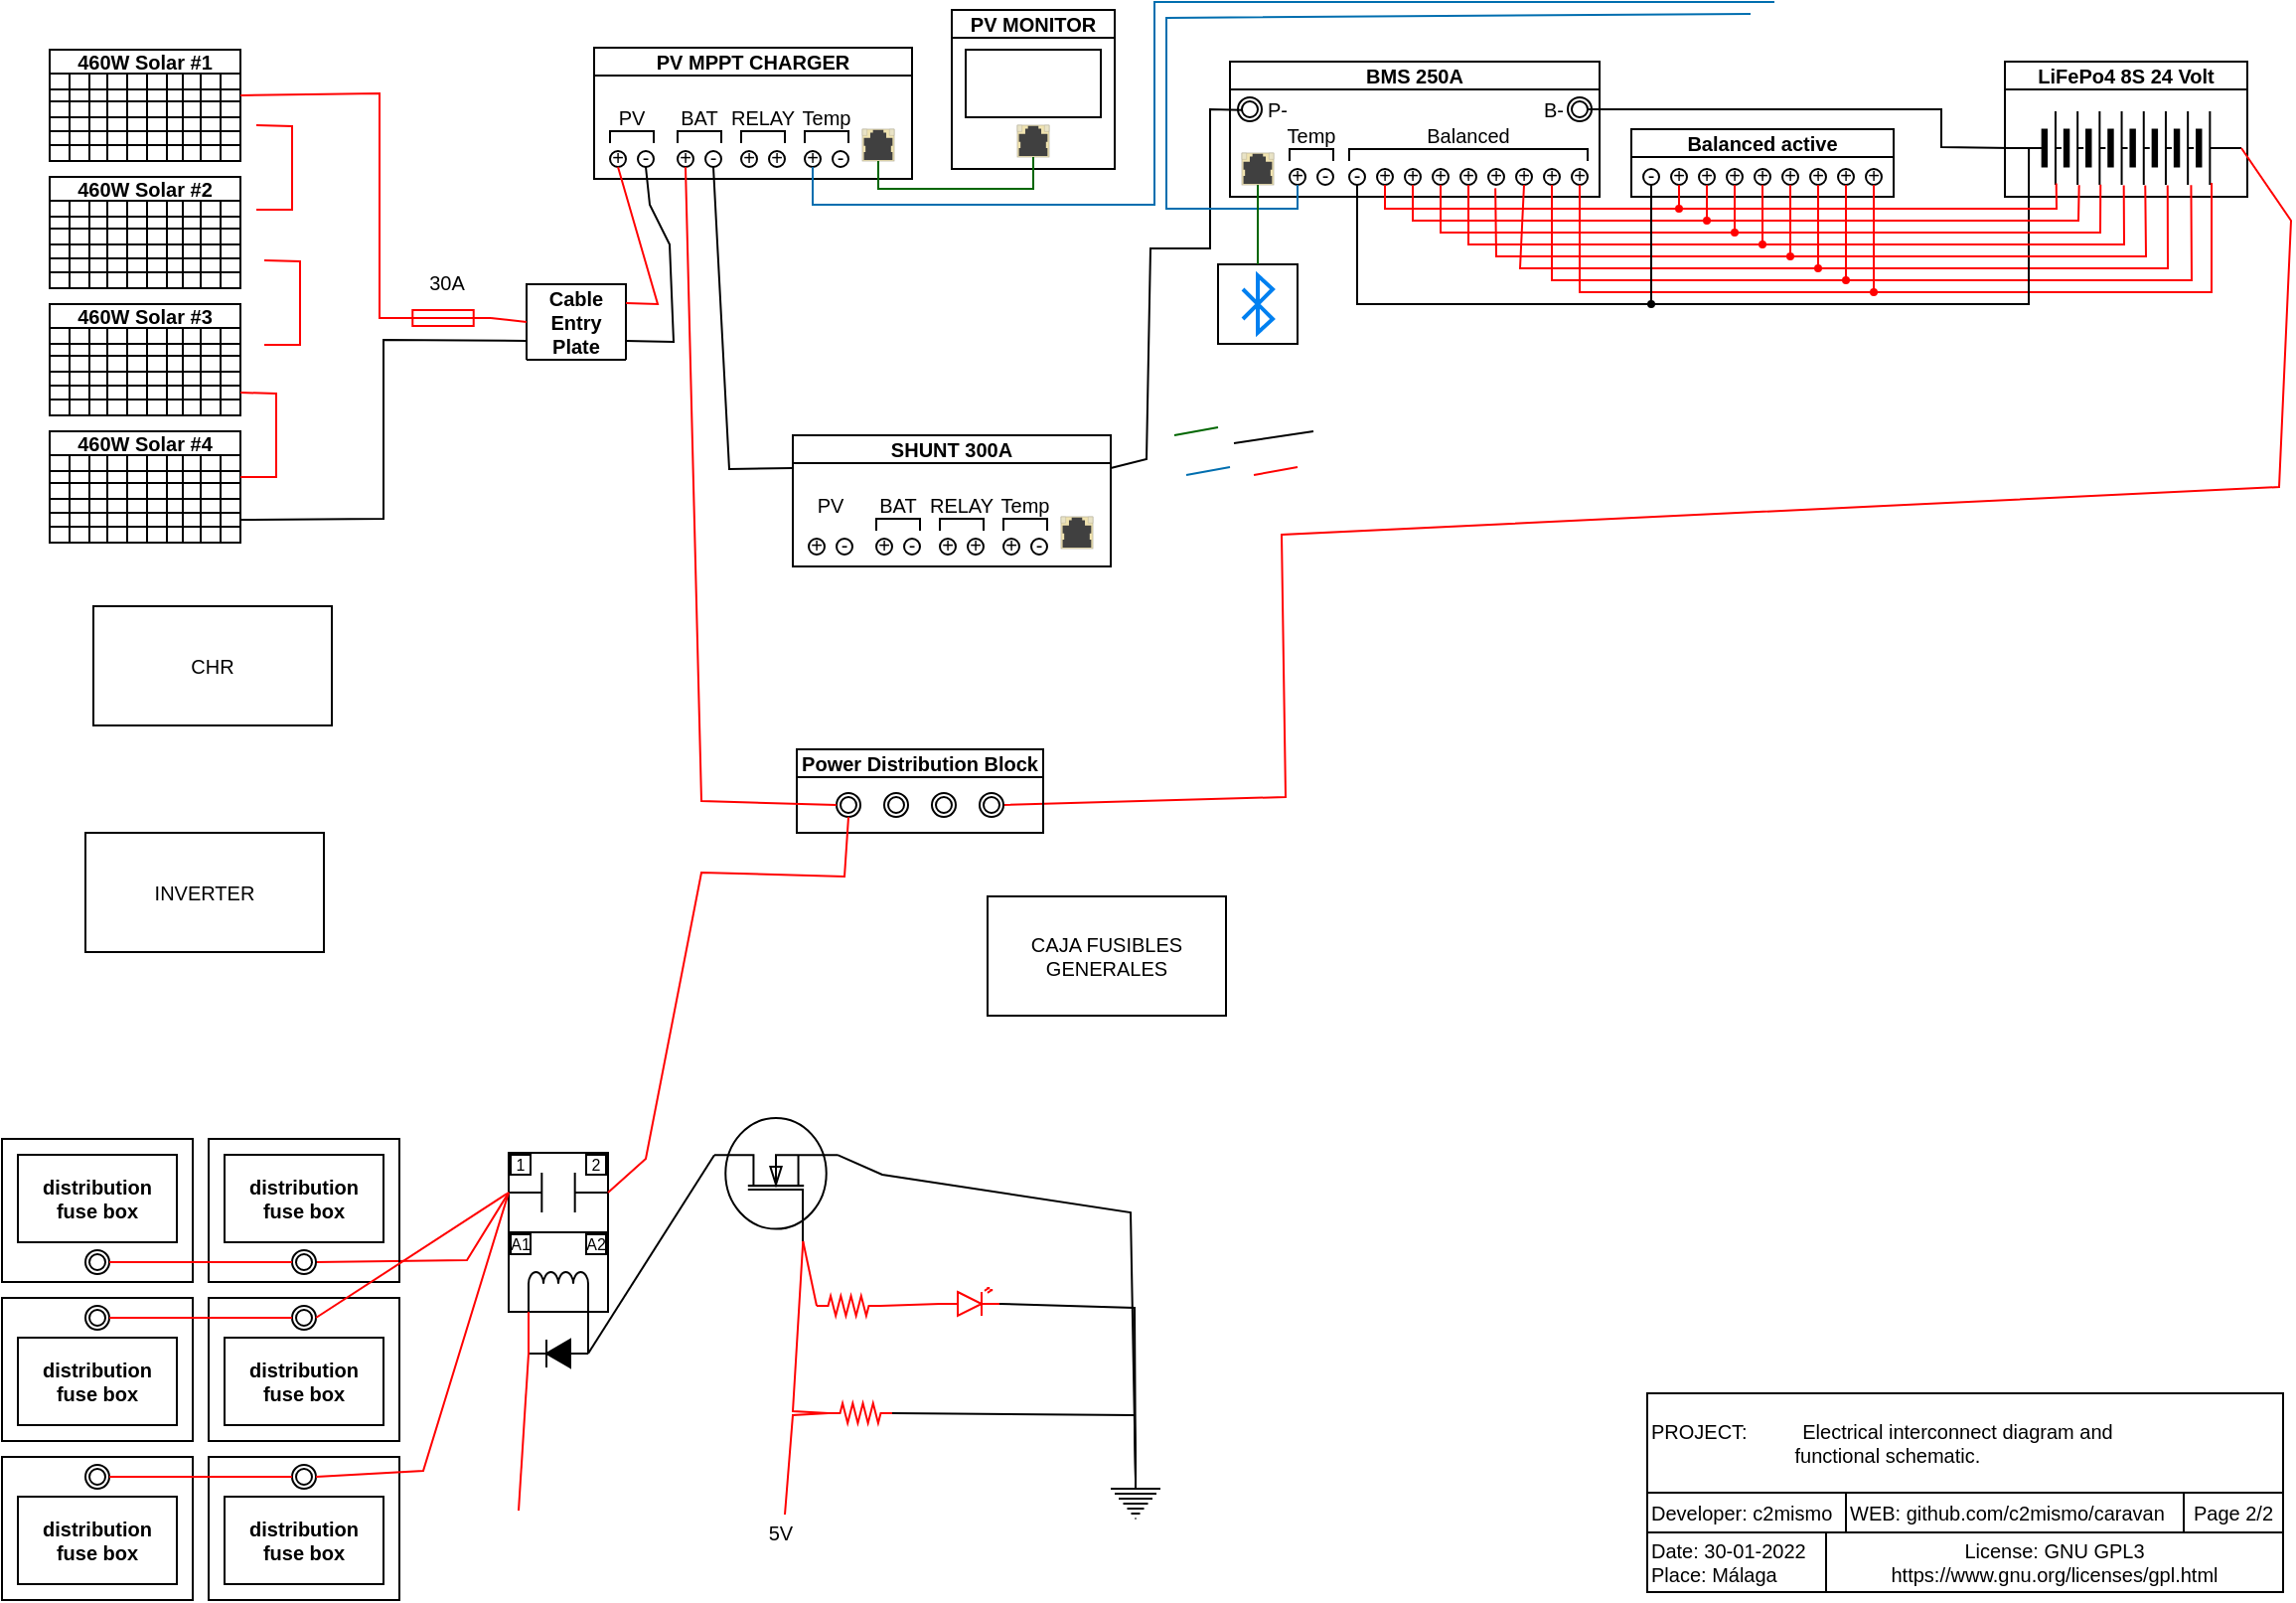 <mxfile version="16.5.1" type="device"><diagram id="bE30My0Nod8EFIYW_hQA" name="Página-1"><mxGraphModel dx="1222" dy="763" grid="1" gridSize="2" guides="1" tooltips="1" connect="1" arrows="1" fold="1" page="1" pageScale="1" pageWidth="1169" pageHeight="827" math="0" shadow="0"><root><mxCell id="0"/><mxCell id="1" parent="0"/><mxCell id="Xwv7KHat3FwjvmBYnphz-551" value="" style="rounded=0;whiteSpace=wrap;html=1;fontSize=10;fontColor=#000000;strokeColor=#000000;strokeWidth=1;fillColor=none;" vertex="1" parent="1"><mxGeometry x="8" y="588" width="96" height="72" as="geometry"/></mxCell><mxCell id="Xwv7KHat3FwjvmBYnphz-1" value="PROJECT:&amp;nbsp; &amp;nbsp; &amp;nbsp; &amp;nbsp; &amp;nbsp; Electrical interconnect diagram and &lt;br&gt;&amp;nbsp; &amp;nbsp; &amp;nbsp; &amp;nbsp; &amp;nbsp; &amp;nbsp; &amp;nbsp; &amp;nbsp; &amp;nbsp; &amp;nbsp; &amp;nbsp; &amp;nbsp; &amp;nbsp; functional schematic." style="rounded=0;whiteSpace=wrap;html=1;labelBackgroundColor=#FFFFFF;strokeColor=#000000;fillColor=none;fontSize=10;fontColor=#000000;align=left;" vertex="1" parent="1"><mxGeometry x="836" y="716" width="320" height="50" as="geometry"/></mxCell><mxCell id="Xwv7KHat3FwjvmBYnphz-2" value="Developer: c2mismo" style="rounded=0;whiteSpace=wrap;html=1;labelBackgroundColor=#FFFFFF;strokeColor=#000000;fillColor=none;fontSize=10;fontColor=#000000;align=left;" vertex="1" parent="1"><mxGeometry x="836" y="766" width="100" height="20" as="geometry"/></mxCell><mxCell id="Xwv7KHat3FwjvmBYnphz-3" value="WEB: github.com/c2mismo/caravan" style="rounded=0;whiteSpace=wrap;html=1;labelBackgroundColor=#FFFFFF;strokeColor=#000000;fillColor=none;fontSize=10;fontColor=#000000;align=left;" vertex="1" parent="1"><mxGeometry x="936" y="766" width="170" height="20" as="geometry"/></mxCell><mxCell id="Xwv7KHat3FwjvmBYnphz-4" value="Date: 30-01-2022&lt;br&gt;Place: Málaga" style="rounded=0;whiteSpace=wrap;html=1;labelBackgroundColor=#FFFFFF;strokeColor=#000000;fillColor=none;fontSize=10;fontColor=#000000;align=left;" vertex="1" parent="1"><mxGeometry x="836" y="786" width="90" height="30" as="geometry"/></mxCell><mxCell id="Xwv7KHat3FwjvmBYnphz-5" value="License: GNU GPL3 https://www.gnu.org/licenses/gpl.html" style="rounded=0;whiteSpace=wrap;html=1;labelBackgroundColor=#FFFFFF;strokeColor=#000000;fillColor=none;fontSize=10;fontColor=#000000;align=center;" vertex="1" parent="1"><mxGeometry x="926" y="786" width="230" height="30" as="geometry"/></mxCell><mxCell id="Xwv7KHat3FwjvmBYnphz-6" value="Page 2/2" style="rounded=0;whiteSpace=wrap;html=1;labelBackgroundColor=#FFFFFF;strokeColor=#000000;fillColor=none;fontSize=10;fontColor=#000000;align=center;" vertex="1" parent="1"><mxGeometry x="1106" y="766" width="50" height="20" as="geometry"/></mxCell><mxCell id="Xwv7KHat3FwjvmBYnphz-20" value="460W Solar #1" style="shape=table;startSize=12;container=1;collapsible=0;childLayout=tableLayout;fontStyle=1;align=center;fontSize=10;strokeColor=#000000;fillColor=none;fontColor=#000000;" vertex="1" parent="1"><mxGeometry x="32" y="40" width="96" height="56" as="geometry"/></mxCell><mxCell id="Xwv7KHat3FwjvmBYnphz-63" style="shape=tableRow;horizontal=0;startSize=0;swimlaneHead=0;swimlaneBody=0;top=0;left=0;bottom=0;right=0;collapsible=0;dropTarget=0;fillColor=none;points=[[0,0.5],[1,0.5]];portConstraint=eastwest;strokeColor=#000000;fontColor=#000000;" vertex="1" parent="Xwv7KHat3FwjvmBYnphz-20"><mxGeometry y="12" width="96" height="8" as="geometry"/></mxCell><mxCell id="Xwv7KHat3FwjvmBYnphz-100" style="shape=partialRectangle;html=1;whiteSpace=wrap;connectable=0;fillColor=none;top=0;left=0;bottom=0;right=0;overflow=hidden;strokeColor=#000000;fontColor=#000000;" vertex="1" parent="Xwv7KHat3FwjvmBYnphz-63"><mxGeometry width="10" height="8" as="geometry"><mxRectangle width="10" height="8" as="alternateBounds"/></mxGeometry></mxCell><mxCell id="Xwv7KHat3FwjvmBYnphz-94" style="shape=partialRectangle;html=1;whiteSpace=wrap;connectable=0;fillColor=none;top=0;left=0;bottom=0;right=0;overflow=hidden;strokeColor=#000000;fontColor=#000000;" vertex="1" parent="Xwv7KHat3FwjvmBYnphz-63"><mxGeometry x="10" width="10" height="8" as="geometry"><mxRectangle width="10" height="8" as="alternateBounds"/></mxGeometry></mxCell><mxCell id="Xwv7KHat3FwjvmBYnphz-88" style="shape=partialRectangle;html=1;whiteSpace=wrap;connectable=0;fillColor=none;top=0;left=0;bottom=0;right=0;overflow=hidden;strokeColor=#000000;fontColor=#000000;" vertex="1" parent="Xwv7KHat3FwjvmBYnphz-63"><mxGeometry x="20" width="9" height="8" as="geometry"><mxRectangle width="9" height="8" as="alternateBounds"/></mxGeometry></mxCell><mxCell id="Xwv7KHat3FwjvmBYnphz-82" style="shape=partialRectangle;html=1;whiteSpace=wrap;connectable=0;fillColor=none;top=0;left=0;bottom=0;right=0;overflow=hidden;strokeColor=#000000;fontColor=#000000;" vertex="1" parent="Xwv7KHat3FwjvmBYnphz-63"><mxGeometry x="29" width="10" height="8" as="geometry"><mxRectangle width="10" height="8" as="alternateBounds"/></mxGeometry></mxCell><mxCell id="Xwv7KHat3FwjvmBYnphz-76" style="shape=partialRectangle;html=1;whiteSpace=wrap;connectable=0;fillColor=none;top=0;left=0;bottom=0;right=0;overflow=hidden;strokeColor=#000000;fontColor=#000000;" vertex="1" parent="Xwv7KHat3FwjvmBYnphz-63"><mxGeometry x="39" width="10" height="8" as="geometry"><mxRectangle width="10" height="8" as="alternateBounds"/></mxGeometry></mxCell><mxCell id="Xwv7KHat3FwjvmBYnphz-70" style="shape=partialRectangle;html=1;whiteSpace=wrap;connectable=0;fillColor=none;top=0;left=0;bottom=0;right=0;overflow=hidden;strokeColor=#000000;fontColor=#000000;" vertex="1" parent="Xwv7KHat3FwjvmBYnphz-63"><mxGeometry x="49" width="10" height="8" as="geometry"><mxRectangle width="10" height="8" as="alternateBounds"/></mxGeometry></mxCell><mxCell id="Xwv7KHat3FwjvmBYnphz-64" style="shape=partialRectangle;html=1;whiteSpace=wrap;connectable=0;fillColor=none;top=0;left=0;bottom=0;right=0;overflow=hidden;strokeColor=#000000;fontColor=#000000;" vertex="1" parent="Xwv7KHat3FwjvmBYnphz-63"><mxGeometry x="59" width="8" height="8" as="geometry"><mxRectangle width="8" height="8" as="alternateBounds"/></mxGeometry></mxCell><mxCell id="Xwv7KHat3FwjvmBYnphz-65" style="shape=partialRectangle;html=1;whiteSpace=wrap;connectable=0;fillColor=none;top=0;left=0;bottom=0;right=0;overflow=hidden;strokeColor=#000000;fontColor=#000000;" vertex="1" parent="Xwv7KHat3FwjvmBYnphz-63"><mxGeometry x="67" width="9" height="8" as="geometry"><mxRectangle width="9" height="8" as="alternateBounds"/></mxGeometry></mxCell><mxCell id="Xwv7KHat3FwjvmBYnphz-66" style="shape=partialRectangle;html=1;whiteSpace=wrap;connectable=0;fillColor=none;top=0;left=0;bottom=0;right=0;overflow=hidden;strokeColor=#000000;fontColor=#000000;" vertex="1" parent="Xwv7KHat3FwjvmBYnphz-63"><mxGeometry x="76" width="10" height="8" as="geometry"><mxRectangle width="10" height="8" as="alternateBounds"/></mxGeometry></mxCell><mxCell id="Xwv7KHat3FwjvmBYnphz-67" style="shape=partialRectangle;html=1;whiteSpace=wrap;connectable=0;fillColor=none;top=0;left=0;bottom=0;right=0;overflow=hidden;strokeColor=#000000;fontColor=#000000;" vertex="1" parent="Xwv7KHat3FwjvmBYnphz-63"><mxGeometry x="86" width="10" height="8" as="geometry"><mxRectangle width="10" height="8" as="alternateBounds"/></mxGeometry></mxCell><mxCell id="Xwv7KHat3FwjvmBYnphz-56" style="shape=tableRow;horizontal=0;startSize=0;swimlaneHead=0;swimlaneBody=0;top=0;left=0;bottom=0;right=0;collapsible=0;dropTarget=0;fillColor=none;points=[[0,0.5],[1,0.5]];portConstraint=eastwest;strokeColor=#000000;fontColor=#000000;" vertex="1" parent="Xwv7KHat3FwjvmBYnphz-20"><mxGeometry y="20" width="96" height="6" as="geometry"/></mxCell><mxCell id="Xwv7KHat3FwjvmBYnphz-101" style="shape=partialRectangle;html=1;whiteSpace=wrap;connectable=0;fillColor=none;top=0;left=0;bottom=0;right=0;overflow=hidden;strokeColor=#000000;fontColor=#000000;" vertex="1" parent="Xwv7KHat3FwjvmBYnphz-56"><mxGeometry width="10" height="6" as="geometry"><mxRectangle width="10" height="6" as="alternateBounds"/></mxGeometry></mxCell><mxCell id="Xwv7KHat3FwjvmBYnphz-95" style="shape=partialRectangle;html=1;whiteSpace=wrap;connectable=0;fillColor=none;top=0;left=0;bottom=0;right=0;overflow=hidden;strokeColor=#000000;fontColor=#000000;" vertex="1" parent="Xwv7KHat3FwjvmBYnphz-56"><mxGeometry x="10" width="10" height="6" as="geometry"><mxRectangle width="10" height="6" as="alternateBounds"/></mxGeometry></mxCell><mxCell id="Xwv7KHat3FwjvmBYnphz-89" style="shape=partialRectangle;html=1;whiteSpace=wrap;connectable=0;fillColor=none;top=0;left=0;bottom=0;right=0;overflow=hidden;strokeColor=#000000;fontColor=#000000;" vertex="1" parent="Xwv7KHat3FwjvmBYnphz-56"><mxGeometry x="20" width="9" height="6" as="geometry"><mxRectangle width="9" height="6" as="alternateBounds"/></mxGeometry></mxCell><mxCell id="Xwv7KHat3FwjvmBYnphz-83" style="shape=partialRectangle;html=1;whiteSpace=wrap;connectable=0;fillColor=none;top=0;left=0;bottom=0;right=0;overflow=hidden;strokeColor=#000000;fontColor=#000000;" vertex="1" parent="Xwv7KHat3FwjvmBYnphz-56"><mxGeometry x="29" width="10" height="6" as="geometry"><mxRectangle width="10" height="6" as="alternateBounds"/></mxGeometry></mxCell><mxCell id="Xwv7KHat3FwjvmBYnphz-77" style="shape=partialRectangle;html=1;whiteSpace=wrap;connectable=0;fillColor=none;top=0;left=0;bottom=0;right=0;overflow=hidden;strokeColor=#000000;fontColor=#000000;" vertex="1" parent="Xwv7KHat3FwjvmBYnphz-56"><mxGeometry x="39" width="10" height="6" as="geometry"><mxRectangle width="10" height="6" as="alternateBounds"/></mxGeometry></mxCell><mxCell id="Xwv7KHat3FwjvmBYnphz-71" style="shape=partialRectangle;html=1;whiteSpace=wrap;connectable=0;fillColor=none;top=0;left=0;bottom=0;right=0;overflow=hidden;strokeColor=#000000;fontColor=#000000;" vertex="1" parent="Xwv7KHat3FwjvmBYnphz-56"><mxGeometry x="49" width="10" height="6" as="geometry"><mxRectangle width="10" height="6" as="alternateBounds"/></mxGeometry></mxCell><mxCell id="Xwv7KHat3FwjvmBYnphz-57" style="shape=partialRectangle;html=1;whiteSpace=wrap;connectable=0;fillColor=none;top=0;left=0;bottom=0;right=0;overflow=hidden;strokeColor=#000000;fontColor=#000000;" vertex="1" parent="Xwv7KHat3FwjvmBYnphz-56"><mxGeometry x="59" width="8" height="6" as="geometry"><mxRectangle width="8" height="6" as="alternateBounds"/></mxGeometry></mxCell><mxCell id="Xwv7KHat3FwjvmBYnphz-58" style="shape=partialRectangle;html=1;whiteSpace=wrap;connectable=0;fillColor=none;top=0;left=0;bottom=0;right=0;overflow=hidden;strokeColor=#000000;fontColor=#000000;" vertex="1" parent="Xwv7KHat3FwjvmBYnphz-56"><mxGeometry x="67" width="9" height="6" as="geometry"><mxRectangle width="9" height="6" as="alternateBounds"/></mxGeometry></mxCell><mxCell id="Xwv7KHat3FwjvmBYnphz-59" style="shape=partialRectangle;html=1;whiteSpace=wrap;connectable=0;fillColor=none;top=0;left=0;bottom=0;right=0;overflow=hidden;strokeColor=#000000;fontColor=#000000;" vertex="1" parent="Xwv7KHat3FwjvmBYnphz-56"><mxGeometry x="76" width="10" height="6" as="geometry"><mxRectangle width="10" height="6" as="alternateBounds"/></mxGeometry></mxCell><mxCell id="Xwv7KHat3FwjvmBYnphz-60" style="shape=partialRectangle;html=1;whiteSpace=wrap;connectable=0;fillColor=none;top=0;left=0;bottom=0;right=0;overflow=hidden;strokeColor=#000000;fontColor=#000000;" vertex="1" parent="Xwv7KHat3FwjvmBYnphz-56"><mxGeometry x="86" width="10" height="6" as="geometry"><mxRectangle width="10" height="6" as="alternateBounds"/></mxGeometry></mxCell><mxCell id="Xwv7KHat3FwjvmBYnphz-49" style="shape=tableRow;horizontal=0;startSize=0;swimlaneHead=0;swimlaneBody=0;top=0;left=0;bottom=0;right=0;collapsible=0;dropTarget=0;fillColor=none;points=[[0,0.5],[1,0.5]];portConstraint=eastwest;strokeColor=#000000;fontColor=#000000;" vertex="1" parent="Xwv7KHat3FwjvmBYnphz-20"><mxGeometry y="26" width="96" height="8" as="geometry"/></mxCell><mxCell id="Xwv7KHat3FwjvmBYnphz-102" style="shape=partialRectangle;html=1;whiteSpace=wrap;connectable=0;fillColor=none;top=0;left=0;bottom=0;right=0;overflow=hidden;strokeColor=#000000;fontColor=#000000;" vertex="1" parent="Xwv7KHat3FwjvmBYnphz-49"><mxGeometry width="10" height="8" as="geometry"><mxRectangle width="10" height="8" as="alternateBounds"/></mxGeometry></mxCell><mxCell id="Xwv7KHat3FwjvmBYnphz-96" style="shape=partialRectangle;html=1;whiteSpace=wrap;connectable=0;fillColor=none;top=0;left=0;bottom=0;right=0;overflow=hidden;strokeColor=#000000;fontColor=#000000;" vertex="1" parent="Xwv7KHat3FwjvmBYnphz-49"><mxGeometry x="10" width="10" height="8" as="geometry"><mxRectangle width="10" height="8" as="alternateBounds"/></mxGeometry></mxCell><mxCell id="Xwv7KHat3FwjvmBYnphz-90" style="shape=partialRectangle;html=1;whiteSpace=wrap;connectable=0;fillColor=none;top=0;left=0;bottom=0;right=0;overflow=hidden;strokeColor=#000000;fontColor=#000000;" vertex="1" parent="Xwv7KHat3FwjvmBYnphz-49"><mxGeometry x="20" width="9" height="8" as="geometry"><mxRectangle width="9" height="8" as="alternateBounds"/></mxGeometry></mxCell><mxCell id="Xwv7KHat3FwjvmBYnphz-84" style="shape=partialRectangle;html=1;whiteSpace=wrap;connectable=0;fillColor=none;top=0;left=0;bottom=0;right=0;overflow=hidden;strokeColor=#000000;fontColor=#000000;" vertex="1" parent="Xwv7KHat3FwjvmBYnphz-49"><mxGeometry x="29" width="10" height="8" as="geometry"><mxRectangle width="10" height="8" as="alternateBounds"/></mxGeometry></mxCell><mxCell id="Xwv7KHat3FwjvmBYnphz-78" style="shape=partialRectangle;html=1;whiteSpace=wrap;connectable=0;fillColor=none;top=0;left=0;bottom=0;right=0;overflow=hidden;strokeColor=#000000;fontColor=#000000;" vertex="1" parent="Xwv7KHat3FwjvmBYnphz-49"><mxGeometry x="39" width="10" height="8" as="geometry"><mxRectangle width="10" height="8" as="alternateBounds"/></mxGeometry></mxCell><mxCell id="Xwv7KHat3FwjvmBYnphz-72" style="shape=partialRectangle;html=1;whiteSpace=wrap;connectable=0;fillColor=none;top=0;left=0;bottom=0;right=0;overflow=hidden;strokeColor=#000000;fontColor=#000000;" vertex="1" parent="Xwv7KHat3FwjvmBYnphz-49"><mxGeometry x="49" width="10" height="8" as="geometry"><mxRectangle width="10" height="8" as="alternateBounds"/></mxGeometry></mxCell><mxCell id="Xwv7KHat3FwjvmBYnphz-50" style="shape=partialRectangle;html=1;whiteSpace=wrap;connectable=0;fillColor=none;top=0;left=0;bottom=0;right=0;overflow=hidden;strokeColor=#000000;fontColor=#000000;" vertex="1" parent="Xwv7KHat3FwjvmBYnphz-49"><mxGeometry x="59" width="8" height="8" as="geometry"><mxRectangle width="8" height="8" as="alternateBounds"/></mxGeometry></mxCell><mxCell id="Xwv7KHat3FwjvmBYnphz-51" style="shape=partialRectangle;html=1;whiteSpace=wrap;connectable=0;fillColor=none;top=0;left=0;bottom=0;right=0;overflow=hidden;strokeColor=#000000;fontColor=#000000;" vertex="1" parent="Xwv7KHat3FwjvmBYnphz-49"><mxGeometry x="67" width="9" height="8" as="geometry"><mxRectangle width="9" height="8" as="alternateBounds"/></mxGeometry></mxCell><mxCell id="Xwv7KHat3FwjvmBYnphz-52" style="shape=partialRectangle;html=1;whiteSpace=wrap;connectable=0;fillColor=none;top=0;left=0;bottom=0;right=0;overflow=hidden;strokeColor=#000000;fontColor=#000000;" vertex="1" parent="Xwv7KHat3FwjvmBYnphz-49"><mxGeometry x="76" width="10" height="8" as="geometry"><mxRectangle width="10" height="8" as="alternateBounds"/></mxGeometry></mxCell><mxCell id="Xwv7KHat3FwjvmBYnphz-53" style="shape=partialRectangle;html=1;whiteSpace=wrap;connectable=0;fillColor=none;top=0;left=0;bottom=0;right=0;overflow=hidden;strokeColor=#000000;fontColor=#000000;" vertex="1" parent="Xwv7KHat3FwjvmBYnphz-49"><mxGeometry x="86" width="10" height="8" as="geometry"><mxRectangle width="10" height="8" as="alternateBounds"/></mxGeometry></mxCell><mxCell id="Xwv7KHat3FwjvmBYnphz-42" style="shape=tableRow;horizontal=0;startSize=0;swimlaneHead=0;swimlaneBody=0;top=0;left=0;bottom=0;right=0;collapsible=0;dropTarget=0;fillColor=none;points=[[0,0.5],[1,0.5]];portConstraint=eastwest;strokeColor=#000000;fontColor=#000000;" vertex="1" parent="Xwv7KHat3FwjvmBYnphz-20"><mxGeometry y="34" width="96" height="7" as="geometry"/></mxCell><mxCell id="Xwv7KHat3FwjvmBYnphz-103" style="shape=partialRectangle;html=1;whiteSpace=wrap;connectable=0;fillColor=none;top=0;left=0;bottom=0;right=0;overflow=hidden;strokeColor=#000000;fontColor=#000000;" vertex="1" parent="Xwv7KHat3FwjvmBYnphz-42"><mxGeometry width="10" height="7" as="geometry"><mxRectangle width="10" height="7" as="alternateBounds"/></mxGeometry></mxCell><mxCell id="Xwv7KHat3FwjvmBYnphz-97" style="shape=partialRectangle;html=1;whiteSpace=wrap;connectable=0;fillColor=none;top=0;left=0;bottom=0;right=0;overflow=hidden;strokeColor=#000000;fontColor=#000000;" vertex="1" parent="Xwv7KHat3FwjvmBYnphz-42"><mxGeometry x="10" width="10" height="7" as="geometry"><mxRectangle width="10" height="7" as="alternateBounds"/></mxGeometry></mxCell><mxCell id="Xwv7KHat3FwjvmBYnphz-91" style="shape=partialRectangle;html=1;whiteSpace=wrap;connectable=0;fillColor=none;top=0;left=0;bottom=0;right=0;overflow=hidden;strokeColor=#000000;fontColor=#000000;" vertex="1" parent="Xwv7KHat3FwjvmBYnphz-42"><mxGeometry x="20" width="9" height="7" as="geometry"><mxRectangle width="9" height="7" as="alternateBounds"/></mxGeometry></mxCell><mxCell id="Xwv7KHat3FwjvmBYnphz-85" style="shape=partialRectangle;html=1;whiteSpace=wrap;connectable=0;fillColor=none;top=0;left=0;bottom=0;right=0;overflow=hidden;strokeColor=#000000;fontColor=#000000;" vertex="1" parent="Xwv7KHat3FwjvmBYnphz-42"><mxGeometry x="29" width="10" height="7" as="geometry"><mxRectangle width="10" height="7" as="alternateBounds"/></mxGeometry></mxCell><mxCell id="Xwv7KHat3FwjvmBYnphz-79" style="shape=partialRectangle;html=1;whiteSpace=wrap;connectable=0;fillColor=none;top=0;left=0;bottom=0;right=0;overflow=hidden;strokeColor=#000000;fontColor=#000000;" vertex="1" parent="Xwv7KHat3FwjvmBYnphz-42"><mxGeometry x="39" width="10" height="7" as="geometry"><mxRectangle width="10" height="7" as="alternateBounds"/></mxGeometry></mxCell><mxCell id="Xwv7KHat3FwjvmBYnphz-73" style="shape=partialRectangle;html=1;whiteSpace=wrap;connectable=0;fillColor=none;top=0;left=0;bottom=0;right=0;overflow=hidden;strokeColor=#000000;fontColor=#000000;" vertex="1" parent="Xwv7KHat3FwjvmBYnphz-42"><mxGeometry x="49" width="10" height="7" as="geometry"><mxRectangle width="10" height="7" as="alternateBounds"/></mxGeometry></mxCell><mxCell id="Xwv7KHat3FwjvmBYnphz-43" style="shape=partialRectangle;html=1;whiteSpace=wrap;connectable=0;fillColor=none;top=0;left=0;bottom=0;right=0;overflow=hidden;strokeColor=#000000;fontColor=#000000;" vertex="1" parent="Xwv7KHat3FwjvmBYnphz-42"><mxGeometry x="59" width="8" height="7" as="geometry"><mxRectangle width="8" height="7" as="alternateBounds"/></mxGeometry></mxCell><mxCell id="Xwv7KHat3FwjvmBYnphz-44" style="shape=partialRectangle;html=1;whiteSpace=wrap;connectable=0;fillColor=none;top=0;left=0;bottom=0;right=0;overflow=hidden;strokeColor=#000000;fontColor=#000000;" vertex="1" parent="Xwv7KHat3FwjvmBYnphz-42"><mxGeometry x="67" width="9" height="7" as="geometry"><mxRectangle width="9" height="7" as="alternateBounds"/></mxGeometry></mxCell><mxCell id="Xwv7KHat3FwjvmBYnphz-45" style="shape=partialRectangle;html=1;whiteSpace=wrap;connectable=0;fillColor=none;top=0;left=0;bottom=0;right=0;overflow=hidden;strokeColor=#000000;fontColor=#000000;" vertex="1" parent="Xwv7KHat3FwjvmBYnphz-42"><mxGeometry x="76" width="10" height="7" as="geometry"><mxRectangle width="10" height="7" as="alternateBounds"/></mxGeometry></mxCell><mxCell id="Xwv7KHat3FwjvmBYnphz-46" style="shape=partialRectangle;html=1;whiteSpace=wrap;connectable=0;fillColor=none;top=0;left=0;bottom=0;right=0;overflow=hidden;strokeColor=#000000;fontColor=#000000;" vertex="1" parent="Xwv7KHat3FwjvmBYnphz-42"><mxGeometry x="86" width="10" height="7" as="geometry"><mxRectangle width="10" height="7" as="alternateBounds"/></mxGeometry></mxCell><mxCell id="Xwv7KHat3FwjvmBYnphz-21" value="" style="shape=tableRow;horizontal=0;startSize=0;swimlaneHead=0;swimlaneBody=0;top=0;left=0;bottom=0;right=0;collapsible=0;dropTarget=0;fillColor=none;points=[[0,0.5],[1,0.5]];portConstraint=eastwest;strokeColor=#000000;fontColor=#000000;" vertex="1" parent="Xwv7KHat3FwjvmBYnphz-20"><mxGeometry y="41" width="96" height="7" as="geometry"/></mxCell><mxCell id="Xwv7KHat3FwjvmBYnphz-104" style="shape=partialRectangle;html=1;whiteSpace=wrap;connectable=0;fillColor=none;top=0;left=0;bottom=0;right=0;overflow=hidden;strokeColor=#000000;fontColor=#000000;" vertex="1" parent="Xwv7KHat3FwjvmBYnphz-21"><mxGeometry width="10" height="7" as="geometry"><mxRectangle width="10" height="7" as="alternateBounds"/></mxGeometry></mxCell><mxCell id="Xwv7KHat3FwjvmBYnphz-98" style="shape=partialRectangle;html=1;whiteSpace=wrap;connectable=0;fillColor=none;top=0;left=0;bottom=0;right=0;overflow=hidden;strokeColor=#000000;fontColor=#000000;" vertex="1" parent="Xwv7KHat3FwjvmBYnphz-21"><mxGeometry x="10" width="10" height="7" as="geometry"><mxRectangle width="10" height="7" as="alternateBounds"/></mxGeometry></mxCell><mxCell id="Xwv7KHat3FwjvmBYnphz-92" style="shape=partialRectangle;html=1;whiteSpace=wrap;connectable=0;fillColor=none;top=0;left=0;bottom=0;right=0;overflow=hidden;strokeColor=#000000;fontColor=#000000;" vertex="1" parent="Xwv7KHat3FwjvmBYnphz-21"><mxGeometry x="20" width="9" height="7" as="geometry"><mxRectangle width="9" height="7" as="alternateBounds"/></mxGeometry></mxCell><mxCell id="Xwv7KHat3FwjvmBYnphz-86" style="shape=partialRectangle;html=1;whiteSpace=wrap;connectable=0;fillColor=none;top=0;left=0;bottom=0;right=0;overflow=hidden;strokeColor=#000000;fontColor=#000000;" vertex="1" parent="Xwv7KHat3FwjvmBYnphz-21"><mxGeometry x="29" width="10" height="7" as="geometry"><mxRectangle width="10" height="7" as="alternateBounds"/></mxGeometry></mxCell><mxCell id="Xwv7KHat3FwjvmBYnphz-80" style="shape=partialRectangle;html=1;whiteSpace=wrap;connectable=0;fillColor=none;top=0;left=0;bottom=0;right=0;overflow=hidden;strokeColor=#000000;fontColor=#000000;" vertex="1" parent="Xwv7KHat3FwjvmBYnphz-21"><mxGeometry x="39" width="10" height="7" as="geometry"><mxRectangle width="10" height="7" as="alternateBounds"/></mxGeometry></mxCell><mxCell id="Xwv7KHat3FwjvmBYnphz-74" style="shape=partialRectangle;html=1;whiteSpace=wrap;connectable=0;fillColor=none;top=0;left=0;bottom=0;right=0;overflow=hidden;strokeColor=#000000;fontColor=#000000;" vertex="1" parent="Xwv7KHat3FwjvmBYnphz-21"><mxGeometry x="49" width="10" height="7" as="geometry"><mxRectangle width="10" height="7" as="alternateBounds"/></mxGeometry></mxCell><mxCell id="Xwv7KHat3FwjvmBYnphz-39" style="shape=partialRectangle;html=1;whiteSpace=wrap;connectable=0;fillColor=none;top=0;left=0;bottom=0;right=0;overflow=hidden;strokeColor=#000000;fontColor=#000000;" vertex="1" parent="Xwv7KHat3FwjvmBYnphz-21"><mxGeometry x="59" width="8" height="7" as="geometry"><mxRectangle width="8" height="7" as="alternateBounds"/></mxGeometry></mxCell><mxCell id="Xwv7KHat3FwjvmBYnphz-36" style="shape=partialRectangle;html=1;whiteSpace=wrap;connectable=0;fillColor=none;top=0;left=0;bottom=0;right=0;overflow=hidden;strokeColor=#000000;fontColor=#000000;" vertex="1" parent="Xwv7KHat3FwjvmBYnphz-21"><mxGeometry x="67" width="9" height="7" as="geometry"><mxRectangle width="9" height="7" as="alternateBounds"/></mxGeometry></mxCell><mxCell id="Xwv7KHat3FwjvmBYnphz-33" style="shape=partialRectangle;html=1;whiteSpace=wrap;connectable=0;fillColor=none;top=0;left=0;bottom=0;right=0;overflow=hidden;strokeColor=#000000;fontColor=#000000;" vertex="1" parent="Xwv7KHat3FwjvmBYnphz-21"><mxGeometry x="76" width="10" height="7" as="geometry"><mxRectangle width="10" height="7" as="alternateBounds"/></mxGeometry></mxCell><mxCell id="Xwv7KHat3FwjvmBYnphz-22" value="" style="shape=partialRectangle;html=1;whiteSpace=wrap;connectable=0;fillColor=none;top=0;left=0;bottom=0;right=0;overflow=hidden;strokeColor=#000000;fontColor=#000000;" vertex="1" parent="Xwv7KHat3FwjvmBYnphz-21"><mxGeometry x="86" width="10" height="7" as="geometry"><mxRectangle width="10" height="7" as="alternateBounds"/></mxGeometry></mxCell><mxCell id="Xwv7KHat3FwjvmBYnphz-25" value="" style="shape=tableRow;horizontal=0;startSize=0;swimlaneHead=0;swimlaneBody=0;top=0;left=0;bottom=0;right=0;collapsible=0;dropTarget=0;fillColor=none;points=[[0,0.5],[1,0.5]];portConstraint=eastwest;strokeColor=#000000;fontColor=#000000;" vertex="1" parent="Xwv7KHat3FwjvmBYnphz-20"><mxGeometry y="48" width="96" height="8" as="geometry"/></mxCell><mxCell id="Xwv7KHat3FwjvmBYnphz-105" style="shape=partialRectangle;html=1;whiteSpace=wrap;connectable=0;fillColor=none;top=0;left=0;bottom=0;right=0;overflow=hidden;strokeColor=#000000;fontColor=#000000;" vertex="1" parent="Xwv7KHat3FwjvmBYnphz-25"><mxGeometry width="10" height="8" as="geometry"><mxRectangle width="10" height="8" as="alternateBounds"/></mxGeometry></mxCell><mxCell id="Xwv7KHat3FwjvmBYnphz-99" style="shape=partialRectangle;html=1;whiteSpace=wrap;connectable=0;fillColor=none;top=0;left=0;bottom=0;right=0;overflow=hidden;strokeColor=#000000;fontColor=#000000;" vertex="1" parent="Xwv7KHat3FwjvmBYnphz-25"><mxGeometry x="10" width="10" height="8" as="geometry"><mxRectangle width="10" height="8" as="alternateBounds"/></mxGeometry></mxCell><mxCell id="Xwv7KHat3FwjvmBYnphz-93" style="shape=partialRectangle;html=1;whiteSpace=wrap;connectable=0;fillColor=none;top=0;left=0;bottom=0;right=0;overflow=hidden;strokeColor=#000000;fontColor=#000000;" vertex="1" parent="Xwv7KHat3FwjvmBYnphz-25"><mxGeometry x="20" width="9" height="8" as="geometry"><mxRectangle width="9" height="8" as="alternateBounds"/></mxGeometry></mxCell><mxCell id="Xwv7KHat3FwjvmBYnphz-87" style="shape=partialRectangle;html=1;whiteSpace=wrap;connectable=0;fillColor=none;top=0;left=0;bottom=0;right=0;overflow=hidden;strokeColor=#000000;fontColor=#000000;" vertex="1" parent="Xwv7KHat3FwjvmBYnphz-25"><mxGeometry x="29" width="10" height="8" as="geometry"><mxRectangle width="10" height="8" as="alternateBounds"/></mxGeometry></mxCell><mxCell id="Xwv7KHat3FwjvmBYnphz-81" style="shape=partialRectangle;html=1;whiteSpace=wrap;connectable=0;fillColor=none;top=0;left=0;bottom=0;right=0;overflow=hidden;strokeColor=#000000;fontColor=#000000;" vertex="1" parent="Xwv7KHat3FwjvmBYnphz-25"><mxGeometry x="39" width="10" height="8" as="geometry"><mxRectangle width="10" height="8" as="alternateBounds"/></mxGeometry></mxCell><mxCell id="Xwv7KHat3FwjvmBYnphz-75" style="shape=partialRectangle;html=1;whiteSpace=wrap;connectable=0;fillColor=none;top=0;left=0;bottom=0;right=0;overflow=hidden;strokeColor=#000000;fontColor=#000000;" vertex="1" parent="Xwv7KHat3FwjvmBYnphz-25"><mxGeometry x="49" width="10" height="8" as="geometry"><mxRectangle width="10" height="8" as="alternateBounds"/></mxGeometry></mxCell><mxCell id="Xwv7KHat3FwjvmBYnphz-40" style="shape=partialRectangle;html=1;whiteSpace=wrap;connectable=0;fillColor=none;top=0;left=0;bottom=0;right=0;overflow=hidden;strokeColor=#000000;fontColor=#000000;" vertex="1" parent="Xwv7KHat3FwjvmBYnphz-25"><mxGeometry x="59" width="8" height="8" as="geometry"><mxRectangle width="8" height="8" as="alternateBounds"/></mxGeometry></mxCell><mxCell id="Xwv7KHat3FwjvmBYnphz-37" style="shape=partialRectangle;html=1;whiteSpace=wrap;connectable=0;fillColor=none;top=0;left=0;bottom=0;right=0;overflow=hidden;strokeColor=#000000;fontColor=#000000;" vertex="1" parent="Xwv7KHat3FwjvmBYnphz-25"><mxGeometry x="67" width="9" height="8" as="geometry"><mxRectangle width="9" height="8" as="alternateBounds"/></mxGeometry></mxCell><mxCell id="Xwv7KHat3FwjvmBYnphz-34" style="shape=partialRectangle;html=1;whiteSpace=wrap;connectable=0;fillColor=none;top=0;left=0;bottom=0;right=0;overflow=hidden;strokeColor=#000000;fontColor=#000000;" vertex="1" parent="Xwv7KHat3FwjvmBYnphz-25"><mxGeometry x="76" width="10" height="8" as="geometry"><mxRectangle width="10" height="8" as="alternateBounds"/></mxGeometry></mxCell><mxCell id="Xwv7KHat3FwjvmBYnphz-26" value="" style="shape=partialRectangle;html=1;whiteSpace=wrap;connectable=0;fillColor=none;top=0;left=0;bottom=0;right=0;overflow=hidden;strokeColor=#000000;fontColor=#000000;" vertex="1" parent="Xwv7KHat3FwjvmBYnphz-25"><mxGeometry x="86" width="10" height="8" as="geometry"><mxRectangle width="10" height="8" as="alternateBounds"/></mxGeometry></mxCell><mxCell id="Xwv7KHat3FwjvmBYnphz-106" value="460W Solar #2" style="shape=table;startSize=12;container=1;collapsible=0;childLayout=tableLayout;fontStyle=1;align=center;fontSize=10;strokeColor=#000000;fillColor=none;fontColor=#000000;" vertex="1" parent="1"><mxGeometry x="32" y="104" width="96" height="56" as="geometry"/></mxCell><mxCell id="Xwv7KHat3FwjvmBYnphz-107" style="shape=tableRow;horizontal=0;startSize=0;swimlaneHead=0;swimlaneBody=0;top=0;left=0;bottom=0;right=0;collapsible=0;dropTarget=0;fillColor=none;points=[[0,0.5],[1,0.5]];portConstraint=eastwest;strokeColor=#000000;fontColor=#000000;" vertex="1" parent="Xwv7KHat3FwjvmBYnphz-106"><mxGeometry y="12" width="96" height="8" as="geometry"/></mxCell><mxCell id="Xwv7KHat3FwjvmBYnphz-108" style="shape=partialRectangle;html=1;whiteSpace=wrap;connectable=0;fillColor=none;top=0;left=0;bottom=0;right=0;overflow=hidden;strokeColor=#000000;fontColor=#000000;" vertex="1" parent="Xwv7KHat3FwjvmBYnphz-107"><mxGeometry width="10" height="8" as="geometry"><mxRectangle width="10" height="8" as="alternateBounds"/></mxGeometry></mxCell><mxCell id="Xwv7KHat3FwjvmBYnphz-109" style="shape=partialRectangle;html=1;whiteSpace=wrap;connectable=0;fillColor=none;top=0;left=0;bottom=0;right=0;overflow=hidden;strokeColor=#000000;fontColor=#000000;" vertex="1" parent="Xwv7KHat3FwjvmBYnphz-107"><mxGeometry x="10" width="10" height="8" as="geometry"><mxRectangle width="10" height="8" as="alternateBounds"/></mxGeometry></mxCell><mxCell id="Xwv7KHat3FwjvmBYnphz-110" style="shape=partialRectangle;html=1;whiteSpace=wrap;connectable=0;fillColor=none;top=0;left=0;bottom=0;right=0;overflow=hidden;strokeColor=#000000;fontColor=#000000;" vertex="1" parent="Xwv7KHat3FwjvmBYnphz-107"><mxGeometry x="20" width="9" height="8" as="geometry"><mxRectangle width="9" height="8" as="alternateBounds"/></mxGeometry></mxCell><mxCell id="Xwv7KHat3FwjvmBYnphz-111" style="shape=partialRectangle;html=1;whiteSpace=wrap;connectable=0;fillColor=none;top=0;left=0;bottom=0;right=0;overflow=hidden;strokeColor=#000000;fontColor=#000000;" vertex="1" parent="Xwv7KHat3FwjvmBYnphz-107"><mxGeometry x="29" width="10" height="8" as="geometry"><mxRectangle width="10" height="8" as="alternateBounds"/></mxGeometry></mxCell><mxCell id="Xwv7KHat3FwjvmBYnphz-112" style="shape=partialRectangle;html=1;whiteSpace=wrap;connectable=0;fillColor=none;top=0;left=0;bottom=0;right=0;overflow=hidden;strokeColor=#000000;fontColor=#000000;" vertex="1" parent="Xwv7KHat3FwjvmBYnphz-107"><mxGeometry x="39" width="10" height="8" as="geometry"><mxRectangle width="10" height="8" as="alternateBounds"/></mxGeometry></mxCell><mxCell id="Xwv7KHat3FwjvmBYnphz-113" style="shape=partialRectangle;html=1;whiteSpace=wrap;connectable=0;fillColor=none;top=0;left=0;bottom=0;right=0;overflow=hidden;strokeColor=#000000;fontColor=#000000;" vertex="1" parent="Xwv7KHat3FwjvmBYnphz-107"><mxGeometry x="49" width="10" height="8" as="geometry"><mxRectangle width="10" height="8" as="alternateBounds"/></mxGeometry></mxCell><mxCell id="Xwv7KHat3FwjvmBYnphz-114" style="shape=partialRectangle;html=1;whiteSpace=wrap;connectable=0;fillColor=none;top=0;left=0;bottom=0;right=0;overflow=hidden;strokeColor=#000000;fontColor=#000000;" vertex="1" parent="Xwv7KHat3FwjvmBYnphz-107"><mxGeometry x="59" width="8" height="8" as="geometry"><mxRectangle width="8" height="8" as="alternateBounds"/></mxGeometry></mxCell><mxCell id="Xwv7KHat3FwjvmBYnphz-115" style="shape=partialRectangle;html=1;whiteSpace=wrap;connectable=0;fillColor=none;top=0;left=0;bottom=0;right=0;overflow=hidden;strokeColor=#000000;fontColor=#000000;" vertex="1" parent="Xwv7KHat3FwjvmBYnphz-107"><mxGeometry x="67" width="9" height="8" as="geometry"><mxRectangle width="9" height="8" as="alternateBounds"/></mxGeometry></mxCell><mxCell id="Xwv7KHat3FwjvmBYnphz-116" style="shape=partialRectangle;html=1;whiteSpace=wrap;connectable=0;fillColor=none;top=0;left=0;bottom=0;right=0;overflow=hidden;strokeColor=#000000;fontColor=#000000;" vertex="1" parent="Xwv7KHat3FwjvmBYnphz-107"><mxGeometry x="76" width="10" height="8" as="geometry"><mxRectangle width="10" height="8" as="alternateBounds"/></mxGeometry></mxCell><mxCell id="Xwv7KHat3FwjvmBYnphz-117" style="shape=partialRectangle;html=1;whiteSpace=wrap;connectable=0;fillColor=none;top=0;left=0;bottom=0;right=0;overflow=hidden;strokeColor=#000000;fontColor=#000000;" vertex="1" parent="Xwv7KHat3FwjvmBYnphz-107"><mxGeometry x="86" width="10" height="8" as="geometry"><mxRectangle width="10" height="8" as="alternateBounds"/></mxGeometry></mxCell><mxCell id="Xwv7KHat3FwjvmBYnphz-118" style="shape=tableRow;horizontal=0;startSize=0;swimlaneHead=0;swimlaneBody=0;top=0;left=0;bottom=0;right=0;collapsible=0;dropTarget=0;fillColor=none;points=[[0,0.5],[1,0.5]];portConstraint=eastwest;strokeColor=#000000;fontColor=#000000;" vertex="1" parent="Xwv7KHat3FwjvmBYnphz-106"><mxGeometry y="20" width="96" height="6" as="geometry"/></mxCell><mxCell id="Xwv7KHat3FwjvmBYnphz-119" style="shape=partialRectangle;html=1;whiteSpace=wrap;connectable=0;fillColor=none;top=0;left=0;bottom=0;right=0;overflow=hidden;strokeColor=#000000;fontColor=#000000;" vertex="1" parent="Xwv7KHat3FwjvmBYnphz-118"><mxGeometry width="10" height="6" as="geometry"><mxRectangle width="10" height="6" as="alternateBounds"/></mxGeometry></mxCell><mxCell id="Xwv7KHat3FwjvmBYnphz-120" style="shape=partialRectangle;html=1;whiteSpace=wrap;connectable=0;fillColor=none;top=0;left=0;bottom=0;right=0;overflow=hidden;strokeColor=#000000;fontColor=#000000;" vertex="1" parent="Xwv7KHat3FwjvmBYnphz-118"><mxGeometry x="10" width="10" height="6" as="geometry"><mxRectangle width="10" height="6" as="alternateBounds"/></mxGeometry></mxCell><mxCell id="Xwv7KHat3FwjvmBYnphz-121" style="shape=partialRectangle;html=1;whiteSpace=wrap;connectable=0;fillColor=none;top=0;left=0;bottom=0;right=0;overflow=hidden;strokeColor=#000000;fontColor=#000000;" vertex="1" parent="Xwv7KHat3FwjvmBYnphz-118"><mxGeometry x="20" width="9" height="6" as="geometry"><mxRectangle width="9" height="6" as="alternateBounds"/></mxGeometry></mxCell><mxCell id="Xwv7KHat3FwjvmBYnphz-122" style="shape=partialRectangle;html=1;whiteSpace=wrap;connectable=0;fillColor=none;top=0;left=0;bottom=0;right=0;overflow=hidden;strokeColor=#000000;fontColor=#000000;" vertex="1" parent="Xwv7KHat3FwjvmBYnphz-118"><mxGeometry x="29" width="10" height="6" as="geometry"><mxRectangle width="10" height="6" as="alternateBounds"/></mxGeometry></mxCell><mxCell id="Xwv7KHat3FwjvmBYnphz-123" style="shape=partialRectangle;html=1;whiteSpace=wrap;connectable=0;fillColor=none;top=0;left=0;bottom=0;right=0;overflow=hidden;strokeColor=#000000;fontColor=#000000;" vertex="1" parent="Xwv7KHat3FwjvmBYnphz-118"><mxGeometry x="39" width="10" height="6" as="geometry"><mxRectangle width="10" height="6" as="alternateBounds"/></mxGeometry></mxCell><mxCell id="Xwv7KHat3FwjvmBYnphz-124" style="shape=partialRectangle;html=1;whiteSpace=wrap;connectable=0;fillColor=none;top=0;left=0;bottom=0;right=0;overflow=hidden;strokeColor=#000000;fontColor=#000000;" vertex="1" parent="Xwv7KHat3FwjvmBYnphz-118"><mxGeometry x="49" width="10" height="6" as="geometry"><mxRectangle width="10" height="6" as="alternateBounds"/></mxGeometry></mxCell><mxCell id="Xwv7KHat3FwjvmBYnphz-125" style="shape=partialRectangle;html=1;whiteSpace=wrap;connectable=0;fillColor=none;top=0;left=0;bottom=0;right=0;overflow=hidden;strokeColor=#000000;fontColor=#000000;" vertex="1" parent="Xwv7KHat3FwjvmBYnphz-118"><mxGeometry x="59" width="8" height="6" as="geometry"><mxRectangle width="8" height="6" as="alternateBounds"/></mxGeometry></mxCell><mxCell id="Xwv7KHat3FwjvmBYnphz-126" style="shape=partialRectangle;html=1;whiteSpace=wrap;connectable=0;fillColor=none;top=0;left=0;bottom=0;right=0;overflow=hidden;strokeColor=#000000;fontColor=#000000;" vertex="1" parent="Xwv7KHat3FwjvmBYnphz-118"><mxGeometry x="67" width="9" height="6" as="geometry"><mxRectangle width="9" height="6" as="alternateBounds"/></mxGeometry></mxCell><mxCell id="Xwv7KHat3FwjvmBYnphz-127" style="shape=partialRectangle;html=1;whiteSpace=wrap;connectable=0;fillColor=none;top=0;left=0;bottom=0;right=0;overflow=hidden;strokeColor=#000000;fontColor=#000000;" vertex="1" parent="Xwv7KHat3FwjvmBYnphz-118"><mxGeometry x="76" width="10" height="6" as="geometry"><mxRectangle width="10" height="6" as="alternateBounds"/></mxGeometry></mxCell><mxCell id="Xwv7KHat3FwjvmBYnphz-128" style="shape=partialRectangle;html=1;whiteSpace=wrap;connectable=0;fillColor=none;top=0;left=0;bottom=0;right=0;overflow=hidden;strokeColor=#000000;fontColor=#000000;" vertex="1" parent="Xwv7KHat3FwjvmBYnphz-118"><mxGeometry x="86" width="10" height="6" as="geometry"><mxRectangle width="10" height="6" as="alternateBounds"/></mxGeometry></mxCell><mxCell id="Xwv7KHat3FwjvmBYnphz-129" style="shape=tableRow;horizontal=0;startSize=0;swimlaneHead=0;swimlaneBody=0;top=0;left=0;bottom=0;right=0;collapsible=0;dropTarget=0;fillColor=none;points=[[0,0.5],[1,0.5]];portConstraint=eastwest;strokeColor=#000000;fontColor=#000000;" vertex="1" parent="Xwv7KHat3FwjvmBYnphz-106"><mxGeometry y="26" width="96" height="8" as="geometry"/></mxCell><mxCell id="Xwv7KHat3FwjvmBYnphz-130" style="shape=partialRectangle;html=1;whiteSpace=wrap;connectable=0;fillColor=none;top=0;left=0;bottom=0;right=0;overflow=hidden;strokeColor=#000000;fontColor=#000000;" vertex="1" parent="Xwv7KHat3FwjvmBYnphz-129"><mxGeometry width="10" height="8" as="geometry"><mxRectangle width="10" height="8" as="alternateBounds"/></mxGeometry></mxCell><mxCell id="Xwv7KHat3FwjvmBYnphz-131" style="shape=partialRectangle;html=1;whiteSpace=wrap;connectable=0;fillColor=none;top=0;left=0;bottom=0;right=0;overflow=hidden;strokeColor=#000000;fontColor=#000000;" vertex="1" parent="Xwv7KHat3FwjvmBYnphz-129"><mxGeometry x="10" width="10" height="8" as="geometry"><mxRectangle width="10" height="8" as="alternateBounds"/></mxGeometry></mxCell><mxCell id="Xwv7KHat3FwjvmBYnphz-132" style="shape=partialRectangle;html=1;whiteSpace=wrap;connectable=0;fillColor=none;top=0;left=0;bottom=0;right=0;overflow=hidden;strokeColor=#000000;fontColor=#000000;" vertex="1" parent="Xwv7KHat3FwjvmBYnphz-129"><mxGeometry x="20" width="9" height="8" as="geometry"><mxRectangle width="9" height="8" as="alternateBounds"/></mxGeometry></mxCell><mxCell id="Xwv7KHat3FwjvmBYnphz-133" style="shape=partialRectangle;html=1;whiteSpace=wrap;connectable=0;fillColor=none;top=0;left=0;bottom=0;right=0;overflow=hidden;strokeColor=#000000;fontColor=#000000;" vertex="1" parent="Xwv7KHat3FwjvmBYnphz-129"><mxGeometry x="29" width="10" height="8" as="geometry"><mxRectangle width="10" height="8" as="alternateBounds"/></mxGeometry></mxCell><mxCell id="Xwv7KHat3FwjvmBYnphz-134" style="shape=partialRectangle;html=1;whiteSpace=wrap;connectable=0;fillColor=none;top=0;left=0;bottom=0;right=0;overflow=hidden;strokeColor=#000000;fontColor=#000000;" vertex="1" parent="Xwv7KHat3FwjvmBYnphz-129"><mxGeometry x="39" width="10" height="8" as="geometry"><mxRectangle width="10" height="8" as="alternateBounds"/></mxGeometry></mxCell><mxCell id="Xwv7KHat3FwjvmBYnphz-135" style="shape=partialRectangle;html=1;whiteSpace=wrap;connectable=0;fillColor=none;top=0;left=0;bottom=0;right=0;overflow=hidden;strokeColor=#000000;fontColor=#000000;" vertex="1" parent="Xwv7KHat3FwjvmBYnphz-129"><mxGeometry x="49" width="10" height="8" as="geometry"><mxRectangle width="10" height="8" as="alternateBounds"/></mxGeometry></mxCell><mxCell id="Xwv7KHat3FwjvmBYnphz-136" style="shape=partialRectangle;html=1;whiteSpace=wrap;connectable=0;fillColor=none;top=0;left=0;bottom=0;right=0;overflow=hidden;strokeColor=#000000;fontColor=#000000;" vertex="1" parent="Xwv7KHat3FwjvmBYnphz-129"><mxGeometry x="59" width="8" height="8" as="geometry"><mxRectangle width="8" height="8" as="alternateBounds"/></mxGeometry></mxCell><mxCell id="Xwv7KHat3FwjvmBYnphz-137" style="shape=partialRectangle;html=1;whiteSpace=wrap;connectable=0;fillColor=none;top=0;left=0;bottom=0;right=0;overflow=hidden;strokeColor=#000000;fontColor=#000000;" vertex="1" parent="Xwv7KHat3FwjvmBYnphz-129"><mxGeometry x="67" width="9" height="8" as="geometry"><mxRectangle width="9" height="8" as="alternateBounds"/></mxGeometry></mxCell><mxCell id="Xwv7KHat3FwjvmBYnphz-138" style="shape=partialRectangle;html=1;whiteSpace=wrap;connectable=0;fillColor=none;top=0;left=0;bottom=0;right=0;overflow=hidden;strokeColor=#000000;fontColor=#000000;" vertex="1" parent="Xwv7KHat3FwjvmBYnphz-129"><mxGeometry x="76" width="10" height="8" as="geometry"><mxRectangle width="10" height="8" as="alternateBounds"/></mxGeometry></mxCell><mxCell id="Xwv7KHat3FwjvmBYnphz-139" style="shape=partialRectangle;html=1;whiteSpace=wrap;connectable=0;fillColor=none;top=0;left=0;bottom=0;right=0;overflow=hidden;strokeColor=#000000;fontColor=#000000;" vertex="1" parent="Xwv7KHat3FwjvmBYnphz-129"><mxGeometry x="86" width="10" height="8" as="geometry"><mxRectangle width="10" height="8" as="alternateBounds"/></mxGeometry></mxCell><mxCell id="Xwv7KHat3FwjvmBYnphz-140" style="shape=tableRow;horizontal=0;startSize=0;swimlaneHead=0;swimlaneBody=0;top=0;left=0;bottom=0;right=0;collapsible=0;dropTarget=0;fillColor=none;points=[[0,0.5],[1,0.5]];portConstraint=eastwest;strokeColor=#000000;fontColor=#000000;" vertex="1" parent="Xwv7KHat3FwjvmBYnphz-106"><mxGeometry y="34" width="96" height="7" as="geometry"/></mxCell><mxCell id="Xwv7KHat3FwjvmBYnphz-141" style="shape=partialRectangle;html=1;whiteSpace=wrap;connectable=0;fillColor=none;top=0;left=0;bottom=0;right=0;overflow=hidden;strokeColor=#000000;fontColor=#000000;" vertex="1" parent="Xwv7KHat3FwjvmBYnphz-140"><mxGeometry width="10" height="7" as="geometry"><mxRectangle width="10" height="7" as="alternateBounds"/></mxGeometry></mxCell><mxCell id="Xwv7KHat3FwjvmBYnphz-142" style="shape=partialRectangle;html=1;whiteSpace=wrap;connectable=0;fillColor=none;top=0;left=0;bottom=0;right=0;overflow=hidden;strokeColor=#000000;fontColor=#000000;" vertex="1" parent="Xwv7KHat3FwjvmBYnphz-140"><mxGeometry x="10" width="10" height="7" as="geometry"><mxRectangle width="10" height="7" as="alternateBounds"/></mxGeometry></mxCell><mxCell id="Xwv7KHat3FwjvmBYnphz-143" style="shape=partialRectangle;html=1;whiteSpace=wrap;connectable=0;fillColor=none;top=0;left=0;bottom=0;right=0;overflow=hidden;strokeColor=#000000;fontColor=#000000;" vertex="1" parent="Xwv7KHat3FwjvmBYnphz-140"><mxGeometry x="20" width="9" height="7" as="geometry"><mxRectangle width="9" height="7" as="alternateBounds"/></mxGeometry></mxCell><mxCell id="Xwv7KHat3FwjvmBYnphz-144" style="shape=partialRectangle;html=1;whiteSpace=wrap;connectable=0;fillColor=none;top=0;left=0;bottom=0;right=0;overflow=hidden;strokeColor=#000000;fontColor=#000000;" vertex="1" parent="Xwv7KHat3FwjvmBYnphz-140"><mxGeometry x="29" width="10" height="7" as="geometry"><mxRectangle width="10" height="7" as="alternateBounds"/></mxGeometry></mxCell><mxCell id="Xwv7KHat3FwjvmBYnphz-145" style="shape=partialRectangle;html=1;whiteSpace=wrap;connectable=0;fillColor=none;top=0;left=0;bottom=0;right=0;overflow=hidden;strokeColor=#000000;fontColor=#000000;" vertex="1" parent="Xwv7KHat3FwjvmBYnphz-140"><mxGeometry x="39" width="10" height="7" as="geometry"><mxRectangle width="10" height="7" as="alternateBounds"/></mxGeometry></mxCell><mxCell id="Xwv7KHat3FwjvmBYnphz-146" style="shape=partialRectangle;html=1;whiteSpace=wrap;connectable=0;fillColor=none;top=0;left=0;bottom=0;right=0;overflow=hidden;strokeColor=#000000;fontColor=#000000;" vertex="1" parent="Xwv7KHat3FwjvmBYnphz-140"><mxGeometry x="49" width="10" height="7" as="geometry"><mxRectangle width="10" height="7" as="alternateBounds"/></mxGeometry></mxCell><mxCell id="Xwv7KHat3FwjvmBYnphz-147" style="shape=partialRectangle;html=1;whiteSpace=wrap;connectable=0;fillColor=none;top=0;left=0;bottom=0;right=0;overflow=hidden;strokeColor=#000000;fontColor=#000000;" vertex="1" parent="Xwv7KHat3FwjvmBYnphz-140"><mxGeometry x="59" width="8" height="7" as="geometry"><mxRectangle width="8" height="7" as="alternateBounds"/></mxGeometry></mxCell><mxCell id="Xwv7KHat3FwjvmBYnphz-148" style="shape=partialRectangle;html=1;whiteSpace=wrap;connectable=0;fillColor=none;top=0;left=0;bottom=0;right=0;overflow=hidden;strokeColor=#000000;fontColor=#000000;" vertex="1" parent="Xwv7KHat3FwjvmBYnphz-140"><mxGeometry x="67" width="9" height="7" as="geometry"><mxRectangle width="9" height="7" as="alternateBounds"/></mxGeometry></mxCell><mxCell id="Xwv7KHat3FwjvmBYnphz-149" style="shape=partialRectangle;html=1;whiteSpace=wrap;connectable=0;fillColor=none;top=0;left=0;bottom=0;right=0;overflow=hidden;strokeColor=#000000;fontColor=#000000;" vertex="1" parent="Xwv7KHat3FwjvmBYnphz-140"><mxGeometry x="76" width="10" height="7" as="geometry"><mxRectangle width="10" height="7" as="alternateBounds"/></mxGeometry></mxCell><mxCell id="Xwv7KHat3FwjvmBYnphz-150" style="shape=partialRectangle;html=1;whiteSpace=wrap;connectable=0;fillColor=none;top=0;left=0;bottom=0;right=0;overflow=hidden;strokeColor=#000000;fontColor=#000000;" vertex="1" parent="Xwv7KHat3FwjvmBYnphz-140"><mxGeometry x="86" width="10" height="7" as="geometry"><mxRectangle width="10" height="7" as="alternateBounds"/></mxGeometry></mxCell><mxCell id="Xwv7KHat3FwjvmBYnphz-151" value="" style="shape=tableRow;horizontal=0;startSize=0;swimlaneHead=0;swimlaneBody=0;top=0;left=0;bottom=0;right=0;collapsible=0;dropTarget=0;fillColor=none;points=[[0,0.5],[1,0.5]];portConstraint=eastwest;strokeColor=#000000;fontColor=#000000;" vertex="1" parent="Xwv7KHat3FwjvmBYnphz-106"><mxGeometry y="41" width="96" height="7" as="geometry"/></mxCell><mxCell id="Xwv7KHat3FwjvmBYnphz-152" style="shape=partialRectangle;html=1;whiteSpace=wrap;connectable=0;fillColor=none;top=0;left=0;bottom=0;right=0;overflow=hidden;strokeColor=#000000;fontColor=#000000;" vertex="1" parent="Xwv7KHat3FwjvmBYnphz-151"><mxGeometry width="10" height="7" as="geometry"><mxRectangle width="10" height="7" as="alternateBounds"/></mxGeometry></mxCell><mxCell id="Xwv7KHat3FwjvmBYnphz-153" style="shape=partialRectangle;html=1;whiteSpace=wrap;connectable=0;fillColor=none;top=0;left=0;bottom=0;right=0;overflow=hidden;strokeColor=#000000;fontColor=#000000;" vertex="1" parent="Xwv7KHat3FwjvmBYnphz-151"><mxGeometry x="10" width="10" height="7" as="geometry"><mxRectangle width="10" height="7" as="alternateBounds"/></mxGeometry></mxCell><mxCell id="Xwv7KHat3FwjvmBYnphz-154" style="shape=partialRectangle;html=1;whiteSpace=wrap;connectable=0;fillColor=none;top=0;left=0;bottom=0;right=0;overflow=hidden;strokeColor=#000000;fontColor=#000000;" vertex="1" parent="Xwv7KHat3FwjvmBYnphz-151"><mxGeometry x="20" width="9" height="7" as="geometry"><mxRectangle width="9" height="7" as="alternateBounds"/></mxGeometry></mxCell><mxCell id="Xwv7KHat3FwjvmBYnphz-155" style="shape=partialRectangle;html=1;whiteSpace=wrap;connectable=0;fillColor=none;top=0;left=0;bottom=0;right=0;overflow=hidden;strokeColor=#000000;fontColor=#000000;" vertex="1" parent="Xwv7KHat3FwjvmBYnphz-151"><mxGeometry x="29" width="10" height="7" as="geometry"><mxRectangle width="10" height="7" as="alternateBounds"/></mxGeometry></mxCell><mxCell id="Xwv7KHat3FwjvmBYnphz-156" style="shape=partialRectangle;html=1;whiteSpace=wrap;connectable=0;fillColor=none;top=0;left=0;bottom=0;right=0;overflow=hidden;strokeColor=#000000;fontColor=#000000;" vertex="1" parent="Xwv7KHat3FwjvmBYnphz-151"><mxGeometry x="39" width="10" height="7" as="geometry"><mxRectangle width="10" height="7" as="alternateBounds"/></mxGeometry></mxCell><mxCell id="Xwv7KHat3FwjvmBYnphz-157" style="shape=partialRectangle;html=1;whiteSpace=wrap;connectable=0;fillColor=none;top=0;left=0;bottom=0;right=0;overflow=hidden;strokeColor=#000000;fontColor=#000000;" vertex="1" parent="Xwv7KHat3FwjvmBYnphz-151"><mxGeometry x="49" width="10" height="7" as="geometry"><mxRectangle width="10" height="7" as="alternateBounds"/></mxGeometry></mxCell><mxCell id="Xwv7KHat3FwjvmBYnphz-158" style="shape=partialRectangle;html=1;whiteSpace=wrap;connectable=0;fillColor=none;top=0;left=0;bottom=0;right=0;overflow=hidden;strokeColor=#000000;fontColor=#000000;" vertex="1" parent="Xwv7KHat3FwjvmBYnphz-151"><mxGeometry x="59" width="8" height="7" as="geometry"><mxRectangle width="8" height="7" as="alternateBounds"/></mxGeometry></mxCell><mxCell id="Xwv7KHat3FwjvmBYnphz-159" style="shape=partialRectangle;html=1;whiteSpace=wrap;connectable=0;fillColor=none;top=0;left=0;bottom=0;right=0;overflow=hidden;strokeColor=#000000;fontColor=#000000;" vertex="1" parent="Xwv7KHat3FwjvmBYnphz-151"><mxGeometry x="67" width="9" height="7" as="geometry"><mxRectangle width="9" height="7" as="alternateBounds"/></mxGeometry></mxCell><mxCell id="Xwv7KHat3FwjvmBYnphz-160" style="shape=partialRectangle;html=1;whiteSpace=wrap;connectable=0;fillColor=none;top=0;left=0;bottom=0;right=0;overflow=hidden;strokeColor=#000000;fontColor=#000000;" vertex="1" parent="Xwv7KHat3FwjvmBYnphz-151"><mxGeometry x="76" width="10" height="7" as="geometry"><mxRectangle width="10" height="7" as="alternateBounds"/></mxGeometry></mxCell><mxCell id="Xwv7KHat3FwjvmBYnphz-161" value="" style="shape=partialRectangle;html=1;whiteSpace=wrap;connectable=0;fillColor=none;top=0;left=0;bottom=0;right=0;overflow=hidden;strokeColor=#000000;fontColor=#000000;" vertex="1" parent="Xwv7KHat3FwjvmBYnphz-151"><mxGeometry x="86" width="10" height="7" as="geometry"><mxRectangle width="10" height="7" as="alternateBounds"/></mxGeometry></mxCell><mxCell id="Xwv7KHat3FwjvmBYnphz-162" value="" style="shape=tableRow;horizontal=0;startSize=0;swimlaneHead=0;swimlaneBody=0;top=0;left=0;bottom=0;right=0;collapsible=0;dropTarget=0;fillColor=none;points=[[0,0.5],[1,0.5]];portConstraint=eastwest;strokeColor=#000000;fontColor=#000000;" vertex="1" parent="Xwv7KHat3FwjvmBYnphz-106"><mxGeometry y="48" width="96" height="8" as="geometry"/></mxCell><mxCell id="Xwv7KHat3FwjvmBYnphz-163" style="shape=partialRectangle;html=1;whiteSpace=wrap;connectable=0;fillColor=none;top=0;left=0;bottom=0;right=0;overflow=hidden;strokeColor=#000000;fontColor=#000000;" vertex="1" parent="Xwv7KHat3FwjvmBYnphz-162"><mxGeometry width="10" height="8" as="geometry"><mxRectangle width="10" height="8" as="alternateBounds"/></mxGeometry></mxCell><mxCell id="Xwv7KHat3FwjvmBYnphz-164" style="shape=partialRectangle;html=1;whiteSpace=wrap;connectable=0;fillColor=none;top=0;left=0;bottom=0;right=0;overflow=hidden;strokeColor=#000000;fontColor=#000000;" vertex="1" parent="Xwv7KHat3FwjvmBYnphz-162"><mxGeometry x="10" width="10" height="8" as="geometry"><mxRectangle width="10" height="8" as="alternateBounds"/></mxGeometry></mxCell><mxCell id="Xwv7KHat3FwjvmBYnphz-165" style="shape=partialRectangle;html=1;whiteSpace=wrap;connectable=0;fillColor=none;top=0;left=0;bottom=0;right=0;overflow=hidden;strokeColor=#000000;fontColor=#000000;" vertex="1" parent="Xwv7KHat3FwjvmBYnphz-162"><mxGeometry x="20" width="9" height="8" as="geometry"><mxRectangle width="9" height="8" as="alternateBounds"/></mxGeometry></mxCell><mxCell id="Xwv7KHat3FwjvmBYnphz-166" style="shape=partialRectangle;html=1;whiteSpace=wrap;connectable=0;fillColor=none;top=0;left=0;bottom=0;right=0;overflow=hidden;strokeColor=#000000;fontColor=#000000;" vertex="1" parent="Xwv7KHat3FwjvmBYnphz-162"><mxGeometry x="29" width="10" height="8" as="geometry"><mxRectangle width="10" height="8" as="alternateBounds"/></mxGeometry></mxCell><mxCell id="Xwv7KHat3FwjvmBYnphz-167" style="shape=partialRectangle;html=1;whiteSpace=wrap;connectable=0;fillColor=none;top=0;left=0;bottom=0;right=0;overflow=hidden;strokeColor=#000000;fontColor=#000000;" vertex="1" parent="Xwv7KHat3FwjvmBYnphz-162"><mxGeometry x="39" width="10" height="8" as="geometry"><mxRectangle width="10" height="8" as="alternateBounds"/></mxGeometry></mxCell><mxCell id="Xwv7KHat3FwjvmBYnphz-168" style="shape=partialRectangle;html=1;whiteSpace=wrap;connectable=0;fillColor=none;top=0;left=0;bottom=0;right=0;overflow=hidden;strokeColor=#000000;fontColor=#000000;" vertex="1" parent="Xwv7KHat3FwjvmBYnphz-162"><mxGeometry x="49" width="10" height="8" as="geometry"><mxRectangle width="10" height="8" as="alternateBounds"/></mxGeometry></mxCell><mxCell id="Xwv7KHat3FwjvmBYnphz-169" style="shape=partialRectangle;html=1;whiteSpace=wrap;connectable=0;fillColor=none;top=0;left=0;bottom=0;right=0;overflow=hidden;strokeColor=#000000;fontColor=#000000;" vertex="1" parent="Xwv7KHat3FwjvmBYnphz-162"><mxGeometry x="59" width="8" height="8" as="geometry"><mxRectangle width="8" height="8" as="alternateBounds"/></mxGeometry></mxCell><mxCell id="Xwv7KHat3FwjvmBYnphz-170" style="shape=partialRectangle;html=1;whiteSpace=wrap;connectable=0;fillColor=none;top=0;left=0;bottom=0;right=0;overflow=hidden;strokeColor=#000000;fontColor=#000000;" vertex="1" parent="Xwv7KHat3FwjvmBYnphz-162"><mxGeometry x="67" width="9" height="8" as="geometry"><mxRectangle width="9" height="8" as="alternateBounds"/></mxGeometry></mxCell><mxCell id="Xwv7KHat3FwjvmBYnphz-171" style="shape=partialRectangle;html=1;whiteSpace=wrap;connectable=0;fillColor=none;top=0;left=0;bottom=0;right=0;overflow=hidden;strokeColor=#000000;fontColor=#000000;" vertex="1" parent="Xwv7KHat3FwjvmBYnphz-162"><mxGeometry x="76" width="10" height="8" as="geometry"><mxRectangle width="10" height="8" as="alternateBounds"/></mxGeometry></mxCell><mxCell id="Xwv7KHat3FwjvmBYnphz-172" value="" style="shape=partialRectangle;html=1;whiteSpace=wrap;connectable=0;fillColor=none;top=0;left=0;bottom=0;right=0;overflow=hidden;strokeColor=#000000;fontColor=#000000;" vertex="1" parent="Xwv7KHat3FwjvmBYnphz-162"><mxGeometry x="86" width="10" height="8" as="geometry"><mxRectangle width="10" height="8" as="alternateBounds"/></mxGeometry></mxCell><mxCell id="Xwv7KHat3FwjvmBYnphz-173" value="460W Solar #3" style="shape=table;startSize=12;container=1;collapsible=0;childLayout=tableLayout;fontStyle=1;align=center;fontSize=10;strokeColor=#000000;fillColor=none;fontColor=#000000;" vertex="1" parent="1"><mxGeometry x="32" y="168" width="96" height="56" as="geometry"/></mxCell><mxCell id="Xwv7KHat3FwjvmBYnphz-174" style="shape=tableRow;horizontal=0;startSize=0;swimlaneHead=0;swimlaneBody=0;top=0;left=0;bottom=0;right=0;collapsible=0;dropTarget=0;fillColor=none;points=[[0,0.5],[1,0.5]];portConstraint=eastwest;strokeColor=#000000;fontColor=#000000;" vertex="1" parent="Xwv7KHat3FwjvmBYnphz-173"><mxGeometry y="12" width="96" height="8" as="geometry"/></mxCell><mxCell id="Xwv7KHat3FwjvmBYnphz-175" style="shape=partialRectangle;html=1;whiteSpace=wrap;connectable=0;fillColor=none;top=0;left=0;bottom=0;right=0;overflow=hidden;strokeColor=#000000;fontColor=#000000;" vertex="1" parent="Xwv7KHat3FwjvmBYnphz-174"><mxGeometry width="10" height="8" as="geometry"><mxRectangle width="10" height="8" as="alternateBounds"/></mxGeometry></mxCell><mxCell id="Xwv7KHat3FwjvmBYnphz-176" style="shape=partialRectangle;html=1;whiteSpace=wrap;connectable=0;fillColor=none;top=0;left=0;bottom=0;right=0;overflow=hidden;strokeColor=#000000;fontColor=#000000;" vertex="1" parent="Xwv7KHat3FwjvmBYnphz-174"><mxGeometry x="10" width="10" height="8" as="geometry"><mxRectangle width="10" height="8" as="alternateBounds"/></mxGeometry></mxCell><mxCell id="Xwv7KHat3FwjvmBYnphz-177" style="shape=partialRectangle;html=1;whiteSpace=wrap;connectable=0;fillColor=none;top=0;left=0;bottom=0;right=0;overflow=hidden;strokeColor=#000000;fontColor=#000000;" vertex="1" parent="Xwv7KHat3FwjvmBYnphz-174"><mxGeometry x="20" width="9" height="8" as="geometry"><mxRectangle width="9" height="8" as="alternateBounds"/></mxGeometry></mxCell><mxCell id="Xwv7KHat3FwjvmBYnphz-178" style="shape=partialRectangle;html=1;whiteSpace=wrap;connectable=0;fillColor=none;top=0;left=0;bottom=0;right=0;overflow=hidden;strokeColor=#000000;fontColor=#000000;" vertex="1" parent="Xwv7KHat3FwjvmBYnphz-174"><mxGeometry x="29" width="10" height="8" as="geometry"><mxRectangle width="10" height="8" as="alternateBounds"/></mxGeometry></mxCell><mxCell id="Xwv7KHat3FwjvmBYnphz-179" style="shape=partialRectangle;html=1;whiteSpace=wrap;connectable=0;fillColor=none;top=0;left=0;bottom=0;right=0;overflow=hidden;strokeColor=#000000;fontColor=#000000;" vertex="1" parent="Xwv7KHat3FwjvmBYnphz-174"><mxGeometry x="39" width="10" height="8" as="geometry"><mxRectangle width="10" height="8" as="alternateBounds"/></mxGeometry></mxCell><mxCell id="Xwv7KHat3FwjvmBYnphz-180" style="shape=partialRectangle;html=1;whiteSpace=wrap;connectable=0;fillColor=none;top=0;left=0;bottom=0;right=0;overflow=hidden;strokeColor=#000000;fontColor=#000000;" vertex="1" parent="Xwv7KHat3FwjvmBYnphz-174"><mxGeometry x="49" width="10" height="8" as="geometry"><mxRectangle width="10" height="8" as="alternateBounds"/></mxGeometry></mxCell><mxCell id="Xwv7KHat3FwjvmBYnphz-181" style="shape=partialRectangle;html=1;whiteSpace=wrap;connectable=0;fillColor=none;top=0;left=0;bottom=0;right=0;overflow=hidden;strokeColor=#000000;fontColor=#000000;" vertex="1" parent="Xwv7KHat3FwjvmBYnphz-174"><mxGeometry x="59" width="8" height="8" as="geometry"><mxRectangle width="8" height="8" as="alternateBounds"/></mxGeometry></mxCell><mxCell id="Xwv7KHat3FwjvmBYnphz-182" style="shape=partialRectangle;html=1;whiteSpace=wrap;connectable=0;fillColor=none;top=0;left=0;bottom=0;right=0;overflow=hidden;strokeColor=#000000;fontColor=#000000;" vertex="1" parent="Xwv7KHat3FwjvmBYnphz-174"><mxGeometry x="67" width="9" height="8" as="geometry"><mxRectangle width="9" height="8" as="alternateBounds"/></mxGeometry></mxCell><mxCell id="Xwv7KHat3FwjvmBYnphz-183" style="shape=partialRectangle;html=1;whiteSpace=wrap;connectable=0;fillColor=none;top=0;left=0;bottom=0;right=0;overflow=hidden;strokeColor=#000000;fontColor=#000000;" vertex="1" parent="Xwv7KHat3FwjvmBYnphz-174"><mxGeometry x="76" width="10" height="8" as="geometry"><mxRectangle width="10" height="8" as="alternateBounds"/></mxGeometry></mxCell><mxCell id="Xwv7KHat3FwjvmBYnphz-184" style="shape=partialRectangle;html=1;whiteSpace=wrap;connectable=0;fillColor=none;top=0;left=0;bottom=0;right=0;overflow=hidden;strokeColor=#000000;fontColor=#000000;" vertex="1" parent="Xwv7KHat3FwjvmBYnphz-174"><mxGeometry x="86" width="10" height="8" as="geometry"><mxRectangle width="10" height="8" as="alternateBounds"/></mxGeometry></mxCell><mxCell id="Xwv7KHat3FwjvmBYnphz-185" style="shape=tableRow;horizontal=0;startSize=0;swimlaneHead=0;swimlaneBody=0;top=0;left=0;bottom=0;right=0;collapsible=0;dropTarget=0;fillColor=none;points=[[0,0.5],[1,0.5]];portConstraint=eastwest;strokeColor=#000000;fontColor=#000000;" vertex="1" parent="Xwv7KHat3FwjvmBYnphz-173"><mxGeometry y="20" width="96" height="6" as="geometry"/></mxCell><mxCell id="Xwv7KHat3FwjvmBYnphz-186" style="shape=partialRectangle;html=1;whiteSpace=wrap;connectable=0;fillColor=none;top=0;left=0;bottom=0;right=0;overflow=hidden;strokeColor=#000000;fontColor=#000000;" vertex="1" parent="Xwv7KHat3FwjvmBYnphz-185"><mxGeometry width="10" height="6" as="geometry"><mxRectangle width="10" height="6" as="alternateBounds"/></mxGeometry></mxCell><mxCell id="Xwv7KHat3FwjvmBYnphz-187" style="shape=partialRectangle;html=1;whiteSpace=wrap;connectable=0;fillColor=none;top=0;left=0;bottom=0;right=0;overflow=hidden;strokeColor=#000000;fontColor=#000000;" vertex="1" parent="Xwv7KHat3FwjvmBYnphz-185"><mxGeometry x="10" width="10" height="6" as="geometry"><mxRectangle width="10" height="6" as="alternateBounds"/></mxGeometry></mxCell><mxCell id="Xwv7KHat3FwjvmBYnphz-188" style="shape=partialRectangle;html=1;whiteSpace=wrap;connectable=0;fillColor=none;top=0;left=0;bottom=0;right=0;overflow=hidden;strokeColor=#000000;fontColor=#000000;" vertex="1" parent="Xwv7KHat3FwjvmBYnphz-185"><mxGeometry x="20" width="9" height="6" as="geometry"><mxRectangle width="9" height="6" as="alternateBounds"/></mxGeometry></mxCell><mxCell id="Xwv7KHat3FwjvmBYnphz-189" style="shape=partialRectangle;html=1;whiteSpace=wrap;connectable=0;fillColor=none;top=0;left=0;bottom=0;right=0;overflow=hidden;strokeColor=#000000;fontColor=#000000;" vertex="1" parent="Xwv7KHat3FwjvmBYnphz-185"><mxGeometry x="29" width="10" height="6" as="geometry"><mxRectangle width="10" height="6" as="alternateBounds"/></mxGeometry></mxCell><mxCell id="Xwv7KHat3FwjvmBYnphz-190" style="shape=partialRectangle;html=1;whiteSpace=wrap;connectable=0;fillColor=none;top=0;left=0;bottom=0;right=0;overflow=hidden;strokeColor=#000000;fontColor=#000000;" vertex="1" parent="Xwv7KHat3FwjvmBYnphz-185"><mxGeometry x="39" width="10" height="6" as="geometry"><mxRectangle width="10" height="6" as="alternateBounds"/></mxGeometry></mxCell><mxCell id="Xwv7KHat3FwjvmBYnphz-191" style="shape=partialRectangle;html=1;whiteSpace=wrap;connectable=0;fillColor=none;top=0;left=0;bottom=0;right=0;overflow=hidden;strokeColor=#000000;fontColor=#000000;" vertex="1" parent="Xwv7KHat3FwjvmBYnphz-185"><mxGeometry x="49" width="10" height="6" as="geometry"><mxRectangle width="10" height="6" as="alternateBounds"/></mxGeometry></mxCell><mxCell id="Xwv7KHat3FwjvmBYnphz-192" style="shape=partialRectangle;html=1;whiteSpace=wrap;connectable=0;fillColor=none;top=0;left=0;bottom=0;right=0;overflow=hidden;strokeColor=#000000;fontColor=#000000;" vertex="1" parent="Xwv7KHat3FwjvmBYnphz-185"><mxGeometry x="59" width="8" height="6" as="geometry"><mxRectangle width="8" height="6" as="alternateBounds"/></mxGeometry></mxCell><mxCell id="Xwv7KHat3FwjvmBYnphz-193" style="shape=partialRectangle;html=1;whiteSpace=wrap;connectable=0;fillColor=none;top=0;left=0;bottom=0;right=0;overflow=hidden;strokeColor=#000000;fontColor=#000000;" vertex="1" parent="Xwv7KHat3FwjvmBYnphz-185"><mxGeometry x="67" width="9" height="6" as="geometry"><mxRectangle width="9" height="6" as="alternateBounds"/></mxGeometry></mxCell><mxCell id="Xwv7KHat3FwjvmBYnphz-194" style="shape=partialRectangle;html=1;whiteSpace=wrap;connectable=0;fillColor=none;top=0;left=0;bottom=0;right=0;overflow=hidden;strokeColor=#000000;fontColor=#000000;" vertex="1" parent="Xwv7KHat3FwjvmBYnphz-185"><mxGeometry x="76" width="10" height="6" as="geometry"><mxRectangle width="10" height="6" as="alternateBounds"/></mxGeometry></mxCell><mxCell id="Xwv7KHat3FwjvmBYnphz-195" style="shape=partialRectangle;html=1;whiteSpace=wrap;connectable=0;fillColor=none;top=0;left=0;bottom=0;right=0;overflow=hidden;strokeColor=#000000;fontColor=#000000;" vertex="1" parent="Xwv7KHat3FwjvmBYnphz-185"><mxGeometry x="86" width="10" height="6" as="geometry"><mxRectangle width="10" height="6" as="alternateBounds"/></mxGeometry></mxCell><mxCell id="Xwv7KHat3FwjvmBYnphz-196" style="shape=tableRow;horizontal=0;startSize=0;swimlaneHead=0;swimlaneBody=0;top=0;left=0;bottom=0;right=0;collapsible=0;dropTarget=0;fillColor=none;points=[[0,0.5],[1,0.5]];portConstraint=eastwest;strokeColor=#000000;fontColor=#000000;" vertex="1" parent="Xwv7KHat3FwjvmBYnphz-173"><mxGeometry y="26" width="96" height="8" as="geometry"/></mxCell><mxCell id="Xwv7KHat3FwjvmBYnphz-197" style="shape=partialRectangle;html=1;whiteSpace=wrap;connectable=0;fillColor=none;top=0;left=0;bottom=0;right=0;overflow=hidden;strokeColor=#000000;fontColor=#000000;" vertex="1" parent="Xwv7KHat3FwjvmBYnphz-196"><mxGeometry width="10" height="8" as="geometry"><mxRectangle width="10" height="8" as="alternateBounds"/></mxGeometry></mxCell><mxCell id="Xwv7KHat3FwjvmBYnphz-198" style="shape=partialRectangle;html=1;whiteSpace=wrap;connectable=0;fillColor=none;top=0;left=0;bottom=0;right=0;overflow=hidden;strokeColor=#000000;fontColor=#000000;" vertex="1" parent="Xwv7KHat3FwjvmBYnphz-196"><mxGeometry x="10" width="10" height="8" as="geometry"><mxRectangle width="10" height="8" as="alternateBounds"/></mxGeometry></mxCell><mxCell id="Xwv7KHat3FwjvmBYnphz-199" style="shape=partialRectangle;html=1;whiteSpace=wrap;connectable=0;fillColor=none;top=0;left=0;bottom=0;right=0;overflow=hidden;strokeColor=#000000;fontColor=#000000;" vertex="1" parent="Xwv7KHat3FwjvmBYnphz-196"><mxGeometry x="20" width="9" height="8" as="geometry"><mxRectangle width="9" height="8" as="alternateBounds"/></mxGeometry></mxCell><mxCell id="Xwv7KHat3FwjvmBYnphz-200" style="shape=partialRectangle;html=1;whiteSpace=wrap;connectable=0;fillColor=none;top=0;left=0;bottom=0;right=0;overflow=hidden;strokeColor=#000000;fontColor=#000000;" vertex="1" parent="Xwv7KHat3FwjvmBYnphz-196"><mxGeometry x="29" width="10" height="8" as="geometry"><mxRectangle width="10" height="8" as="alternateBounds"/></mxGeometry></mxCell><mxCell id="Xwv7KHat3FwjvmBYnphz-201" style="shape=partialRectangle;html=1;whiteSpace=wrap;connectable=0;fillColor=none;top=0;left=0;bottom=0;right=0;overflow=hidden;strokeColor=#000000;fontColor=#000000;" vertex="1" parent="Xwv7KHat3FwjvmBYnphz-196"><mxGeometry x="39" width="10" height="8" as="geometry"><mxRectangle width="10" height="8" as="alternateBounds"/></mxGeometry></mxCell><mxCell id="Xwv7KHat3FwjvmBYnphz-202" style="shape=partialRectangle;html=1;whiteSpace=wrap;connectable=0;fillColor=none;top=0;left=0;bottom=0;right=0;overflow=hidden;strokeColor=#000000;fontColor=#000000;" vertex="1" parent="Xwv7KHat3FwjvmBYnphz-196"><mxGeometry x="49" width="10" height="8" as="geometry"><mxRectangle width="10" height="8" as="alternateBounds"/></mxGeometry></mxCell><mxCell id="Xwv7KHat3FwjvmBYnphz-203" style="shape=partialRectangle;html=1;whiteSpace=wrap;connectable=0;fillColor=none;top=0;left=0;bottom=0;right=0;overflow=hidden;strokeColor=#000000;fontColor=#000000;" vertex="1" parent="Xwv7KHat3FwjvmBYnphz-196"><mxGeometry x="59" width="8" height="8" as="geometry"><mxRectangle width="8" height="8" as="alternateBounds"/></mxGeometry></mxCell><mxCell id="Xwv7KHat3FwjvmBYnphz-204" style="shape=partialRectangle;html=1;whiteSpace=wrap;connectable=0;fillColor=none;top=0;left=0;bottom=0;right=0;overflow=hidden;strokeColor=#000000;fontColor=#000000;" vertex="1" parent="Xwv7KHat3FwjvmBYnphz-196"><mxGeometry x="67" width="9" height="8" as="geometry"><mxRectangle width="9" height="8" as="alternateBounds"/></mxGeometry></mxCell><mxCell id="Xwv7KHat3FwjvmBYnphz-205" style="shape=partialRectangle;html=1;whiteSpace=wrap;connectable=0;fillColor=none;top=0;left=0;bottom=0;right=0;overflow=hidden;strokeColor=#000000;fontColor=#000000;" vertex="1" parent="Xwv7KHat3FwjvmBYnphz-196"><mxGeometry x="76" width="10" height="8" as="geometry"><mxRectangle width="10" height="8" as="alternateBounds"/></mxGeometry></mxCell><mxCell id="Xwv7KHat3FwjvmBYnphz-206" style="shape=partialRectangle;html=1;whiteSpace=wrap;connectable=0;fillColor=none;top=0;left=0;bottom=0;right=0;overflow=hidden;strokeColor=#000000;fontColor=#000000;" vertex="1" parent="Xwv7KHat3FwjvmBYnphz-196"><mxGeometry x="86" width="10" height="8" as="geometry"><mxRectangle width="10" height="8" as="alternateBounds"/></mxGeometry></mxCell><mxCell id="Xwv7KHat3FwjvmBYnphz-207" style="shape=tableRow;horizontal=0;startSize=0;swimlaneHead=0;swimlaneBody=0;top=0;left=0;bottom=0;right=0;collapsible=0;dropTarget=0;fillColor=none;points=[[0,0.5],[1,0.5]];portConstraint=eastwest;strokeColor=#000000;fontColor=#000000;" vertex="1" parent="Xwv7KHat3FwjvmBYnphz-173"><mxGeometry y="34" width="96" height="7" as="geometry"/></mxCell><mxCell id="Xwv7KHat3FwjvmBYnphz-208" style="shape=partialRectangle;html=1;whiteSpace=wrap;connectable=0;fillColor=none;top=0;left=0;bottom=0;right=0;overflow=hidden;strokeColor=#000000;fontColor=#000000;" vertex="1" parent="Xwv7KHat3FwjvmBYnphz-207"><mxGeometry width="10" height="7" as="geometry"><mxRectangle width="10" height="7" as="alternateBounds"/></mxGeometry></mxCell><mxCell id="Xwv7KHat3FwjvmBYnphz-209" style="shape=partialRectangle;html=1;whiteSpace=wrap;connectable=0;fillColor=none;top=0;left=0;bottom=0;right=0;overflow=hidden;strokeColor=#000000;fontColor=#000000;" vertex="1" parent="Xwv7KHat3FwjvmBYnphz-207"><mxGeometry x="10" width="10" height="7" as="geometry"><mxRectangle width="10" height="7" as="alternateBounds"/></mxGeometry></mxCell><mxCell id="Xwv7KHat3FwjvmBYnphz-210" style="shape=partialRectangle;html=1;whiteSpace=wrap;connectable=0;fillColor=none;top=0;left=0;bottom=0;right=0;overflow=hidden;strokeColor=#000000;fontColor=#000000;" vertex="1" parent="Xwv7KHat3FwjvmBYnphz-207"><mxGeometry x="20" width="9" height="7" as="geometry"><mxRectangle width="9" height="7" as="alternateBounds"/></mxGeometry></mxCell><mxCell id="Xwv7KHat3FwjvmBYnphz-211" style="shape=partialRectangle;html=1;whiteSpace=wrap;connectable=0;fillColor=none;top=0;left=0;bottom=0;right=0;overflow=hidden;strokeColor=#000000;fontColor=#000000;" vertex="1" parent="Xwv7KHat3FwjvmBYnphz-207"><mxGeometry x="29" width="10" height="7" as="geometry"><mxRectangle width="10" height="7" as="alternateBounds"/></mxGeometry></mxCell><mxCell id="Xwv7KHat3FwjvmBYnphz-212" style="shape=partialRectangle;html=1;whiteSpace=wrap;connectable=0;fillColor=none;top=0;left=0;bottom=0;right=0;overflow=hidden;strokeColor=#000000;fontColor=#000000;" vertex="1" parent="Xwv7KHat3FwjvmBYnphz-207"><mxGeometry x="39" width="10" height="7" as="geometry"><mxRectangle width="10" height="7" as="alternateBounds"/></mxGeometry></mxCell><mxCell id="Xwv7KHat3FwjvmBYnphz-213" style="shape=partialRectangle;html=1;whiteSpace=wrap;connectable=0;fillColor=none;top=0;left=0;bottom=0;right=0;overflow=hidden;strokeColor=#000000;fontColor=#000000;" vertex="1" parent="Xwv7KHat3FwjvmBYnphz-207"><mxGeometry x="49" width="10" height="7" as="geometry"><mxRectangle width="10" height="7" as="alternateBounds"/></mxGeometry></mxCell><mxCell id="Xwv7KHat3FwjvmBYnphz-214" style="shape=partialRectangle;html=1;whiteSpace=wrap;connectable=0;fillColor=none;top=0;left=0;bottom=0;right=0;overflow=hidden;strokeColor=#000000;fontColor=#000000;" vertex="1" parent="Xwv7KHat3FwjvmBYnphz-207"><mxGeometry x="59" width="8" height="7" as="geometry"><mxRectangle width="8" height="7" as="alternateBounds"/></mxGeometry></mxCell><mxCell id="Xwv7KHat3FwjvmBYnphz-215" style="shape=partialRectangle;html=1;whiteSpace=wrap;connectable=0;fillColor=none;top=0;left=0;bottom=0;right=0;overflow=hidden;strokeColor=#000000;fontColor=#000000;" vertex="1" parent="Xwv7KHat3FwjvmBYnphz-207"><mxGeometry x="67" width="9" height="7" as="geometry"><mxRectangle width="9" height="7" as="alternateBounds"/></mxGeometry></mxCell><mxCell id="Xwv7KHat3FwjvmBYnphz-216" style="shape=partialRectangle;html=1;whiteSpace=wrap;connectable=0;fillColor=none;top=0;left=0;bottom=0;right=0;overflow=hidden;strokeColor=#000000;fontColor=#000000;" vertex="1" parent="Xwv7KHat3FwjvmBYnphz-207"><mxGeometry x="76" width="10" height="7" as="geometry"><mxRectangle width="10" height="7" as="alternateBounds"/></mxGeometry></mxCell><mxCell id="Xwv7KHat3FwjvmBYnphz-217" style="shape=partialRectangle;html=1;whiteSpace=wrap;connectable=0;fillColor=none;top=0;left=0;bottom=0;right=0;overflow=hidden;strokeColor=#000000;fontColor=#000000;" vertex="1" parent="Xwv7KHat3FwjvmBYnphz-207"><mxGeometry x="86" width="10" height="7" as="geometry"><mxRectangle width="10" height="7" as="alternateBounds"/></mxGeometry></mxCell><mxCell id="Xwv7KHat3FwjvmBYnphz-218" value="" style="shape=tableRow;horizontal=0;startSize=0;swimlaneHead=0;swimlaneBody=0;top=0;left=0;bottom=0;right=0;collapsible=0;dropTarget=0;fillColor=none;points=[[0,0.5],[1,0.5]];portConstraint=eastwest;strokeColor=#000000;fontColor=#000000;" vertex="1" parent="Xwv7KHat3FwjvmBYnphz-173"><mxGeometry y="41" width="96" height="7" as="geometry"/></mxCell><mxCell id="Xwv7KHat3FwjvmBYnphz-219" style="shape=partialRectangle;html=1;whiteSpace=wrap;connectable=0;fillColor=none;top=0;left=0;bottom=0;right=0;overflow=hidden;strokeColor=#000000;fontColor=#000000;" vertex="1" parent="Xwv7KHat3FwjvmBYnphz-218"><mxGeometry width="10" height="7" as="geometry"><mxRectangle width="10" height="7" as="alternateBounds"/></mxGeometry></mxCell><mxCell id="Xwv7KHat3FwjvmBYnphz-220" style="shape=partialRectangle;html=1;whiteSpace=wrap;connectable=0;fillColor=none;top=0;left=0;bottom=0;right=0;overflow=hidden;strokeColor=#000000;fontColor=#000000;" vertex="1" parent="Xwv7KHat3FwjvmBYnphz-218"><mxGeometry x="10" width="10" height="7" as="geometry"><mxRectangle width="10" height="7" as="alternateBounds"/></mxGeometry></mxCell><mxCell id="Xwv7KHat3FwjvmBYnphz-221" style="shape=partialRectangle;html=1;whiteSpace=wrap;connectable=0;fillColor=none;top=0;left=0;bottom=0;right=0;overflow=hidden;strokeColor=#000000;fontColor=#000000;" vertex="1" parent="Xwv7KHat3FwjvmBYnphz-218"><mxGeometry x="20" width="9" height="7" as="geometry"><mxRectangle width="9" height="7" as="alternateBounds"/></mxGeometry></mxCell><mxCell id="Xwv7KHat3FwjvmBYnphz-222" style="shape=partialRectangle;html=1;whiteSpace=wrap;connectable=0;fillColor=none;top=0;left=0;bottom=0;right=0;overflow=hidden;strokeColor=#000000;fontColor=#000000;" vertex="1" parent="Xwv7KHat3FwjvmBYnphz-218"><mxGeometry x="29" width="10" height="7" as="geometry"><mxRectangle width="10" height="7" as="alternateBounds"/></mxGeometry></mxCell><mxCell id="Xwv7KHat3FwjvmBYnphz-223" style="shape=partialRectangle;html=1;whiteSpace=wrap;connectable=0;fillColor=none;top=0;left=0;bottom=0;right=0;overflow=hidden;strokeColor=#000000;fontColor=#000000;" vertex="1" parent="Xwv7KHat3FwjvmBYnphz-218"><mxGeometry x="39" width="10" height="7" as="geometry"><mxRectangle width="10" height="7" as="alternateBounds"/></mxGeometry></mxCell><mxCell id="Xwv7KHat3FwjvmBYnphz-224" style="shape=partialRectangle;html=1;whiteSpace=wrap;connectable=0;fillColor=none;top=0;left=0;bottom=0;right=0;overflow=hidden;strokeColor=#000000;fontColor=#000000;" vertex="1" parent="Xwv7KHat3FwjvmBYnphz-218"><mxGeometry x="49" width="10" height="7" as="geometry"><mxRectangle width="10" height="7" as="alternateBounds"/></mxGeometry></mxCell><mxCell id="Xwv7KHat3FwjvmBYnphz-225" style="shape=partialRectangle;html=1;whiteSpace=wrap;connectable=0;fillColor=none;top=0;left=0;bottom=0;right=0;overflow=hidden;strokeColor=#000000;fontColor=#000000;" vertex="1" parent="Xwv7KHat3FwjvmBYnphz-218"><mxGeometry x="59" width="8" height="7" as="geometry"><mxRectangle width="8" height="7" as="alternateBounds"/></mxGeometry></mxCell><mxCell id="Xwv7KHat3FwjvmBYnphz-226" style="shape=partialRectangle;html=1;whiteSpace=wrap;connectable=0;fillColor=none;top=0;left=0;bottom=0;right=0;overflow=hidden;strokeColor=#000000;fontColor=#000000;" vertex="1" parent="Xwv7KHat3FwjvmBYnphz-218"><mxGeometry x="67" width="9" height="7" as="geometry"><mxRectangle width="9" height="7" as="alternateBounds"/></mxGeometry></mxCell><mxCell id="Xwv7KHat3FwjvmBYnphz-227" style="shape=partialRectangle;html=1;whiteSpace=wrap;connectable=0;fillColor=none;top=0;left=0;bottom=0;right=0;overflow=hidden;strokeColor=#000000;fontColor=#000000;" vertex="1" parent="Xwv7KHat3FwjvmBYnphz-218"><mxGeometry x="76" width="10" height="7" as="geometry"><mxRectangle width="10" height="7" as="alternateBounds"/></mxGeometry></mxCell><mxCell id="Xwv7KHat3FwjvmBYnphz-228" value="" style="shape=partialRectangle;html=1;whiteSpace=wrap;connectable=0;fillColor=none;top=0;left=0;bottom=0;right=0;overflow=hidden;strokeColor=#000000;fontColor=#000000;" vertex="1" parent="Xwv7KHat3FwjvmBYnphz-218"><mxGeometry x="86" width="10" height="7" as="geometry"><mxRectangle width="10" height="7" as="alternateBounds"/></mxGeometry></mxCell><mxCell id="Xwv7KHat3FwjvmBYnphz-229" value="" style="shape=tableRow;horizontal=0;startSize=0;swimlaneHead=0;swimlaneBody=0;top=0;left=0;bottom=0;right=0;collapsible=0;dropTarget=0;fillColor=none;points=[[0,0.5],[1,0.5]];portConstraint=eastwest;strokeColor=#000000;fontColor=#000000;" vertex="1" parent="Xwv7KHat3FwjvmBYnphz-173"><mxGeometry y="48" width="96" height="8" as="geometry"/></mxCell><mxCell id="Xwv7KHat3FwjvmBYnphz-230" style="shape=partialRectangle;html=1;whiteSpace=wrap;connectable=0;fillColor=none;top=0;left=0;bottom=0;right=0;overflow=hidden;strokeColor=#000000;fontColor=#000000;" vertex="1" parent="Xwv7KHat3FwjvmBYnphz-229"><mxGeometry width="10" height="8" as="geometry"><mxRectangle width="10" height="8" as="alternateBounds"/></mxGeometry></mxCell><mxCell id="Xwv7KHat3FwjvmBYnphz-231" style="shape=partialRectangle;html=1;whiteSpace=wrap;connectable=0;fillColor=none;top=0;left=0;bottom=0;right=0;overflow=hidden;strokeColor=#000000;fontColor=#000000;" vertex="1" parent="Xwv7KHat3FwjvmBYnphz-229"><mxGeometry x="10" width="10" height="8" as="geometry"><mxRectangle width="10" height="8" as="alternateBounds"/></mxGeometry></mxCell><mxCell id="Xwv7KHat3FwjvmBYnphz-232" style="shape=partialRectangle;html=1;whiteSpace=wrap;connectable=0;fillColor=none;top=0;left=0;bottom=0;right=0;overflow=hidden;strokeColor=#000000;fontColor=#000000;" vertex="1" parent="Xwv7KHat3FwjvmBYnphz-229"><mxGeometry x="20" width="9" height="8" as="geometry"><mxRectangle width="9" height="8" as="alternateBounds"/></mxGeometry></mxCell><mxCell id="Xwv7KHat3FwjvmBYnphz-233" style="shape=partialRectangle;html=1;whiteSpace=wrap;connectable=0;fillColor=none;top=0;left=0;bottom=0;right=0;overflow=hidden;strokeColor=#000000;fontColor=#000000;" vertex="1" parent="Xwv7KHat3FwjvmBYnphz-229"><mxGeometry x="29" width="10" height="8" as="geometry"><mxRectangle width="10" height="8" as="alternateBounds"/></mxGeometry></mxCell><mxCell id="Xwv7KHat3FwjvmBYnphz-234" style="shape=partialRectangle;html=1;whiteSpace=wrap;connectable=0;fillColor=none;top=0;left=0;bottom=0;right=0;overflow=hidden;strokeColor=#000000;fontColor=#000000;" vertex="1" parent="Xwv7KHat3FwjvmBYnphz-229"><mxGeometry x="39" width="10" height="8" as="geometry"><mxRectangle width="10" height="8" as="alternateBounds"/></mxGeometry></mxCell><mxCell id="Xwv7KHat3FwjvmBYnphz-235" style="shape=partialRectangle;html=1;whiteSpace=wrap;connectable=0;fillColor=none;top=0;left=0;bottom=0;right=0;overflow=hidden;strokeColor=#000000;fontColor=#000000;" vertex="1" parent="Xwv7KHat3FwjvmBYnphz-229"><mxGeometry x="49" width="10" height="8" as="geometry"><mxRectangle width="10" height="8" as="alternateBounds"/></mxGeometry></mxCell><mxCell id="Xwv7KHat3FwjvmBYnphz-236" style="shape=partialRectangle;html=1;whiteSpace=wrap;connectable=0;fillColor=none;top=0;left=0;bottom=0;right=0;overflow=hidden;strokeColor=#000000;fontColor=#000000;" vertex="1" parent="Xwv7KHat3FwjvmBYnphz-229"><mxGeometry x="59" width="8" height="8" as="geometry"><mxRectangle width="8" height="8" as="alternateBounds"/></mxGeometry></mxCell><mxCell id="Xwv7KHat3FwjvmBYnphz-237" style="shape=partialRectangle;html=1;whiteSpace=wrap;connectable=0;fillColor=none;top=0;left=0;bottom=0;right=0;overflow=hidden;strokeColor=#000000;fontColor=#000000;" vertex="1" parent="Xwv7KHat3FwjvmBYnphz-229"><mxGeometry x="67" width="9" height="8" as="geometry"><mxRectangle width="9" height="8" as="alternateBounds"/></mxGeometry></mxCell><mxCell id="Xwv7KHat3FwjvmBYnphz-238" style="shape=partialRectangle;html=1;whiteSpace=wrap;connectable=0;fillColor=none;top=0;left=0;bottom=0;right=0;overflow=hidden;strokeColor=#000000;fontColor=#000000;" vertex="1" parent="Xwv7KHat3FwjvmBYnphz-229"><mxGeometry x="76" width="10" height="8" as="geometry"><mxRectangle width="10" height="8" as="alternateBounds"/></mxGeometry></mxCell><mxCell id="Xwv7KHat3FwjvmBYnphz-239" value="" style="shape=partialRectangle;html=1;whiteSpace=wrap;connectable=0;fillColor=none;top=0;left=0;bottom=0;right=0;overflow=hidden;strokeColor=#000000;fontColor=#000000;" vertex="1" parent="Xwv7KHat3FwjvmBYnphz-229"><mxGeometry x="86" width="10" height="8" as="geometry"><mxRectangle width="10" height="8" as="alternateBounds"/></mxGeometry></mxCell><mxCell id="Xwv7KHat3FwjvmBYnphz-240" value="460W Solar #4" style="shape=table;startSize=12;container=1;collapsible=0;childLayout=tableLayout;fontStyle=1;align=center;fontSize=10;strokeColor=#000000;fillColor=none;fontColor=#000000;" vertex="1" parent="1"><mxGeometry x="32" y="232" width="96" height="56" as="geometry"/></mxCell><mxCell id="Xwv7KHat3FwjvmBYnphz-241" style="shape=tableRow;horizontal=0;startSize=0;swimlaneHead=0;swimlaneBody=0;top=0;left=0;bottom=0;right=0;collapsible=0;dropTarget=0;fillColor=none;points=[[0,0.5],[1,0.5]];portConstraint=eastwest;strokeColor=#000000;fontColor=#000000;" vertex="1" parent="Xwv7KHat3FwjvmBYnphz-240"><mxGeometry y="12" width="96" height="8" as="geometry"/></mxCell><mxCell id="Xwv7KHat3FwjvmBYnphz-242" style="shape=partialRectangle;html=1;whiteSpace=wrap;connectable=0;fillColor=none;top=0;left=0;bottom=0;right=0;overflow=hidden;strokeColor=#000000;fontColor=#000000;" vertex="1" parent="Xwv7KHat3FwjvmBYnphz-241"><mxGeometry width="10" height="8" as="geometry"><mxRectangle width="10" height="8" as="alternateBounds"/></mxGeometry></mxCell><mxCell id="Xwv7KHat3FwjvmBYnphz-243" style="shape=partialRectangle;html=1;whiteSpace=wrap;connectable=0;fillColor=none;top=0;left=0;bottom=0;right=0;overflow=hidden;strokeColor=#000000;fontColor=#000000;" vertex="1" parent="Xwv7KHat3FwjvmBYnphz-241"><mxGeometry x="10" width="10" height="8" as="geometry"><mxRectangle width="10" height="8" as="alternateBounds"/></mxGeometry></mxCell><mxCell id="Xwv7KHat3FwjvmBYnphz-244" style="shape=partialRectangle;html=1;whiteSpace=wrap;connectable=0;fillColor=none;top=0;left=0;bottom=0;right=0;overflow=hidden;strokeColor=#000000;fontColor=#000000;" vertex="1" parent="Xwv7KHat3FwjvmBYnphz-241"><mxGeometry x="20" width="9" height="8" as="geometry"><mxRectangle width="9" height="8" as="alternateBounds"/></mxGeometry></mxCell><mxCell id="Xwv7KHat3FwjvmBYnphz-245" style="shape=partialRectangle;html=1;whiteSpace=wrap;connectable=0;fillColor=none;top=0;left=0;bottom=0;right=0;overflow=hidden;strokeColor=#000000;fontColor=#000000;" vertex="1" parent="Xwv7KHat3FwjvmBYnphz-241"><mxGeometry x="29" width="10" height="8" as="geometry"><mxRectangle width="10" height="8" as="alternateBounds"/></mxGeometry></mxCell><mxCell id="Xwv7KHat3FwjvmBYnphz-246" style="shape=partialRectangle;html=1;whiteSpace=wrap;connectable=0;fillColor=none;top=0;left=0;bottom=0;right=0;overflow=hidden;strokeColor=#000000;fontColor=#000000;" vertex="1" parent="Xwv7KHat3FwjvmBYnphz-241"><mxGeometry x="39" width="10" height="8" as="geometry"><mxRectangle width="10" height="8" as="alternateBounds"/></mxGeometry></mxCell><mxCell id="Xwv7KHat3FwjvmBYnphz-247" style="shape=partialRectangle;html=1;whiteSpace=wrap;connectable=0;fillColor=none;top=0;left=0;bottom=0;right=0;overflow=hidden;strokeColor=#000000;fontColor=#000000;" vertex="1" parent="Xwv7KHat3FwjvmBYnphz-241"><mxGeometry x="49" width="10" height="8" as="geometry"><mxRectangle width="10" height="8" as="alternateBounds"/></mxGeometry></mxCell><mxCell id="Xwv7KHat3FwjvmBYnphz-248" style="shape=partialRectangle;html=1;whiteSpace=wrap;connectable=0;fillColor=none;top=0;left=0;bottom=0;right=0;overflow=hidden;strokeColor=#000000;fontColor=#000000;" vertex="1" parent="Xwv7KHat3FwjvmBYnphz-241"><mxGeometry x="59" width="8" height="8" as="geometry"><mxRectangle width="8" height="8" as="alternateBounds"/></mxGeometry></mxCell><mxCell id="Xwv7KHat3FwjvmBYnphz-249" style="shape=partialRectangle;html=1;whiteSpace=wrap;connectable=0;fillColor=none;top=0;left=0;bottom=0;right=0;overflow=hidden;strokeColor=#000000;fontColor=#000000;" vertex="1" parent="Xwv7KHat3FwjvmBYnphz-241"><mxGeometry x="67" width="9" height="8" as="geometry"><mxRectangle width="9" height="8" as="alternateBounds"/></mxGeometry></mxCell><mxCell id="Xwv7KHat3FwjvmBYnphz-250" style="shape=partialRectangle;html=1;whiteSpace=wrap;connectable=0;fillColor=none;top=0;left=0;bottom=0;right=0;overflow=hidden;strokeColor=#000000;fontColor=#000000;" vertex="1" parent="Xwv7KHat3FwjvmBYnphz-241"><mxGeometry x="76" width="10" height="8" as="geometry"><mxRectangle width="10" height="8" as="alternateBounds"/></mxGeometry></mxCell><mxCell id="Xwv7KHat3FwjvmBYnphz-251" style="shape=partialRectangle;html=1;whiteSpace=wrap;connectable=0;fillColor=none;top=0;left=0;bottom=0;right=0;overflow=hidden;strokeColor=#000000;fontColor=#000000;" vertex="1" parent="Xwv7KHat3FwjvmBYnphz-241"><mxGeometry x="86" width="10" height="8" as="geometry"><mxRectangle width="10" height="8" as="alternateBounds"/></mxGeometry></mxCell><mxCell id="Xwv7KHat3FwjvmBYnphz-252" style="shape=tableRow;horizontal=0;startSize=0;swimlaneHead=0;swimlaneBody=0;top=0;left=0;bottom=0;right=0;collapsible=0;dropTarget=0;fillColor=none;points=[[0,0.5],[1,0.5]];portConstraint=eastwest;strokeColor=#000000;fontColor=#000000;" vertex="1" parent="Xwv7KHat3FwjvmBYnphz-240"><mxGeometry y="20" width="96" height="6" as="geometry"/></mxCell><mxCell id="Xwv7KHat3FwjvmBYnphz-253" style="shape=partialRectangle;html=1;whiteSpace=wrap;connectable=0;fillColor=none;top=0;left=0;bottom=0;right=0;overflow=hidden;strokeColor=#000000;fontColor=#000000;" vertex="1" parent="Xwv7KHat3FwjvmBYnphz-252"><mxGeometry width="10" height="6" as="geometry"><mxRectangle width="10" height="6" as="alternateBounds"/></mxGeometry></mxCell><mxCell id="Xwv7KHat3FwjvmBYnphz-254" style="shape=partialRectangle;html=1;whiteSpace=wrap;connectable=0;fillColor=none;top=0;left=0;bottom=0;right=0;overflow=hidden;strokeColor=#000000;fontColor=#000000;" vertex="1" parent="Xwv7KHat3FwjvmBYnphz-252"><mxGeometry x="10" width="10" height="6" as="geometry"><mxRectangle width="10" height="6" as="alternateBounds"/></mxGeometry></mxCell><mxCell id="Xwv7KHat3FwjvmBYnphz-255" style="shape=partialRectangle;html=1;whiteSpace=wrap;connectable=0;fillColor=none;top=0;left=0;bottom=0;right=0;overflow=hidden;strokeColor=#000000;fontColor=#000000;" vertex="1" parent="Xwv7KHat3FwjvmBYnphz-252"><mxGeometry x="20" width="9" height="6" as="geometry"><mxRectangle width="9" height="6" as="alternateBounds"/></mxGeometry></mxCell><mxCell id="Xwv7KHat3FwjvmBYnphz-256" style="shape=partialRectangle;html=1;whiteSpace=wrap;connectable=0;fillColor=none;top=0;left=0;bottom=0;right=0;overflow=hidden;strokeColor=#000000;fontColor=#000000;" vertex="1" parent="Xwv7KHat3FwjvmBYnphz-252"><mxGeometry x="29" width="10" height="6" as="geometry"><mxRectangle width="10" height="6" as="alternateBounds"/></mxGeometry></mxCell><mxCell id="Xwv7KHat3FwjvmBYnphz-257" style="shape=partialRectangle;html=1;whiteSpace=wrap;connectable=0;fillColor=none;top=0;left=0;bottom=0;right=0;overflow=hidden;strokeColor=#000000;fontColor=#000000;" vertex="1" parent="Xwv7KHat3FwjvmBYnphz-252"><mxGeometry x="39" width="10" height="6" as="geometry"><mxRectangle width="10" height="6" as="alternateBounds"/></mxGeometry></mxCell><mxCell id="Xwv7KHat3FwjvmBYnphz-258" style="shape=partialRectangle;html=1;whiteSpace=wrap;connectable=0;fillColor=none;top=0;left=0;bottom=0;right=0;overflow=hidden;strokeColor=#000000;fontColor=#000000;" vertex="1" parent="Xwv7KHat3FwjvmBYnphz-252"><mxGeometry x="49" width="10" height="6" as="geometry"><mxRectangle width="10" height="6" as="alternateBounds"/></mxGeometry></mxCell><mxCell id="Xwv7KHat3FwjvmBYnphz-259" style="shape=partialRectangle;html=1;whiteSpace=wrap;connectable=0;fillColor=none;top=0;left=0;bottom=0;right=0;overflow=hidden;strokeColor=#000000;fontColor=#000000;" vertex="1" parent="Xwv7KHat3FwjvmBYnphz-252"><mxGeometry x="59" width="8" height="6" as="geometry"><mxRectangle width="8" height="6" as="alternateBounds"/></mxGeometry></mxCell><mxCell id="Xwv7KHat3FwjvmBYnphz-260" style="shape=partialRectangle;html=1;whiteSpace=wrap;connectable=0;fillColor=none;top=0;left=0;bottom=0;right=0;overflow=hidden;strokeColor=#000000;fontColor=#000000;" vertex="1" parent="Xwv7KHat3FwjvmBYnphz-252"><mxGeometry x="67" width="9" height="6" as="geometry"><mxRectangle width="9" height="6" as="alternateBounds"/></mxGeometry></mxCell><mxCell id="Xwv7KHat3FwjvmBYnphz-261" style="shape=partialRectangle;html=1;whiteSpace=wrap;connectable=0;fillColor=none;top=0;left=0;bottom=0;right=0;overflow=hidden;strokeColor=#000000;fontColor=#000000;" vertex="1" parent="Xwv7KHat3FwjvmBYnphz-252"><mxGeometry x="76" width="10" height="6" as="geometry"><mxRectangle width="10" height="6" as="alternateBounds"/></mxGeometry></mxCell><mxCell id="Xwv7KHat3FwjvmBYnphz-262" style="shape=partialRectangle;html=1;whiteSpace=wrap;connectable=0;fillColor=none;top=0;left=0;bottom=0;right=0;overflow=hidden;strokeColor=#000000;fontColor=#000000;" vertex="1" parent="Xwv7KHat3FwjvmBYnphz-252"><mxGeometry x="86" width="10" height="6" as="geometry"><mxRectangle width="10" height="6" as="alternateBounds"/></mxGeometry></mxCell><mxCell id="Xwv7KHat3FwjvmBYnphz-263" style="shape=tableRow;horizontal=0;startSize=0;swimlaneHead=0;swimlaneBody=0;top=0;left=0;bottom=0;right=0;collapsible=0;dropTarget=0;fillColor=none;points=[[0,0.5],[1,0.5]];portConstraint=eastwest;strokeColor=#000000;fontColor=#000000;" vertex="1" parent="Xwv7KHat3FwjvmBYnphz-240"><mxGeometry y="26" width="96" height="8" as="geometry"/></mxCell><mxCell id="Xwv7KHat3FwjvmBYnphz-264" style="shape=partialRectangle;html=1;whiteSpace=wrap;connectable=0;fillColor=none;top=0;left=0;bottom=0;right=0;overflow=hidden;strokeColor=#000000;fontColor=#000000;" vertex="1" parent="Xwv7KHat3FwjvmBYnphz-263"><mxGeometry width="10" height="8" as="geometry"><mxRectangle width="10" height="8" as="alternateBounds"/></mxGeometry></mxCell><mxCell id="Xwv7KHat3FwjvmBYnphz-265" style="shape=partialRectangle;html=1;whiteSpace=wrap;connectable=0;fillColor=none;top=0;left=0;bottom=0;right=0;overflow=hidden;strokeColor=#000000;fontColor=#000000;" vertex="1" parent="Xwv7KHat3FwjvmBYnphz-263"><mxGeometry x="10" width="10" height="8" as="geometry"><mxRectangle width="10" height="8" as="alternateBounds"/></mxGeometry></mxCell><mxCell id="Xwv7KHat3FwjvmBYnphz-266" style="shape=partialRectangle;html=1;whiteSpace=wrap;connectable=0;fillColor=none;top=0;left=0;bottom=0;right=0;overflow=hidden;strokeColor=#000000;fontColor=#000000;" vertex="1" parent="Xwv7KHat3FwjvmBYnphz-263"><mxGeometry x="20" width="9" height="8" as="geometry"><mxRectangle width="9" height="8" as="alternateBounds"/></mxGeometry></mxCell><mxCell id="Xwv7KHat3FwjvmBYnphz-267" style="shape=partialRectangle;html=1;whiteSpace=wrap;connectable=0;fillColor=none;top=0;left=0;bottom=0;right=0;overflow=hidden;strokeColor=#000000;fontColor=#000000;" vertex="1" parent="Xwv7KHat3FwjvmBYnphz-263"><mxGeometry x="29" width="10" height="8" as="geometry"><mxRectangle width="10" height="8" as="alternateBounds"/></mxGeometry></mxCell><mxCell id="Xwv7KHat3FwjvmBYnphz-268" style="shape=partialRectangle;html=1;whiteSpace=wrap;connectable=0;fillColor=none;top=0;left=0;bottom=0;right=0;overflow=hidden;strokeColor=#000000;fontColor=#000000;" vertex="1" parent="Xwv7KHat3FwjvmBYnphz-263"><mxGeometry x="39" width="10" height="8" as="geometry"><mxRectangle width="10" height="8" as="alternateBounds"/></mxGeometry></mxCell><mxCell id="Xwv7KHat3FwjvmBYnphz-269" style="shape=partialRectangle;html=1;whiteSpace=wrap;connectable=0;fillColor=none;top=0;left=0;bottom=0;right=0;overflow=hidden;strokeColor=#000000;fontColor=#000000;" vertex="1" parent="Xwv7KHat3FwjvmBYnphz-263"><mxGeometry x="49" width="10" height="8" as="geometry"><mxRectangle width="10" height="8" as="alternateBounds"/></mxGeometry></mxCell><mxCell id="Xwv7KHat3FwjvmBYnphz-270" style="shape=partialRectangle;html=1;whiteSpace=wrap;connectable=0;fillColor=none;top=0;left=0;bottom=0;right=0;overflow=hidden;strokeColor=#000000;fontColor=#000000;" vertex="1" parent="Xwv7KHat3FwjvmBYnphz-263"><mxGeometry x="59" width="8" height="8" as="geometry"><mxRectangle width="8" height="8" as="alternateBounds"/></mxGeometry></mxCell><mxCell id="Xwv7KHat3FwjvmBYnphz-271" style="shape=partialRectangle;html=1;whiteSpace=wrap;connectable=0;fillColor=none;top=0;left=0;bottom=0;right=0;overflow=hidden;strokeColor=#000000;fontColor=#000000;" vertex="1" parent="Xwv7KHat3FwjvmBYnphz-263"><mxGeometry x="67" width="9" height="8" as="geometry"><mxRectangle width="9" height="8" as="alternateBounds"/></mxGeometry></mxCell><mxCell id="Xwv7KHat3FwjvmBYnphz-272" style="shape=partialRectangle;html=1;whiteSpace=wrap;connectable=0;fillColor=none;top=0;left=0;bottom=0;right=0;overflow=hidden;strokeColor=#000000;fontColor=#000000;" vertex="1" parent="Xwv7KHat3FwjvmBYnphz-263"><mxGeometry x="76" width="10" height="8" as="geometry"><mxRectangle width="10" height="8" as="alternateBounds"/></mxGeometry></mxCell><mxCell id="Xwv7KHat3FwjvmBYnphz-273" style="shape=partialRectangle;html=1;whiteSpace=wrap;connectable=0;fillColor=none;top=0;left=0;bottom=0;right=0;overflow=hidden;strokeColor=#000000;fontColor=#000000;" vertex="1" parent="Xwv7KHat3FwjvmBYnphz-263"><mxGeometry x="86" width="10" height="8" as="geometry"><mxRectangle width="10" height="8" as="alternateBounds"/></mxGeometry></mxCell><mxCell id="Xwv7KHat3FwjvmBYnphz-274" style="shape=tableRow;horizontal=0;startSize=0;swimlaneHead=0;swimlaneBody=0;top=0;left=0;bottom=0;right=0;collapsible=0;dropTarget=0;fillColor=none;points=[[0,0.5],[1,0.5]];portConstraint=eastwest;strokeColor=#000000;fontColor=#000000;" vertex="1" parent="Xwv7KHat3FwjvmBYnphz-240"><mxGeometry y="34" width="96" height="7" as="geometry"/></mxCell><mxCell id="Xwv7KHat3FwjvmBYnphz-275" style="shape=partialRectangle;html=1;whiteSpace=wrap;connectable=0;fillColor=none;top=0;left=0;bottom=0;right=0;overflow=hidden;strokeColor=#000000;fontColor=#000000;" vertex="1" parent="Xwv7KHat3FwjvmBYnphz-274"><mxGeometry width="10" height="7" as="geometry"><mxRectangle width="10" height="7" as="alternateBounds"/></mxGeometry></mxCell><mxCell id="Xwv7KHat3FwjvmBYnphz-276" style="shape=partialRectangle;html=1;whiteSpace=wrap;connectable=0;fillColor=none;top=0;left=0;bottom=0;right=0;overflow=hidden;strokeColor=#000000;fontColor=#000000;" vertex="1" parent="Xwv7KHat3FwjvmBYnphz-274"><mxGeometry x="10" width="10" height="7" as="geometry"><mxRectangle width="10" height="7" as="alternateBounds"/></mxGeometry></mxCell><mxCell id="Xwv7KHat3FwjvmBYnphz-277" style="shape=partialRectangle;html=1;whiteSpace=wrap;connectable=0;fillColor=none;top=0;left=0;bottom=0;right=0;overflow=hidden;strokeColor=#000000;fontColor=#000000;" vertex="1" parent="Xwv7KHat3FwjvmBYnphz-274"><mxGeometry x="20" width="9" height="7" as="geometry"><mxRectangle width="9" height="7" as="alternateBounds"/></mxGeometry></mxCell><mxCell id="Xwv7KHat3FwjvmBYnphz-278" style="shape=partialRectangle;html=1;whiteSpace=wrap;connectable=0;fillColor=none;top=0;left=0;bottom=0;right=0;overflow=hidden;strokeColor=#000000;fontColor=#000000;" vertex="1" parent="Xwv7KHat3FwjvmBYnphz-274"><mxGeometry x="29" width="10" height="7" as="geometry"><mxRectangle width="10" height="7" as="alternateBounds"/></mxGeometry></mxCell><mxCell id="Xwv7KHat3FwjvmBYnphz-279" style="shape=partialRectangle;html=1;whiteSpace=wrap;connectable=0;fillColor=none;top=0;left=0;bottom=0;right=0;overflow=hidden;strokeColor=#000000;fontColor=#000000;" vertex="1" parent="Xwv7KHat3FwjvmBYnphz-274"><mxGeometry x="39" width="10" height="7" as="geometry"><mxRectangle width="10" height="7" as="alternateBounds"/></mxGeometry></mxCell><mxCell id="Xwv7KHat3FwjvmBYnphz-280" style="shape=partialRectangle;html=1;whiteSpace=wrap;connectable=0;fillColor=none;top=0;left=0;bottom=0;right=0;overflow=hidden;strokeColor=#000000;fontColor=#000000;" vertex="1" parent="Xwv7KHat3FwjvmBYnphz-274"><mxGeometry x="49" width="10" height="7" as="geometry"><mxRectangle width="10" height="7" as="alternateBounds"/></mxGeometry></mxCell><mxCell id="Xwv7KHat3FwjvmBYnphz-281" style="shape=partialRectangle;html=1;whiteSpace=wrap;connectable=0;fillColor=none;top=0;left=0;bottom=0;right=0;overflow=hidden;strokeColor=#000000;fontColor=#000000;" vertex="1" parent="Xwv7KHat3FwjvmBYnphz-274"><mxGeometry x="59" width="8" height="7" as="geometry"><mxRectangle width="8" height="7" as="alternateBounds"/></mxGeometry></mxCell><mxCell id="Xwv7KHat3FwjvmBYnphz-282" style="shape=partialRectangle;html=1;whiteSpace=wrap;connectable=0;fillColor=none;top=0;left=0;bottom=0;right=0;overflow=hidden;strokeColor=#000000;fontColor=#000000;" vertex="1" parent="Xwv7KHat3FwjvmBYnphz-274"><mxGeometry x="67" width="9" height="7" as="geometry"><mxRectangle width="9" height="7" as="alternateBounds"/></mxGeometry></mxCell><mxCell id="Xwv7KHat3FwjvmBYnphz-283" style="shape=partialRectangle;html=1;whiteSpace=wrap;connectable=0;fillColor=none;top=0;left=0;bottom=0;right=0;overflow=hidden;strokeColor=#000000;fontColor=#000000;" vertex="1" parent="Xwv7KHat3FwjvmBYnphz-274"><mxGeometry x="76" width="10" height="7" as="geometry"><mxRectangle width="10" height="7" as="alternateBounds"/></mxGeometry></mxCell><mxCell id="Xwv7KHat3FwjvmBYnphz-284" style="shape=partialRectangle;html=1;whiteSpace=wrap;connectable=0;fillColor=none;top=0;left=0;bottom=0;right=0;overflow=hidden;strokeColor=#000000;fontColor=#000000;" vertex="1" parent="Xwv7KHat3FwjvmBYnphz-274"><mxGeometry x="86" width="10" height="7" as="geometry"><mxRectangle width="10" height="7" as="alternateBounds"/></mxGeometry></mxCell><mxCell id="Xwv7KHat3FwjvmBYnphz-285" value="" style="shape=tableRow;horizontal=0;startSize=0;swimlaneHead=0;swimlaneBody=0;top=0;left=0;bottom=0;right=0;collapsible=0;dropTarget=0;fillColor=none;points=[[0,0.5],[1,0.5]];portConstraint=eastwest;strokeColor=#000000;fontColor=#000000;" vertex="1" parent="Xwv7KHat3FwjvmBYnphz-240"><mxGeometry y="41" width="96" height="7" as="geometry"/></mxCell><mxCell id="Xwv7KHat3FwjvmBYnphz-286" style="shape=partialRectangle;html=1;whiteSpace=wrap;connectable=0;fillColor=none;top=0;left=0;bottom=0;right=0;overflow=hidden;strokeColor=#000000;fontColor=#000000;" vertex="1" parent="Xwv7KHat3FwjvmBYnphz-285"><mxGeometry width="10" height="7" as="geometry"><mxRectangle width="10" height="7" as="alternateBounds"/></mxGeometry></mxCell><mxCell id="Xwv7KHat3FwjvmBYnphz-287" style="shape=partialRectangle;html=1;whiteSpace=wrap;connectable=0;fillColor=none;top=0;left=0;bottom=0;right=0;overflow=hidden;strokeColor=#000000;fontColor=#000000;" vertex="1" parent="Xwv7KHat3FwjvmBYnphz-285"><mxGeometry x="10" width="10" height="7" as="geometry"><mxRectangle width="10" height="7" as="alternateBounds"/></mxGeometry></mxCell><mxCell id="Xwv7KHat3FwjvmBYnphz-288" style="shape=partialRectangle;html=1;whiteSpace=wrap;connectable=0;fillColor=none;top=0;left=0;bottom=0;right=0;overflow=hidden;strokeColor=#000000;fontColor=#000000;" vertex="1" parent="Xwv7KHat3FwjvmBYnphz-285"><mxGeometry x="20" width="9" height="7" as="geometry"><mxRectangle width="9" height="7" as="alternateBounds"/></mxGeometry></mxCell><mxCell id="Xwv7KHat3FwjvmBYnphz-289" style="shape=partialRectangle;html=1;whiteSpace=wrap;connectable=0;fillColor=none;top=0;left=0;bottom=0;right=0;overflow=hidden;strokeColor=#000000;fontColor=#000000;" vertex="1" parent="Xwv7KHat3FwjvmBYnphz-285"><mxGeometry x="29" width="10" height="7" as="geometry"><mxRectangle width="10" height="7" as="alternateBounds"/></mxGeometry></mxCell><mxCell id="Xwv7KHat3FwjvmBYnphz-290" style="shape=partialRectangle;html=1;whiteSpace=wrap;connectable=0;fillColor=none;top=0;left=0;bottom=0;right=0;overflow=hidden;strokeColor=#000000;fontColor=#000000;" vertex="1" parent="Xwv7KHat3FwjvmBYnphz-285"><mxGeometry x="39" width="10" height="7" as="geometry"><mxRectangle width="10" height="7" as="alternateBounds"/></mxGeometry></mxCell><mxCell id="Xwv7KHat3FwjvmBYnphz-291" style="shape=partialRectangle;html=1;whiteSpace=wrap;connectable=0;fillColor=none;top=0;left=0;bottom=0;right=0;overflow=hidden;strokeColor=#000000;fontColor=#000000;" vertex="1" parent="Xwv7KHat3FwjvmBYnphz-285"><mxGeometry x="49" width="10" height="7" as="geometry"><mxRectangle width="10" height="7" as="alternateBounds"/></mxGeometry></mxCell><mxCell id="Xwv7KHat3FwjvmBYnphz-292" style="shape=partialRectangle;html=1;whiteSpace=wrap;connectable=0;fillColor=none;top=0;left=0;bottom=0;right=0;overflow=hidden;strokeColor=#000000;fontColor=#000000;" vertex="1" parent="Xwv7KHat3FwjvmBYnphz-285"><mxGeometry x="59" width="8" height="7" as="geometry"><mxRectangle width="8" height="7" as="alternateBounds"/></mxGeometry></mxCell><mxCell id="Xwv7KHat3FwjvmBYnphz-293" style="shape=partialRectangle;html=1;whiteSpace=wrap;connectable=0;fillColor=none;top=0;left=0;bottom=0;right=0;overflow=hidden;strokeColor=#000000;fontColor=#000000;" vertex="1" parent="Xwv7KHat3FwjvmBYnphz-285"><mxGeometry x="67" width="9" height="7" as="geometry"><mxRectangle width="9" height="7" as="alternateBounds"/></mxGeometry></mxCell><mxCell id="Xwv7KHat3FwjvmBYnphz-294" style="shape=partialRectangle;html=1;whiteSpace=wrap;connectable=0;fillColor=none;top=0;left=0;bottom=0;right=0;overflow=hidden;strokeColor=#000000;fontColor=#000000;" vertex="1" parent="Xwv7KHat3FwjvmBYnphz-285"><mxGeometry x="76" width="10" height="7" as="geometry"><mxRectangle width="10" height="7" as="alternateBounds"/></mxGeometry></mxCell><mxCell id="Xwv7KHat3FwjvmBYnphz-295" value="" style="shape=partialRectangle;html=1;whiteSpace=wrap;connectable=0;fillColor=none;top=0;left=0;bottom=0;right=0;overflow=hidden;strokeColor=#000000;fontColor=#000000;" vertex="1" parent="Xwv7KHat3FwjvmBYnphz-285"><mxGeometry x="86" width="10" height="7" as="geometry"><mxRectangle width="10" height="7" as="alternateBounds"/></mxGeometry></mxCell><mxCell id="Xwv7KHat3FwjvmBYnphz-296" value="" style="shape=tableRow;horizontal=0;startSize=0;swimlaneHead=0;swimlaneBody=0;top=0;left=0;bottom=0;right=0;collapsible=0;dropTarget=0;fillColor=none;points=[[0,0.5],[1,0.5]];portConstraint=eastwest;strokeColor=#000000;fontColor=#000000;" vertex="1" parent="Xwv7KHat3FwjvmBYnphz-240"><mxGeometry y="48" width="96" height="8" as="geometry"/></mxCell><mxCell id="Xwv7KHat3FwjvmBYnphz-297" style="shape=partialRectangle;html=1;whiteSpace=wrap;connectable=0;fillColor=none;top=0;left=0;bottom=0;right=0;overflow=hidden;strokeColor=#000000;fontColor=#000000;" vertex="1" parent="Xwv7KHat3FwjvmBYnphz-296"><mxGeometry width="10" height="8" as="geometry"><mxRectangle width="10" height="8" as="alternateBounds"/></mxGeometry></mxCell><mxCell id="Xwv7KHat3FwjvmBYnphz-298" style="shape=partialRectangle;html=1;whiteSpace=wrap;connectable=0;fillColor=none;top=0;left=0;bottom=0;right=0;overflow=hidden;strokeColor=#000000;fontColor=#000000;" vertex="1" parent="Xwv7KHat3FwjvmBYnphz-296"><mxGeometry x="10" width="10" height="8" as="geometry"><mxRectangle width="10" height="8" as="alternateBounds"/></mxGeometry></mxCell><mxCell id="Xwv7KHat3FwjvmBYnphz-299" style="shape=partialRectangle;html=1;whiteSpace=wrap;connectable=0;fillColor=none;top=0;left=0;bottom=0;right=0;overflow=hidden;strokeColor=#000000;fontColor=#000000;" vertex="1" parent="Xwv7KHat3FwjvmBYnphz-296"><mxGeometry x="20" width="9" height="8" as="geometry"><mxRectangle width="9" height="8" as="alternateBounds"/></mxGeometry></mxCell><mxCell id="Xwv7KHat3FwjvmBYnphz-300" style="shape=partialRectangle;html=1;whiteSpace=wrap;connectable=0;fillColor=none;top=0;left=0;bottom=0;right=0;overflow=hidden;strokeColor=#000000;fontColor=#000000;" vertex="1" parent="Xwv7KHat3FwjvmBYnphz-296"><mxGeometry x="29" width="10" height="8" as="geometry"><mxRectangle width="10" height="8" as="alternateBounds"/></mxGeometry></mxCell><mxCell id="Xwv7KHat3FwjvmBYnphz-301" style="shape=partialRectangle;html=1;whiteSpace=wrap;connectable=0;fillColor=none;top=0;left=0;bottom=0;right=0;overflow=hidden;strokeColor=#000000;fontColor=#000000;" vertex="1" parent="Xwv7KHat3FwjvmBYnphz-296"><mxGeometry x="39" width="10" height="8" as="geometry"><mxRectangle width="10" height="8" as="alternateBounds"/></mxGeometry></mxCell><mxCell id="Xwv7KHat3FwjvmBYnphz-302" style="shape=partialRectangle;html=1;whiteSpace=wrap;connectable=0;fillColor=none;top=0;left=0;bottom=0;right=0;overflow=hidden;strokeColor=#000000;fontColor=#000000;" vertex="1" parent="Xwv7KHat3FwjvmBYnphz-296"><mxGeometry x="49" width="10" height="8" as="geometry"><mxRectangle width="10" height="8" as="alternateBounds"/></mxGeometry></mxCell><mxCell id="Xwv7KHat3FwjvmBYnphz-303" style="shape=partialRectangle;html=1;whiteSpace=wrap;connectable=0;fillColor=none;top=0;left=0;bottom=0;right=0;overflow=hidden;strokeColor=#000000;fontColor=#000000;" vertex="1" parent="Xwv7KHat3FwjvmBYnphz-296"><mxGeometry x="59" width="8" height="8" as="geometry"><mxRectangle width="8" height="8" as="alternateBounds"/></mxGeometry></mxCell><mxCell id="Xwv7KHat3FwjvmBYnphz-304" style="shape=partialRectangle;html=1;whiteSpace=wrap;connectable=0;fillColor=none;top=0;left=0;bottom=0;right=0;overflow=hidden;strokeColor=#000000;fontColor=#000000;" vertex="1" parent="Xwv7KHat3FwjvmBYnphz-296"><mxGeometry x="67" width="9" height="8" as="geometry"><mxRectangle width="9" height="8" as="alternateBounds"/></mxGeometry></mxCell><mxCell id="Xwv7KHat3FwjvmBYnphz-305" style="shape=partialRectangle;html=1;whiteSpace=wrap;connectable=0;fillColor=none;top=0;left=0;bottom=0;right=0;overflow=hidden;strokeColor=#000000;fontColor=#000000;" vertex="1" parent="Xwv7KHat3FwjvmBYnphz-296"><mxGeometry x="76" width="10" height="8" as="geometry"><mxRectangle width="10" height="8" as="alternateBounds"/></mxGeometry></mxCell><mxCell id="Xwv7KHat3FwjvmBYnphz-306" value="" style="shape=partialRectangle;html=1;whiteSpace=wrap;connectable=0;fillColor=none;top=0;left=0;bottom=0;right=0;overflow=hidden;strokeColor=#000000;fontColor=#000000;" vertex="1" parent="Xwv7KHat3FwjvmBYnphz-296"><mxGeometry x="86" width="10" height="8" as="geometry"><mxRectangle width="10" height="8" as="alternateBounds"/></mxGeometry></mxCell><mxCell id="Xwv7KHat3FwjvmBYnphz-307" value="Cable&#10;Entry&#10;Plate" style="swimlane;fontSize=10;startSize=42;fillColor=none;strokeColor=#000000;fontColor=#000000;" vertex="1" parent="1"><mxGeometry x="272" y="158" width="50" height="38" as="geometry"/></mxCell><mxCell id="Xwv7KHat3FwjvmBYnphz-308" value="" style="pointerEvents=1;verticalLabelPosition=bottom;shadow=0;dashed=0;align=center;html=1;verticalAlign=top;shape=mxgraph.electrical.miscellaneous.fuse_2;fontSize=10;fontColor=#FF0000;strokeColor=#FF0000;" vertex="1" parent="1"><mxGeometry x="206" y="171" width="48" height="8" as="geometry"/></mxCell><mxCell id="Xwv7KHat3FwjvmBYnphz-309" value="" style="endArrow=none;html=1;rounded=0;fontSize=10;entryX=0;entryY=0.5;entryDx=0;entryDy=0;exitX=1;exitY=0.5;exitDx=0;exitDy=0;exitPerimeter=0;strokeColor=#FF0000;" edge="1" parent="1" source="Xwv7KHat3FwjvmBYnphz-308" target="Xwv7KHat3FwjvmBYnphz-307"><mxGeometry width="50" height="50" relative="1" as="geometry"><mxPoint x="138" y="160" as="sourcePoint"/><mxPoint x="188" y="110" as="targetPoint"/></mxGeometry></mxCell><mxCell id="Xwv7KHat3FwjvmBYnphz-310" value="" style="endArrow=none;html=1;rounded=0;fontSize=10;entryX=1;entryY=0.5;entryDx=0;entryDy=0;exitX=0;exitY=0.5;exitDx=0;exitDy=0;exitPerimeter=0;strokeColor=#FF0000;" edge="1" parent="1" source="Xwv7KHat3FwjvmBYnphz-308" target="Xwv7KHat3FwjvmBYnphz-56"><mxGeometry width="50" height="50" relative="1" as="geometry"><mxPoint x="256" y="177" as="sourcePoint"/><mxPoint x="274" y="177" as="targetPoint"/><Array as="points"><mxPoint x="198" y="175"/><mxPoint x="198" y="62"/></Array></mxGeometry></mxCell><mxCell id="Xwv7KHat3FwjvmBYnphz-311" value="" style="endArrow=none;html=1;rounded=0;fontSize=10;entryX=0;entryY=0.75;entryDx=0;entryDy=0;exitX=1;exitY=0.5;exitDx=0;exitDy=0;strokeColor=#000000;" edge="1" parent="1" source="Xwv7KHat3FwjvmBYnphz-285" target="Xwv7KHat3FwjvmBYnphz-307"><mxGeometry width="50" height="50" relative="1" as="geometry"><mxPoint x="256" y="177" as="sourcePoint"/><mxPoint x="274" y="177" as="targetPoint"/><Array as="points"><mxPoint x="200" y="276"/><mxPoint x="200" y="186"/></Array></mxGeometry></mxCell><mxCell id="Xwv7KHat3FwjvmBYnphz-313" value="" style="endArrow=none;html=1;rounded=0;fontSize=10;exitX=1;exitY=0.5;exitDx=0;exitDy=0;strokeColor=#FF0000;entryX=1;entryY=0.5;entryDx=0;entryDy=0;" edge="1" parent="1" source="Xwv7KHat3FwjvmBYnphz-252" target="Xwv7KHat3FwjvmBYnphz-218"><mxGeometry width="50" height="50" relative="1" as="geometry"><mxPoint x="256" y="177" as="sourcePoint"/><mxPoint x="138" y="200" as="targetPoint"/><Array as="points"><mxPoint x="146" y="255"/><mxPoint x="146" y="213"/></Array></mxGeometry></mxCell><mxCell id="Xwv7KHat3FwjvmBYnphz-314" value="" style="endArrow=none;html=1;rounded=0;fontSize=10;exitX=1;exitY=0.5;exitDx=0;exitDy=0;strokeColor=#FF0000;entryX=1;entryY=0.5;entryDx=0;entryDy=0;" edge="1" parent="1"><mxGeometry width="50" height="50" relative="1" as="geometry"><mxPoint x="140" y="188.5" as="sourcePoint"/><mxPoint x="140" y="146" as="targetPoint"/><Array as="points"><mxPoint x="158" y="188.5"/><mxPoint x="158" y="146.5"/></Array></mxGeometry></mxCell><mxCell id="Xwv7KHat3FwjvmBYnphz-315" value="" style="endArrow=none;html=1;rounded=0;fontSize=10;exitX=1;exitY=0.5;exitDx=0;exitDy=0;strokeColor=#FF0000;entryX=1;entryY=0.5;entryDx=0;entryDy=0;" edge="1" parent="1"><mxGeometry width="50" height="50" relative="1" as="geometry"><mxPoint x="136" y="120.5" as="sourcePoint"/><mxPoint x="136" y="78" as="targetPoint"/><Array as="points"><mxPoint x="154" y="120.5"/><mxPoint x="154" y="78.5"/></Array></mxGeometry></mxCell><mxCell id="Xwv7KHat3FwjvmBYnphz-316" value="PV MPPT CHARGER" style="swimlane;fontSize=10;startSize=14;spacingBottom=0;fontColor=#000000;strokeColor=#000000;fillColor=none;" vertex="1" parent="1"><mxGeometry x="306" y="39" width="160" height="66" as="geometry"/></mxCell><mxCell id="Xwv7KHat3FwjvmBYnphz-317" value="+" style="ellipse;whiteSpace=wrap;html=1;aspect=fixed;fontSize=10;verticalAlign=middle;align=center;spacing=2;strokeWidth=1;spacingBottom=2;fontColor=#000000;strokeColor=#000000;fillColor=none;" vertex="1" parent="Xwv7KHat3FwjvmBYnphz-316"><mxGeometry x="8" y="52" width="8" height="8" as="geometry"/></mxCell><mxCell id="Xwv7KHat3FwjvmBYnphz-318" value="-" style="ellipse;whiteSpace=wrap;html=1;aspect=fixed;fontSize=10;verticalAlign=middle;align=center;spacing=2;strokeWidth=1;spacingBottom=3;fontColor=#000000;strokeColor=#000000;fillColor=none;" vertex="1" parent="Xwv7KHat3FwjvmBYnphz-316"><mxGeometry x="22" y="52" width="8" height="8" as="geometry"/></mxCell><mxCell id="Xwv7KHat3FwjvmBYnphz-320" value="PV" style="text;html=1;strokeColor=none;fillColor=none;align=center;verticalAlign=middle;whiteSpace=wrap;rounded=0;fontSize=10;fontColor=#000000;" vertex="1" parent="Xwv7KHat3FwjvmBYnphz-316"><mxGeometry x="10" y="30" width="18" height="10" as="geometry"/></mxCell><mxCell id="Xwv7KHat3FwjvmBYnphz-321" value="+" style="ellipse;whiteSpace=wrap;html=1;aspect=fixed;fontSize=10;verticalAlign=middle;align=center;spacing=2;strokeWidth=1;spacingBottom=2;fontColor=#000000;strokeColor=#000000;fillColor=none;" vertex="1" parent="Xwv7KHat3FwjvmBYnphz-316"><mxGeometry x="42" y="52" width="8" height="8" as="geometry"/></mxCell><mxCell id="Xwv7KHat3FwjvmBYnphz-322" value="-" style="ellipse;whiteSpace=wrap;html=1;aspect=fixed;fontSize=10;verticalAlign=middle;align=center;spacing=2;strokeWidth=1;spacingBottom=3;fontColor=#000000;strokeColor=#000000;fillColor=none;" vertex="1" parent="Xwv7KHat3FwjvmBYnphz-316"><mxGeometry x="56" y="52" width="8" height="8" as="geometry"/></mxCell><mxCell id="Xwv7KHat3FwjvmBYnphz-323" value="BAT" style="text;html=1;strokeColor=none;fillColor=none;align=center;verticalAlign=middle;whiteSpace=wrap;rounded=0;fontSize=10;fontColor=#000000;" vertex="1" parent="Xwv7KHat3FwjvmBYnphz-316"><mxGeometry x="44" y="30" width="18" height="10" as="geometry"/></mxCell><mxCell id="Xwv7KHat3FwjvmBYnphz-324" value="" style="endArrow=none;html=1;rounded=0;fontSize=10;strokeColor=#000000;" edge="1" parent="Xwv7KHat3FwjvmBYnphz-316"><mxGeometry width="50" height="50" relative="1" as="geometry"><mxPoint x="42" y="48" as="sourcePoint"/><mxPoint x="64" y="48" as="targetPoint"/><Array as="points"><mxPoint x="42" y="42"/><mxPoint x="64" y="42"/></Array></mxGeometry></mxCell><mxCell id="Xwv7KHat3FwjvmBYnphz-330" value="+" style="ellipse;whiteSpace=wrap;html=1;aspect=fixed;fontSize=10;verticalAlign=middle;align=center;spacing=2;strokeWidth=1;spacingBottom=2;fontColor=#000000;strokeColor=#000000;fillColor=none;" vertex="1" parent="Xwv7KHat3FwjvmBYnphz-316"><mxGeometry x="74" y="52" width="8" height="8" as="geometry"/></mxCell><mxCell id="Xwv7KHat3FwjvmBYnphz-331" value="+" style="ellipse;whiteSpace=wrap;html=1;aspect=fixed;fontSize=10;verticalAlign=middle;align=center;spacing=2;strokeWidth=1;spacingBottom=3;fontColor=#000000;strokeColor=#000000;fillColor=none;" vertex="1" parent="Xwv7KHat3FwjvmBYnphz-316"><mxGeometry x="88" y="52" width="8" height="8" as="geometry"/></mxCell><mxCell id="Xwv7KHat3FwjvmBYnphz-332" value="RELAY" style="text;html=1;strokeColor=none;fillColor=none;align=center;verticalAlign=middle;whiteSpace=wrap;rounded=0;fontSize=10;fontColor=#000000;" vertex="1" parent="Xwv7KHat3FwjvmBYnphz-316"><mxGeometry x="76" y="30" width="18" height="10" as="geometry"/></mxCell><mxCell id="Xwv7KHat3FwjvmBYnphz-333" value="" style="endArrow=none;html=1;rounded=0;fontSize=10;strokeColor=#000000;" edge="1" parent="Xwv7KHat3FwjvmBYnphz-316"><mxGeometry width="50" height="50" relative="1" as="geometry"><mxPoint x="74" y="48" as="sourcePoint"/><mxPoint x="96" y="48" as="targetPoint"/><Array as="points"><mxPoint x="74" y="42"/><mxPoint x="96" y="42"/></Array></mxGeometry></mxCell><mxCell id="Xwv7KHat3FwjvmBYnphz-334" value="" style="html=1;verticalLabelPosition=bottom;verticalAlign=top;outlineConnect=0;shadow=0;dashed=0;shape=mxgraph.rack.hpe_aruba.switches.rj45_sfp;fontSize=10;fontColor=#000000;strokeColor=#000000;strokeWidth=1;fillColor=none;" vertex="1" parent="Xwv7KHat3FwjvmBYnphz-316"><mxGeometry x="135" y="41" width="16" height="16" as="geometry"/></mxCell><mxCell id="Xwv7KHat3FwjvmBYnphz-335" value="+" style="ellipse;whiteSpace=wrap;html=1;aspect=fixed;fontSize=10;verticalAlign=middle;align=center;spacing=2;strokeWidth=1;spacingBottom=2;fontColor=#000000;strokeColor=#000000;fillColor=none;" vertex="1" parent="Xwv7KHat3FwjvmBYnphz-316"><mxGeometry x="106" y="52" width="8" height="8" as="geometry"/></mxCell><mxCell id="Xwv7KHat3FwjvmBYnphz-336" value="-" style="ellipse;whiteSpace=wrap;html=1;aspect=fixed;fontSize=10;verticalAlign=middle;align=center;spacing=2;strokeWidth=1;spacingBottom=3;fontColor=#000000;strokeColor=#000000;fillColor=none;" vertex="1" parent="Xwv7KHat3FwjvmBYnphz-316"><mxGeometry x="120" y="52" width="8" height="8" as="geometry"/></mxCell><mxCell id="Xwv7KHat3FwjvmBYnphz-337" value="Temp" style="text;html=1;strokeColor=none;fillColor=none;align=center;verticalAlign=middle;whiteSpace=wrap;rounded=0;fontSize=10;fontColor=#000000;" vertex="1" parent="Xwv7KHat3FwjvmBYnphz-316"><mxGeometry x="108" y="30" width="18" height="10" as="geometry"/></mxCell><mxCell id="Xwv7KHat3FwjvmBYnphz-338" value="" style="endArrow=none;html=1;rounded=0;fontSize=10;strokeColor=#000000;" edge="1" parent="Xwv7KHat3FwjvmBYnphz-316"><mxGeometry width="50" height="50" relative="1" as="geometry"><mxPoint x="106" y="48" as="sourcePoint"/><mxPoint x="128" y="48" as="targetPoint"/><Array as="points"><mxPoint x="106" y="42"/><mxPoint x="128" y="42"/></Array></mxGeometry></mxCell><mxCell id="Xwv7KHat3FwjvmBYnphz-319" value="" style="endArrow=none;html=1;rounded=0;fontSize=10;strokeColor=#000000;" edge="1" parent="1"><mxGeometry width="50" height="50" relative="1" as="geometry"><mxPoint x="314" y="87" as="sourcePoint"/><mxPoint x="336" y="87" as="targetPoint"/><Array as="points"><mxPoint x="314" y="81"/><mxPoint x="336" y="81"/></Array></mxGeometry></mxCell><mxCell id="Xwv7KHat3FwjvmBYnphz-339" value="" style="endArrow=none;html=1;rounded=0;fontSize=10;entryX=1;entryY=0.25;entryDx=0;entryDy=0;exitX=0.5;exitY=1;exitDx=0;exitDy=0;strokeColor=#FF0000;" edge="1" parent="1" source="Xwv7KHat3FwjvmBYnphz-317" target="Xwv7KHat3FwjvmBYnphz-307"><mxGeometry width="50" height="50" relative="1" as="geometry"><mxPoint x="256" y="177" as="sourcePoint"/><mxPoint x="274" y="179" as="targetPoint"/><Array as="points"><mxPoint x="338" y="168"/></Array></mxGeometry></mxCell><mxCell id="Xwv7KHat3FwjvmBYnphz-340" value="" style="endArrow=none;html=1;rounded=0;fontSize=10;entryX=1;entryY=0.75;entryDx=0;entryDy=0;exitX=0.5;exitY=1;exitDx=0;exitDy=0;strokeColor=#000000;" edge="1" parent="1" source="Xwv7KHat3FwjvmBYnphz-318" target="Xwv7KHat3FwjvmBYnphz-307"><mxGeometry width="50" height="50" relative="1" as="geometry"><mxPoint x="320.0" y="101.0" as="sourcePoint"/><mxPoint x="324" y="169.5" as="targetPoint"/><Array as="points"><mxPoint x="334" y="118"/><mxPoint x="344" y="138"/><mxPoint x="346" y="187"/></Array></mxGeometry></mxCell><mxCell id="Xwv7KHat3FwjvmBYnphz-358" value="PV MONITOR" style="swimlane;fontSize=10;startSize=14;spacingBottom=0;fontColor=#000000;strokeColor=#000000;fillColor=none;" vertex="1" parent="1"><mxGeometry x="486" y="20" width="82" height="80" as="geometry"/></mxCell><mxCell id="Xwv7KHat3FwjvmBYnphz-370" value="" style="html=1;verticalLabelPosition=bottom;verticalAlign=top;outlineConnect=0;shadow=0;dashed=0;shape=mxgraph.rack.hpe_aruba.switches.rj45_sfp;fontSize=10;fontColor=#000000;strokeColor=#000000;strokeWidth=1;fillColor=none;" vertex="1" parent="Xwv7KHat3FwjvmBYnphz-358"><mxGeometry x="33" y="58" width="16" height="16" as="geometry"/></mxCell><mxCell id="Xwv7KHat3FwjvmBYnphz-376" value="" style="rounded=0;whiteSpace=wrap;html=1;fontSize=10;fontColor=#000000;strokeColor=#000000;strokeWidth=1;fillColor=none;" vertex="1" parent="Xwv7KHat3FwjvmBYnphz-358"><mxGeometry x="7" y="20" width="68" height="34" as="geometry"/></mxCell><mxCell id="Xwv7KHat3FwjvmBYnphz-379" value="LiFePo4 8S 24 Volt" style="swimlane;fontSize=10;fontColor=#000000;strokeColor=#000000;strokeWidth=1;fillColor=none;startSize=14;" vertex="1" parent="1"><mxGeometry x="1016" y="46" width="122" height="68" as="geometry"/></mxCell><mxCell id="Xwv7KHat3FwjvmBYnphz-378" value="" style="pointerEvents=1;verticalLabelPosition=bottom;shadow=0;dashed=0;align=center;html=1;verticalAlign=top;shape=mxgraph.electrical.miscellaneous.batteryStack;fontSize=10;fontColor=#000000;strokeColor=#000000;strokeWidth=1;fillColor=none;" vertex="1" parent="Xwv7KHat3FwjvmBYnphz-379"><mxGeometry x="3" y="25" width="116" height="37" as="geometry"/></mxCell><mxCell id="Xwv7KHat3FwjvmBYnphz-380" value="BMS 250A" style="swimlane;fontSize=10;fontColor=#000000;strokeColor=#000000;strokeWidth=1;fillColor=none;startSize=14;" vertex="1" parent="1"><mxGeometry x="626" y="46" width="186" height="68" as="geometry"/></mxCell><mxCell id="Xwv7KHat3FwjvmBYnphz-383" value="+" style="ellipse;whiteSpace=wrap;html=1;aspect=fixed;fontSize=10;verticalAlign=middle;align=center;spacing=2;strokeWidth=1;spacingBottom=2;fontColor=#000000;strokeColor=#000000;fillColor=none;" vertex="1" parent="Xwv7KHat3FwjvmBYnphz-380"><mxGeometry x="74" y="54" width="8" height="8" as="geometry"/></mxCell><mxCell id="Xwv7KHat3FwjvmBYnphz-384" value="+" style="ellipse;whiteSpace=wrap;html=1;aspect=fixed;fontSize=10;verticalAlign=middle;align=center;spacing=2;strokeWidth=1;spacingBottom=3;fontColor=#000000;strokeColor=#000000;fillColor=none;" vertex="1" parent="Xwv7KHat3FwjvmBYnphz-380"><mxGeometry x="88" y="54" width="8" height="8" as="geometry"/></mxCell><mxCell id="Xwv7KHat3FwjvmBYnphz-385" value="+" style="ellipse;whiteSpace=wrap;html=1;aspect=fixed;fontSize=10;verticalAlign=middle;align=center;spacing=2;strokeWidth=1;spacingBottom=2;fontColor=#000000;strokeColor=#000000;fillColor=none;" vertex="1" parent="Xwv7KHat3FwjvmBYnphz-380"><mxGeometry x="102" y="54" width="8" height="8" as="geometry"/></mxCell><mxCell id="Xwv7KHat3FwjvmBYnphz-386" value="+" style="ellipse;whiteSpace=wrap;html=1;aspect=fixed;fontSize=10;verticalAlign=middle;align=center;spacing=2;strokeWidth=1;spacingBottom=3;fontColor=#000000;strokeColor=#000000;fillColor=none;" vertex="1" parent="Xwv7KHat3FwjvmBYnphz-380"><mxGeometry x="116" y="54" width="8" height="8" as="geometry"/></mxCell><mxCell id="Xwv7KHat3FwjvmBYnphz-387" value="+" style="ellipse;whiteSpace=wrap;html=1;aspect=fixed;fontSize=10;verticalAlign=middle;align=center;spacing=2;strokeWidth=1;spacingBottom=2;fontColor=#000000;strokeColor=#000000;fillColor=none;" vertex="1" parent="Xwv7KHat3FwjvmBYnphz-380"><mxGeometry x="130" y="54" width="8" height="8" as="geometry"/></mxCell><mxCell id="Xwv7KHat3FwjvmBYnphz-388" value="+" style="ellipse;whiteSpace=wrap;html=1;aspect=fixed;fontSize=10;verticalAlign=middle;align=center;spacing=2;strokeWidth=1;spacingBottom=3;fontColor=#000000;strokeColor=#000000;fillColor=none;" vertex="1" parent="Xwv7KHat3FwjvmBYnphz-380"><mxGeometry x="144" y="54" width="8" height="8" as="geometry"/></mxCell><mxCell id="Xwv7KHat3FwjvmBYnphz-389" value="+" style="ellipse;whiteSpace=wrap;html=1;aspect=fixed;fontSize=10;verticalAlign=middle;align=center;spacing=2;strokeWidth=1;spacingBottom=2;fontColor=#000000;strokeColor=#000000;fillColor=none;" vertex="1" parent="Xwv7KHat3FwjvmBYnphz-380"><mxGeometry x="158" y="54" width="8" height="8" as="geometry"/></mxCell><mxCell id="Xwv7KHat3FwjvmBYnphz-390" value="+" style="ellipse;whiteSpace=wrap;html=1;aspect=fixed;fontSize=10;verticalAlign=middle;align=center;spacing=2;strokeWidth=1;spacingBottom=3;fontColor=#000000;strokeColor=#000000;fillColor=none;" vertex="1" parent="Xwv7KHat3FwjvmBYnphz-380"><mxGeometry x="172" y="54" width="8" height="8" as="geometry"/></mxCell><mxCell id="Xwv7KHat3FwjvmBYnphz-391" value="-" style="ellipse;whiteSpace=wrap;html=1;aspect=fixed;fontSize=10;verticalAlign=middle;align=center;spacing=2;strokeWidth=1;spacingBottom=2;fontColor=#000000;strokeColor=#000000;fillColor=none;" vertex="1" parent="Xwv7KHat3FwjvmBYnphz-380"><mxGeometry x="60" y="54" width="8" height="8" as="geometry"/></mxCell><mxCell id="Xwv7KHat3FwjvmBYnphz-392" value="Balanced" style="text;html=1;strokeColor=none;fillColor=none;align=center;verticalAlign=middle;whiteSpace=wrap;rounded=0;fontSize=10;fontColor=#000000;" vertex="1" parent="Xwv7KHat3FwjvmBYnphz-380"><mxGeometry x="95" y="32" width="50" height="10" as="geometry"/></mxCell><mxCell id="Xwv7KHat3FwjvmBYnphz-401" value="" style="ellipse;whiteSpace=wrap;html=1;aspect=fixed;fontSize=10;verticalAlign=middle;align=center;spacing=2;strokeWidth=1;spacingBottom=2;fontColor=#000000;strokeColor=#000000;fillColor=none;" vertex="1" parent="Xwv7KHat3FwjvmBYnphz-380"><mxGeometry x="4" y="18" width="12" height="12" as="geometry"/></mxCell><mxCell id="Xwv7KHat3FwjvmBYnphz-400" value="" style="ellipse;whiteSpace=wrap;html=1;aspect=fixed;fontSize=10;verticalAlign=middle;align=center;spacing=2;strokeWidth=1;spacingBottom=2;fontColor=#000000;strokeColor=#000000;fillColor=none;" vertex="1" parent="Xwv7KHat3FwjvmBYnphz-380"><mxGeometry x="6" y="20" width="8" height="8" as="geometry"/></mxCell><mxCell id="Xwv7KHat3FwjvmBYnphz-402" value="P-" style="text;html=1;strokeColor=none;fillColor=none;align=center;verticalAlign=middle;whiteSpace=wrap;rounded=0;fontSize=10;fontColor=#000000;" vertex="1" parent="Xwv7KHat3FwjvmBYnphz-380"><mxGeometry x="18" y="19.5" width="12" height="9" as="geometry"/></mxCell><mxCell id="Xwv7KHat3FwjvmBYnphz-403" value="" style="ellipse;whiteSpace=wrap;html=1;aspect=fixed;fontSize=10;verticalAlign=middle;align=center;spacing=2;strokeWidth=1;spacingBottom=2;fontColor=#000000;strokeColor=#000000;fillColor=none;" vertex="1" parent="Xwv7KHat3FwjvmBYnphz-380"><mxGeometry x="170" y="18" width="12" height="12" as="geometry"/></mxCell><mxCell id="Xwv7KHat3FwjvmBYnphz-404" value="" style="ellipse;whiteSpace=wrap;html=1;aspect=fixed;fontSize=10;verticalAlign=middle;align=center;spacing=2;strokeWidth=1;spacingBottom=2;fontColor=#000000;strokeColor=#000000;fillColor=none;" vertex="1" parent="Xwv7KHat3FwjvmBYnphz-380"><mxGeometry x="172" y="20" width="8" height="8" as="geometry"/></mxCell><mxCell id="Xwv7KHat3FwjvmBYnphz-405" value="B-" style="text;html=1;strokeColor=none;fillColor=none;align=center;verticalAlign=middle;whiteSpace=wrap;rounded=0;fontSize=10;fontColor=#000000;" vertex="1" parent="Xwv7KHat3FwjvmBYnphz-380"><mxGeometry x="157" y="19.5" width="12" height="9" as="geometry"/></mxCell><mxCell id="Xwv7KHat3FwjvmBYnphz-448" value="+" style="ellipse;whiteSpace=wrap;html=1;aspect=fixed;fontSize=10;verticalAlign=middle;align=center;spacing=2;strokeWidth=1;spacingBottom=2;fontColor=#000000;strokeColor=#000000;fillColor=none;" vertex="1" parent="Xwv7KHat3FwjvmBYnphz-380"><mxGeometry x="30" y="54" width="8" height="8" as="geometry"/></mxCell><mxCell id="Xwv7KHat3FwjvmBYnphz-449" value="-" style="ellipse;whiteSpace=wrap;html=1;aspect=fixed;fontSize=10;verticalAlign=middle;align=center;spacing=2;strokeWidth=1;spacingBottom=3;fontColor=#000000;strokeColor=#000000;fillColor=none;" vertex="1" parent="Xwv7KHat3FwjvmBYnphz-380"><mxGeometry x="44" y="54" width="8" height="8" as="geometry"/></mxCell><mxCell id="Xwv7KHat3FwjvmBYnphz-450" value="Temp" style="text;html=1;strokeColor=none;fillColor=none;align=center;verticalAlign=middle;whiteSpace=wrap;rounded=0;fontSize=10;fontColor=#000000;" vertex="1" parent="Xwv7KHat3FwjvmBYnphz-380"><mxGeometry x="32" y="32" width="18" height="10" as="geometry"/></mxCell><mxCell id="Xwv7KHat3FwjvmBYnphz-451" value="" style="endArrow=none;html=1;rounded=0;fontSize=10;strokeColor=#000000;" edge="1" parent="Xwv7KHat3FwjvmBYnphz-380"><mxGeometry width="50" height="50" relative="1" as="geometry"><mxPoint x="30" y="50.0" as="sourcePoint"/><mxPoint x="52" y="50.0" as="targetPoint"/><Array as="points"><mxPoint x="30" y="44"/><mxPoint x="52" y="44"/></Array></mxGeometry></mxCell><mxCell id="Xwv7KHat3FwjvmBYnphz-408" value="" style="html=1;verticalLabelPosition=bottom;verticalAlign=top;outlineConnect=0;shadow=0;dashed=0;shape=mxgraph.rack.hpe_aruba.switches.rj45_sfp;fontSize=10;fontColor=#000000;strokeColor=#000000;strokeWidth=1;fillColor=none;" vertex="1" parent="Xwv7KHat3FwjvmBYnphz-380"><mxGeometry x="6" y="46" width="16" height="16" as="geometry"/></mxCell><mxCell id="Xwv7KHat3FwjvmBYnphz-382" value="" style="endArrow=none;html=1;rounded=0;fontSize=10;exitX=1;exitY=0.25;exitDx=0;exitDy=0;strokeColor=#000000;entryX=0.184;entryY=0.531;entryDx=0;entryDy=0;entryPerimeter=0;" edge="1" parent="1" source="Xwv7KHat3FwjvmBYnphz-461" target="Xwv7KHat3FwjvmBYnphz-401"><mxGeometry width="50" height="50" relative="1" as="geometry"><mxPoint x="334.0" y="101.0" as="sourcePoint"/><mxPoint x="640" y="116" as="targetPoint"/><Array as="points"><mxPoint x="584" y="246"/><mxPoint x="586" y="140"/><mxPoint x="616" y="140"/><mxPoint x="616" y="70"/></Array></mxGeometry></mxCell><mxCell id="Xwv7KHat3FwjvmBYnphz-393" value="" style="endArrow=none;html=1;rounded=0;fontSize=10;strokeColor=#000000;" edge="1" parent="1"><mxGeometry width="50" height="50" relative="1" as="geometry"><mxPoint x="806" y="96" as="sourcePoint"/><mxPoint x="686" y="96" as="targetPoint"/><Array as="points"><mxPoint x="806" y="90"/><mxPoint x="686" y="90"/></Array></mxGeometry></mxCell><mxCell id="Xwv7KHat3FwjvmBYnphz-394" value="" style="endArrow=none;html=1;rounded=0;fontSize=10;strokeColor=#000000;" edge="1" parent="1"><mxGeometry width="50" height="50" relative="1" as="geometry"><mxPoint x="628" y="238" as="sourcePoint"/><mxPoint x="668" y="232" as="targetPoint"/><Array as="points"/></mxGeometry></mxCell><mxCell id="Xwv7KHat3FwjvmBYnphz-395" value="" style="endArrow=none;html=1;rounded=0;fontSize=10;strokeColor=#FF0000;entryX=0.5;entryY=1;entryDx=0;entryDy=0;exitX=0.871;exitY=0.973;exitDx=0;exitDy=0;exitPerimeter=0;" edge="1" parent="1" source="Xwv7KHat3FwjvmBYnphz-378" target="Xwv7KHat3FwjvmBYnphz-390"><mxGeometry width="50" height="50" relative="1" as="geometry"><mxPoint x="1072" y="184" as="sourcePoint"/><mxPoint x="662" y="186" as="targetPoint"/><Array as="points"><mxPoint x="1120" y="162"/><mxPoint x="802" y="162"/></Array></mxGeometry></mxCell><mxCell id="Xwv7KHat3FwjvmBYnphz-397" value="" style="endArrow=none;html=1;rounded=0;fontSize=10;strokeColor=#FF0000;exitX=0.5;exitY=1;exitDx=0;exitDy=0;entryX=0.782;entryY=1.002;entryDx=0;entryDy=0;entryPerimeter=0;" edge="1" parent="1" source="Xwv7KHat3FwjvmBYnphz-389" target="Xwv7KHat3FwjvmBYnphz-378"><mxGeometry width="50" height="50" relative="1" as="geometry"><mxPoint x="642" y="190" as="sourcePoint"/><mxPoint x="1036" y="178" as="targetPoint"/><Array as="points"><mxPoint x="788" y="156"/><mxPoint x="1110" y="156"/></Array></mxGeometry></mxCell><mxCell id="Xwv7KHat3FwjvmBYnphz-398" value="" style="endArrow=none;html=1;rounded=0;fontSize=10;strokeColor=#FF0000;exitX=0.5;exitY=1;exitDx=0;exitDy=0;entryX=0.68;entryY=1.008;entryDx=0;entryDy=0;entryPerimeter=0;" edge="1" parent="1" source="Xwv7KHat3FwjvmBYnphz-388" target="Xwv7KHat3FwjvmBYnphz-378"><mxGeometry width="50" height="50" relative="1" as="geometry"><mxPoint x="790" y="109" as="sourcePoint"/><mxPoint x="774" y="138" as="targetPoint"/><Array as="points"><mxPoint x="772" y="150"/><mxPoint x="1098" y="150"/></Array></mxGeometry></mxCell><mxCell id="Xwv7KHat3FwjvmBYnphz-399" value="" style="endArrow=none;html=1;rounded=0;fontSize=10;strokeColor=#000000;entryX=0.5;entryY=1;entryDx=0;entryDy=0;exitX=0.078;exitY=0.501;exitDx=0;exitDy=0;exitPerimeter=0;" edge="1" parent="1" source="Xwv7KHat3FwjvmBYnphz-378" target="Xwv7KHat3FwjvmBYnphz-391"><mxGeometry width="50" height="50" relative="1" as="geometry"><mxPoint x="622" y="176" as="sourcePoint"/><mxPoint x="662" y="170" as="targetPoint"/><Array as="points"><mxPoint x="1028" y="168"/><mxPoint x="690" y="168"/></Array></mxGeometry></mxCell><mxCell id="Xwv7KHat3FwjvmBYnphz-409" value="" style="endArrow=none;html=1;rounded=0;fontSize=10;strokeColor=#000000;entryX=0;entryY=0.5;entryDx=0;entryDy=0;exitX=1;exitY=0.5;exitDx=0;exitDy=0;" edge="1" parent="1" source="Xwv7KHat3FwjvmBYnphz-404" target="Xwv7KHat3FwjvmBYnphz-378"><mxGeometry width="50" height="50" relative="1" as="geometry"><mxPoint x="622" y="176" as="sourcePoint"/><mxPoint x="662" y="170" as="targetPoint"/><Array as="points"><mxPoint x="984" y="70"/><mxPoint x="984" y="89"/></Array></mxGeometry></mxCell><mxCell id="Xwv7KHat3FwjvmBYnphz-410" value="30A" style="text;html=1;strokeColor=none;fillColor=none;align=center;verticalAlign=middle;whiteSpace=wrap;rounded=0;fontSize=10;fontColor=#000000;" vertex="1" parent="1"><mxGeometry x="214" y="148" width="36" height="18" as="geometry"/></mxCell><mxCell id="Xwv7KHat3FwjvmBYnphz-411" value="Balanced active" style="swimlane;fontSize=10;fontColor=#000000;strokeColor=#000000;strokeWidth=1;fillColor=none;startSize=14;" vertex="1" parent="1"><mxGeometry x="828" y="80" width="132" height="34" as="geometry"/></mxCell><mxCell id="Xwv7KHat3FwjvmBYnphz-412" value="+" style="ellipse;whiteSpace=wrap;html=1;aspect=fixed;fontSize=10;verticalAlign=middle;align=center;spacing=2;strokeWidth=1;spacingBottom=2;fontColor=#000000;strokeColor=#000000;fillColor=none;" vertex="1" parent="Xwv7KHat3FwjvmBYnphz-411"><mxGeometry x="20" y="20" width="8" height="8" as="geometry"/></mxCell><mxCell id="Xwv7KHat3FwjvmBYnphz-413" value="+" style="ellipse;whiteSpace=wrap;html=1;aspect=fixed;fontSize=10;verticalAlign=middle;align=center;spacing=2;strokeWidth=1;spacingBottom=3;fontColor=#000000;strokeColor=#000000;fillColor=none;" vertex="1" parent="Xwv7KHat3FwjvmBYnphz-411"><mxGeometry x="34" y="20" width="8" height="8" as="geometry"/></mxCell><mxCell id="Xwv7KHat3FwjvmBYnphz-414" value="+" style="ellipse;whiteSpace=wrap;html=1;aspect=fixed;fontSize=10;verticalAlign=middle;align=center;spacing=2;strokeWidth=1;spacingBottom=2;fontColor=#000000;strokeColor=#000000;fillColor=none;" vertex="1" parent="Xwv7KHat3FwjvmBYnphz-411"><mxGeometry x="48" y="20" width="8" height="8" as="geometry"/></mxCell><mxCell id="Xwv7KHat3FwjvmBYnphz-415" value="+" style="ellipse;whiteSpace=wrap;html=1;aspect=fixed;fontSize=10;verticalAlign=middle;align=center;spacing=2;strokeWidth=1;spacingBottom=3;fontColor=#000000;strokeColor=#000000;fillColor=none;" vertex="1" parent="Xwv7KHat3FwjvmBYnphz-411"><mxGeometry x="62" y="20" width="8" height="8" as="geometry"/></mxCell><mxCell id="Xwv7KHat3FwjvmBYnphz-416" value="+" style="ellipse;whiteSpace=wrap;html=1;aspect=fixed;fontSize=10;verticalAlign=middle;align=center;spacing=2;strokeWidth=1;spacingBottom=2;fontColor=#000000;strokeColor=#000000;fillColor=none;" vertex="1" parent="Xwv7KHat3FwjvmBYnphz-411"><mxGeometry x="76" y="20" width="8" height="8" as="geometry"/></mxCell><mxCell id="Xwv7KHat3FwjvmBYnphz-417" value="+" style="ellipse;whiteSpace=wrap;html=1;aspect=fixed;fontSize=10;verticalAlign=middle;align=center;spacing=2;strokeWidth=1;spacingBottom=3;fontColor=#000000;strokeColor=#000000;fillColor=none;" vertex="1" parent="Xwv7KHat3FwjvmBYnphz-411"><mxGeometry x="90" y="20" width="8" height="8" as="geometry"/></mxCell><mxCell id="Xwv7KHat3FwjvmBYnphz-418" value="+" style="ellipse;whiteSpace=wrap;html=1;aspect=fixed;fontSize=10;verticalAlign=middle;align=center;spacing=2;strokeWidth=1;spacingBottom=2;fontColor=#000000;strokeColor=#000000;fillColor=none;" vertex="1" parent="Xwv7KHat3FwjvmBYnphz-411"><mxGeometry x="104" y="20" width="8" height="8" as="geometry"/></mxCell><mxCell id="Xwv7KHat3FwjvmBYnphz-419" value="+" style="ellipse;whiteSpace=wrap;html=1;aspect=fixed;fontSize=10;verticalAlign=middle;align=center;spacing=2;strokeWidth=1;spacingBottom=3;fontColor=#000000;strokeColor=#000000;fillColor=none;" vertex="1" parent="Xwv7KHat3FwjvmBYnphz-411"><mxGeometry x="118" y="20" width="8" height="8" as="geometry"/></mxCell><mxCell id="Xwv7KHat3FwjvmBYnphz-420" value="-" style="ellipse;whiteSpace=wrap;html=1;aspect=fixed;fontSize=10;verticalAlign=middle;align=center;spacing=2;strokeWidth=1;spacingBottom=2;fontColor=#000000;strokeColor=#000000;fillColor=none;" vertex="1" parent="Xwv7KHat3FwjvmBYnphz-411"><mxGeometry x="6" y="20" width="8" height="8" as="geometry"/></mxCell><mxCell id="Xwv7KHat3FwjvmBYnphz-430" value="" style="endArrow=none;html=1;rounded=0;fontSize=10;strokeColor=#FF0000;entryX=0.5;entryY=1;entryDx=0;entryDy=0;exitX=0.197;exitY=0.98;exitDx=0;exitDy=0;exitPerimeter=0;" edge="1" parent="1" source="Xwv7KHat3FwjvmBYnphz-378" target="Xwv7KHat3FwjvmBYnphz-383"><mxGeometry width="50" height="50" relative="1" as="geometry"><mxPoint x="916" y="58.0" as="sourcePoint"/><mxPoint x="894" y="62" as="targetPoint"/><Array as="points"><mxPoint x="1042" y="120"/><mxPoint x="704" y="120"/></Array></mxGeometry></mxCell><mxCell id="Xwv7KHat3FwjvmBYnphz-431" value="" style="endArrow=none;html=1;rounded=0;fontSize=10;strokeColor=#FF0000;entryX=0.5;entryY=1;entryDx=0;entryDy=0;startArrow=oval;startFill=1;endSize=3;startSize=3;" edge="1" parent="1" target="Xwv7KHat3FwjvmBYnphz-412"><mxGeometry width="50" height="50" relative="1" as="geometry"><mxPoint x="852" y="120" as="sourcePoint"/><mxPoint x="894" y="62" as="targetPoint"/><Array as="points"/></mxGeometry></mxCell><mxCell id="Xwv7KHat3FwjvmBYnphz-432" value="" style="endArrow=none;html=1;rounded=0;fontSize=10;strokeColor=#FF0000;entryX=0.5;entryY=1;entryDx=0;entryDy=0;exitX=0.296;exitY=1.002;exitDx=0;exitDy=0;exitPerimeter=0;" edge="1" parent="1" source="Xwv7KHat3FwjvmBYnphz-378" target="Xwv7KHat3FwjvmBYnphz-384"><mxGeometry width="50" height="50" relative="1" as="geometry"><mxPoint x="1066" y="122" as="sourcePoint"/><mxPoint x="754" y="184" as="targetPoint"/><Array as="points"><mxPoint x="1053" y="126"/><mxPoint x="718" y="126"/></Array></mxGeometry></mxCell><mxCell id="Xwv7KHat3FwjvmBYnphz-433" value="" style="endArrow=none;html=1;rounded=0;fontSize=10;strokeColor=#FF0000;entryX=0.5;entryY=1;entryDx=0;entryDy=0;startArrow=oval;startFill=1;endSize=3;startSize=3;" edge="1" parent="1" target="Xwv7KHat3FwjvmBYnphz-413"><mxGeometry width="50" height="50" relative="1" as="geometry"><mxPoint x="866" y="126" as="sourcePoint"/><mxPoint x="854" y="110.0" as="targetPoint"/><Array as="points"/></mxGeometry></mxCell><mxCell id="Xwv7KHat3FwjvmBYnphz-434" value="" style="endArrow=none;html=1;rounded=0;fontSize=10;strokeColor=#FF0000;entryX=0.5;entryY=1;entryDx=0;entryDy=0;exitX=0.389;exitY=0.996;exitDx=0;exitDy=0;exitPerimeter=0;" edge="1" parent="1" source="Xwv7KHat3FwjvmBYnphz-378" target="Xwv7KHat3FwjvmBYnphz-385"><mxGeometry width="50" height="50" relative="1" as="geometry"><mxPoint x="1066" y="152" as="sourcePoint"/><mxPoint x="884" y="66" as="targetPoint"/><Array as="points"><mxPoint x="1064" y="132"/><mxPoint x="732" y="132"/></Array></mxGeometry></mxCell><mxCell id="Xwv7KHat3FwjvmBYnphz-435" value="" style="endArrow=none;html=1;rounded=0;fontSize=10;strokeColor=#FF0000;entryX=0.5;entryY=1;entryDx=0;entryDy=0;startArrow=oval;startFill=1;endSize=3;startSize=3;" edge="1" parent="1" target="Xwv7KHat3FwjvmBYnphz-414"><mxGeometry width="50" height="50" relative="1" as="geometry"><mxPoint x="880" y="132" as="sourcePoint"/><mxPoint x="868.0" y="110.0" as="targetPoint"/><Array as="points"/></mxGeometry></mxCell><mxCell id="Xwv7KHat3FwjvmBYnphz-436" value="" style="endArrow=none;html=1;rounded=0;fontSize=10;strokeColor=#FF0000;entryX=0.5;entryY=1;entryDx=0;entryDy=0;exitX=0.49;exitY=1.008;exitDx=0;exitDy=0;exitPerimeter=0;" edge="1" parent="1" source="Xwv7KHat3FwjvmBYnphz-378" target="Xwv7KHat3FwjvmBYnphz-386"><mxGeometry width="50" height="50" relative="1" as="geometry"><mxPoint x="1100" y="144" as="sourcePoint"/><mxPoint x="894" y="62" as="targetPoint"/><Array as="points"><mxPoint x="1076" y="138"/><mxPoint x="746" y="138"/></Array></mxGeometry></mxCell><mxCell id="Xwv7KHat3FwjvmBYnphz-437" value="" style="endArrow=none;html=1;rounded=0;fontSize=10;strokeColor=#FF0000;entryX=0.5;entryY=1;entryDx=0;entryDy=0;startArrow=oval;startFill=1;endSize=3;startSize=3;" edge="1" parent="1" target="Xwv7KHat3FwjvmBYnphz-415"><mxGeometry width="50" height="50" relative="1" as="geometry"><mxPoint x="894" y="138" as="sourcePoint"/><mxPoint x="882" y="110.0" as="targetPoint"/><Array as="points"/></mxGeometry></mxCell><mxCell id="Xwv7KHat3FwjvmBYnphz-438" value="" style="endArrow=none;html=1;rounded=0;fontSize=10;strokeColor=#FF0000;entryX=0.446;entryY=1.211;entryDx=0;entryDy=0;entryPerimeter=0;exitX=0.583;exitY=1.008;exitDx=0;exitDy=0;exitPerimeter=0;" edge="1" parent="1" source="Xwv7KHat3FwjvmBYnphz-378" target="Xwv7KHat3FwjvmBYnphz-387"><mxGeometry width="50" height="50" relative="1" as="geometry"><mxPoint x="916" y="58.0" as="sourcePoint"/><mxPoint x="894" y="62" as="targetPoint"/><Array as="points"><mxPoint x="1087" y="144"/><mxPoint x="760" y="144"/></Array></mxGeometry></mxCell><mxCell id="Xwv7KHat3FwjvmBYnphz-439" value="" style="endArrow=none;html=1;rounded=0;fontSize=10;strokeColor=#FF0000;entryX=0.5;entryY=1;entryDx=0;entryDy=0;startArrow=oval;startFill=1;endSize=3;startSize=3;" edge="1" parent="1" target="Xwv7KHat3FwjvmBYnphz-416"><mxGeometry width="50" height="50" relative="1" as="geometry"><mxPoint x="908" y="144" as="sourcePoint"/><mxPoint x="896" y="110.0" as="targetPoint"/><Array as="points"/></mxGeometry></mxCell><mxCell id="Xwv7KHat3FwjvmBYnphz-440" value="" style="endArrow=none;html=1;rounded=0;fontSize=10;strokeColor=#FF0000;entryX=0.5;entryY=1;entryDx=0;entryDy=0;startArrow=oval;startFill=1;endSize=3;startSize=3;" edge="1" parent="1" target="Xwv7KHat3FwjvmBYnphz-417"><mxGeometry width="50" height="50" relative="1" as="geometry"><mxPoint x="922" y="150" as="sourcePoint"/><mxPoint x="909.816" y="111.72" as="targetPoint"/><Array as="points"/></mxGeometry></mxCell><mxCell id="Xwv7KHat3FwjvmBYnphz-441" value="" style="endArrow=none;html=1;rounded=0;fontSize=10;strokeColor=#FF0000;entryX=0.5;entryY=1;entryDx=0;entryDy=0;startArrow=oval;startFill=1;endSize=3;startSize=3;" edge="1" parent="1" target="Xwv7KHat3FwjvmBYnphz-418"><mxGeometry width="50" height="50" relative="1" as="geometry"><mxPoint x="936" y="156" as="sourcePoint"/><mxPoint x="924" y="110.0" as="targetPoint"/><Array as="points"/></mxGeometry></mxCell><mxCell id="Xwv7KHat3FwjvmBYnphz-442" value="" style="endArrow=none;html=1;rounded=0;fontSize=10;strokeColor=#FF0000;entryX=0.5;entryY=1;entryDx=0;entryDy=0;startArrow=oval;startFill=1;endSize=3;startSize=3;" edge="1" parent="1" target="Xwv7KHat3FwjvmBYnphz-419"><mxGeometry width="50" height="50" relative="1" as="geometry"><mxPoint x="950" y="162" as="sourcePoint"/><mxPoint x="938.0" y="110.0" as="targetPoint"/><Array as="points"/></mxGeometry></mxCell><mxCell id="Xwv7KHat3FwjvmBYnphz-443" value="" style="endArrow=none;html=1;rounded=0;fontSize=10;strokeColor=#000000;entryX=0.5;entryY=1;entryDx=0;entryDy=0;startArrow=oval;startFill=1;startSize=3;endSize=3;" edge="1" parent="1" target="Xwv7KHat3FwjvmBYnphz-420"><mxGeometry width="50" height="50" relative="1" as="geometry"><mxPoint x="838" y="168" as="sourcePoint"/><mxPoint x="662" y="170" as="targetPoint"/><Array as="points"/></mxGeometry></mxCell><mxCell id="Xwv7KHat3FwjvmBYnphz-452" value="" style="endArrow=none;html=1;rounded=0;fontSize=10;strokeColor=#006EAF;" edge="1" parent="1"><mxGeometry width="50" height="50" relative="1" as="geometry"><mxPoint x="626" y="250" as="sourcePoint"/><mxPoint x="604" y="254" as="targetPoint"/><Array as="points"/></mxGeometry></mxCell><mxCell id="Xwv7KHat3FwjvmBYnphz-453" value="" style="endArrow=none;html=1;rounded=0;fontSize=10;strokeColor=#006EAF;entryX=0.5;entryY=1;entryDx=0;entryDy=0;" edge="1" parent="1" target="Xwv7KHat3FwjvmBYnphz-335"><mxGeometry width="50" height="50" relative="1" as="geometry"><mxPoint x="900" y="16" as="sourcePoint"/><mxPoint x="636" y="200" as="targetPoint"/><Array as="points"><mxPoint x="588" y="16"/><mxPoint x="588" y="118"/><mxPoint x="416" y="118"/></Array></mxGeometry></mxCell><mxCell id="Xwv7KHat3FwjvmBYnphz-454" value="" style="endArrow=none;html=1;rounded=0;fontSize=10;strokeColor=#006EAF;exitX=0.5;exitY=1;exitDx=0;exitDy=0;" edge="1" parent="1" source="Xwv7KHat3FwjvmBYnphz-448"><mxGeometry width="50" height="50" relative="1" as="geometry"><mxPoint x="658" y="196" as="sourcePoint"/><mxPoint x="888" y="22" as="targetPoint"/><Array as="points"><mxPoint x="660" y="120"/><mxPoint x="594" y="120"/><mxPoint x="594" y="24"/></Array></mxGeometry></mxCell><mxCell id="Xwv7KHat3FwjvmBYnphz-455" value="" style="endArrow=none;html=1;rounded=0;fontSize=10;strokeColor=#006600;" edge="1" parent="1"><mxGeometry width="50" height="50" relative="1" as="geometry"><mxPoint x="620" y="230" as="sourcePoint"/><mxPoint x="598" y="234" as="targetPoint"/><Array as="points"/></mxGeometry></mxCell><mxCell id="Xwv7KHat3FwjvmBYnphz-456" value="" style="endArrow=none;html=1;rounded=0;fontSize=10;strokeColor=#006600;" edge="1" parent="1" source="Xwv7KHat3FwjvmBYnphz-370" target="Xwv7KHat3FwjvmBYnphz-334"><mxGeometry width="50" height="50" relative="1" as="geometry"><mxPoint x="526" y="128" as="sourcePoint"/><mxPoint x="454" y="128" as="targetPoint"/><Array as="points"><mxPoint x="527" y="110"/><mxPoint x="449" y="110"/></Array></mxGeometry></mxCell><mxCell id="Xwv7KHat3FwjvmBYnphz-459" value="" style="group" vertex="1" connectable="0" parent="1"><mxGeometry x="620" y="148" width="40" height="40" as="geometry"/></mxCell><mxCell id="Xwv7KHat3FwjvmBYnphz-457" value="" style="html=1;verticalLabelPosition=bottom;align=center;labelBackgroundColor=#ffffff;verticalAlign=top;strokeWidth=2;strokeColor=#0080F0;shadow=0;dashed=0;shape=mxgraph.ios7.icons.bluetooth;pointerEvents=1;fontSize=10;fontColor=#000000;fillColor=none;" vertex="1" parent="Xwv7KHat3FwjvmBYnphz-459"><mxGeometry x="12.5" y="5.6" width="15" height="28.8" as="geometry"/></mxCell><mxCell id="Xwv7KHat3FwjvmBYnphz-458" value="" style="rounded=0;whiteSpace=wrap;html=1;fontSize=10;fontColor=#000000;strokeColor=#000000;strokeWidth=1;fillColor=none;" vertex="1" parent="Xwv7KHat3FwjvmBYnphz-459"><mxGeometry width="40" height="40" as="geometry"/></mxCell><mxCell id="Xwv7KHat3FwjvmBYnphz-460" value="" style="endArrow=none;html=1;rounded=0;fontSize=10;strokeColor=#006600;entryX=0.5;entryY=0;entryDx=0;entryDy=0;" edge="1" parent="1" source="Xwv7KHat3FwjvmBYnphz-408" target="Xwv7KHat3FwjvmBYnphz-458"><mxGeometry width="50" height="50" relative="1" as="geometry"><mxPoint x="622" y="232" as="sourcePoint"/><mxPoint x="600" y="236" as="targetPoint"/><Array as="points"/></mxGeometry></mxCell><mxCell id="Xwv7KHat3FwjvmBYnphz-461" value="SHUNT 300A" style="swimlane;fontSize=10;startSize=14;spacingBottom=0;fontColor=#000000;strokeColor=#000000;fillColor=none;" vertex="1" parent="1"><mxGeometry x="406" y="234" width="160" height="66" as="geometry"/></mxCell><mxCell id="Xwv7KHat3FwjvmBYnphz-462" value="+" style="ellipse;whiteSpace=wrap;html=1;aspect=fixed;fontSize=10;verticalAlign=middle;align=center;spacing=2;strokeWidth=1;spacingBottom=2;fontColor=#000000;strokeColor=#000000;fillColor=none;" vertex="1" parent="Xwv7KHat3FwjvmBYnphz-461"><mxGeometry x="8" y="52" width="8" height="8" as="geometry"/></mxCell><mxCell id="Xwv7KHat3FwjvmBYnphz-463" value="-" style="ellipse;whiteSpace=wrap;html=1;aspect=fixed;fontSize=10;verticalAlign=middle;align=center;spacing=2;strokeWidth=1;spacingBottom=3;fontColor=#000000;strokeColor=#000000;fillColor=none;" vertex="1" parent="Xwv7KHat3FwjvmBYnphz-461"><mxGeometry x="22" y="52" width="8" height="8" as="geometry"/></mxCell><mxCell id="Xwv7KHat3FwjvmBYnphz-464" value="PV" style="text;html=1;strokeColor=none;fillColor=none;align=center;verticalAlign=middle;whiteSpace=wrap;rounded=0;fontSize=10;fontColor=#000000;" vertex="1" parent="Xwv7KHat3FwjvmBYnphz-461"><mxGeometry x="10" y="30" width="18" height="10" as="geometry"/></mxCell><mxCell id="Xwv7KHat3FwjvmBYnphz-465" value="+" style="ellipse;whiteSpace=wrap;html=1;aspect=fixed;fontSize=10;verticalAlign=middle;align=center;spacing=2;strokeWidth=1;spacingBottom=2;fontColor=#000000;strokeColor=#000000;fillColor=none;" vertex="1" parent="Xwv7KHat3FwjvmBYnphz-461"><mxGeometry x="42" y="52" width="8" height="8" as="geometry"/></mxCell><mxCell id="Xwv7KHat3FwjvmBYnphz-466" value="-" style="ellipse;whiteSpace=wrap;html=1;aspect=fixed;fontSize=10;verticalAlign=middle;align=center;spacing=2;strokeWidth=1;spacingBottom=3;fontColor=#000000;strokeColor=#000000;fillColor=none;" vertex="1" parent="Xwv7KHat3FwjvmBYnphz-461"><mxGeometry x="56" y="52" width="8" height="8" as="geometry"/></mxCell><mxCell id="Xwv7KHat3FwjvmBYnphz-467" value="BAT" style="text;html=1;strokeColor=none;fillColor=none;align=center;verticalAlign=middle;whiteSpace=wrap;rounded=0;fontSize=10;fontColor=#000000;" vertex="1" parent="Xwv7KHat3FwjvmBYnphz-461"><mxGeometry x="44" y="30" width="18" height="10" as="geometry"/></mxCell><mxCell id="Xwv7KHat3FwjvmBYnphz-468" value="" style="endArrow=none;html=1;rounded=0;fontSize=10;strokeColor=#000000;" edge="1" parent="Xwv7KHat3FwjvmBYnphz-461"><mxGeometry width="50" height="50" relative="1" as="geometry"><mxPoint x="42" y="48" as="sourcePoint"/><mxPoint x="64" y="48" as="targetPoint"/><Array as="points"><mxPoint x="42" y="42"/><mxPoint x="64" y="42"/></Array></mxGeometry></mxCell><mxCell id="Xwv7KHat3FwjvmBYnphz-469" value="+" style="ellipse;whiteSpace=wrap;html=1;aspect=fixed;fontSize=10;verticalAlign=middle;align=center;spacing=2;strokeWidth=1;spacingBottom=2;fontColor=#000000;strokeColor=#000000;fillColor=none;" vertex="1" parent="Xwv7KHat3FwjvmBYnphz-461"><mxGeometry x="74" y="52" width="8" height="8" as="geometry"/></mxCell><mxCell id="Xwv7KHat3FwjvmBYnphz-470" value="+" style="ellipse;whiteSpace=wrap;html=1;aspect=fixed;fontSize=10;verticalAlign=middle;align=center;spacing=2;strokeWidth=1;spacingBottom=3;fontColor=#000000;strokeColor=#000000;fillColor=none;" vertex="1" parent="Xwv7KHat3FwjvmBYnphz-461"><mxGeometry x="88" y="52" width="8" height="8" as="geometry"/></mxCell><mxCell id="Xwv7KHat3FwjvmBYnphz-471" value="RELAY" style="text;html=1;strokeColor=none;fillColor=none;align=center;verticalAlign=middle;whiteSpace=wrap;rounded=0;fontSize=10;fontColor=#000000;" vertex="1" parent="Xwv7KHat3FwjvmBYnphz-461"><mxGeometry x="76" y="30" width="18" height="10" as="geometry"/></mxCell><mxCell id="Xwv7KHat3FwjvmBYnphz-472" value="" style="endArrow=none;html=1;rounded=0;fontSize=10;strokeColor=#000000;" edge="1" parent="Xwv7KHat3FwjvmBYnphz-461"><mxGeometry width="50" height="50" relative="1" as="geometry"><mxPoint x="74" y="48" as="sourcePoint"/><mxPoint x="96" y="48" as="targetPoint"/><Array as="points"><mxPoint x="74" y="42"/><mxPoint x="96" y="42"/></Array></mxGeometry></mxCell><mxCell id="Xwv7KHat3FwjvmBYnphz-473" value="" style="html=1;verticalLabelPosition=bottom;verticalAlign=top;outlineConnect=0;shadow=0;dashed=0;shape=mxgraph.rack.hpe_aruba.switches.rj45_sfp;fontSize=10;fontColor=#000000;strokeColor=#000000;strokeWidth=1;fillColor=none;" vertex="1" parent="Xwv7KHat3FwjvmBYnphz-461"><mxGeometry x="135" y="41" width="16" height="16" as="geometry"/></mxCell><mxCell id="Xwv7KHat3FwjvmBYnphz-474" value="+" style="ellipse;whiteSpace=wrap;html=1;aspect=fixed;fontSize=10;verticalAlign=middle;align=center;spacing=2;strokeWidth=1;spacingBottom=2;fontColor=#000000;strokeColor=#000000;fillColor=none;" vertex="1" parent="Xwv7KHat3FwjvmBYnphz-461"><mxGeometry x="106" y="52" width="8" height="8" as="geometry"/></mxCell><mxCell id="Xwv7KHat3FwjvmBYnphz-475" value="-" style="ellipse;whiteSpace=wrap;html=1;aspect=fixed;fontSize=10;verticalAlign=middle;align=center;spacing=2;strokeWidth=1;spacingBottom=3;fontColor=#000000;strokeColor=#000000;fillColor=none;" vertex="1" parent="Xwv7KHat3FwjvmBYnphz-461"><mxGeometry x="120" y="52" width="8" height="8" as="geometry"/></mxCell><mxCell id="Xwv7KHat3FwjvmBYnphz-476" value="Temp" style="text;html=1;strokeColor=none;fillColor=none;align=center;verticalAlign=middle;whiteSpace=wrap;rounded=0;fontSize=10;fontColor=#000000;" vertex="1" parent="Xwv7KHat3FwjvmBYnphz-461"><mxGeometry x="108" y="30" width="18" height="10" as="geometry"/></mxCell><mxCell id="Xwv7KHat3FwjvmBYnphz-477" value="" style="endArrow=none;html=1;rounded=0;fontSize=10;strokeColor=#000000;" edge="1" parent="Xwv7KHat3FwjvmBYnphz-461"><mxGeometry width="50" height="50" relative="1" as="geometry"><mxPoint x="106" y="48" as="sourcePoint"/><mxPoint x="128" y="48" as="targetPoint"/><Array as="points"><mxPoint x="106" y="42"/><mxPoint x="128" y="42"/></Array></mxGeometry></mxCell><mxCell id="Xwv7KHat3FwjvmBYnphz-478" value="" style="endArrow=none;html=1;rounded=0;fontSize=10;strokeColor=#000000;exitX=0.5;exitY=1;exitDx=0;exitDy=0;entryX=0;entryY=0.25;entryDx=0;entryDy=0;" edge="1" parent="1" source="Xwv7KHat3FwjvmBYnphz-322" target="Xwv7KHat3FwjvmBYnphz-461"><mxGeometry width="50" height="50" relative="1" as="geometry"><mxPoint x="630" y="240" as="sourcePoint"/><mxPoint x="670" y="234" as="targetPoint"/><Array as="points"><mxPoint x="374" y="251"/></Array></mxGeometry></mxCell><mxCell id="Xwv7KHat3FwjvmBYnphz-479" value="" style="whiteSpace=wrap;html=1;verticalAlign=top;shadow=0;dashed=0;strokeColor=#000000;fillColor=none;fontColor=#000000;" vertex="1" parent="1"><mxGeometry x="263" y="595" width="50" height="40" as="geometry"/></mxCell><mxCell id="Xwv7KHat3FwjvmBYnphz-480" value="" style="pointerEvents=1;verticalLabelPosition=bottom;shadow=0;dashed=0;align=center;html=1;verticalAlign=top;shape=mxgraph.electrical.electro-mechanical.relay_contacts;rotation=0;strokeColor=#000000;fillColor=none;fontColor=#000000;" vertex="1" parent="1"><mxGeometry x="263" y="605" width="50" height="20" as="geometry"/></mxCell><mxCell id="Xwv7KHat3FwjvmBYnphz-481" value="" style="whiteSpace=wrap;html=1;verticalAlign=top;shadow=0;dashed=0;strokeColor=#000000;fillColor=none;fontColor=#000000;" vertex="1" parent="1"><mxGeometry x="263" y="635" width="50" height="40" as="geometry"/></mxCell><mxCell id="Xwv7KHat3FwjvmBYnphz-482" value="" style="pointerEvents=1;verticalLabelPosition=bottom;shadow=0;dashed=0;align=center;html=1;verticalAlign=top;shape=mxgraph.electrical.inductors.inductor;strokeColor=#000000;fillColor=none;fontColor=#000000;" vertex="1" parent="1"><mxGeometry x="273" y="655" width="30" height="20" as="geometry"/></mxCell><mxCell id="Xwv7KHat3FwjvmBYnphz-483" value="1" style="text;html=1;strokeColor=#000000;fillColor=none;align=center;verticalAlign=middle;whiteSpace=wrap;rounded=0;fontSize=8;fontColor=#000000;" vertex="1" parent="1"><mxGeometry x="264" y="596" width="10" height="10" as="geometry"/></mxCell><mxCell id="Xwv7KHat3FwjvmBYnphz-484" value="2" style="text;html=1;strokeColor=#000000;fillColor=none;align=center;verticalAlign=middle;whiteSpace=wrap;rounded=0;fontSize=8;fontColor=#000000;" vertex="1" parent="1"><mxGeometry x="302" y="596" width="10" height="10" as="geometry"/></mxCell><mxCell id="Xwv7KHat3FwjvmBYnphz-485" value="A2" style="text;html=1;strokeColor=#000000;fillColor=none;align=center;verticalAlign=middle;whiteSpace=wrap;rounded=0;fontSize=8;fontColor=#000000;" vertex="1" parent="1"><mxGeometry x="302" y="636" width="10" height="10" as="geometry"/></mxCell><mxCell id="Xwv7KHat3FwjvmBYnphz-486" value="A1" style="text;html=1;strokeColor=#000000;fillColor=none;align=center;verticalAlign=middle;whiteSpace=wrap;rounded=0;fontSize=8;fontColor=#000000;" vertex="1" parent="1"><mxGeometry x="264" y="636" width="10" height="10" as="geometry"/></mxCell><mxCell id="Xwv7KHat3FwjvmBYnphz-487" value="" style="pointerEvents=1;fillColor=strokeColor;verticalLabelPosition=bottom;shadow=0;dashed=0;align=center;html=1;verticalAlign=top;shape=mxgraph.electrical.diodes.diode;fontSize=10;fontColor=#000000;strokeColor=#000000;strokeWidth=1;rotation=-180;" vertex="1" parent="1"><mxGeometry x="273" y="689" width="30" height="14" as="geometry"/></mxCell><mxCell id="Xwv7KHat3FwjvmBYnphz-489" value="" style="verticalLabelPosition=bottom;shadow=0;dashed=0;align=center;html=1;verticalAlign=top;shape=mxgraph.electrical.mosfets1.n-channel_mosfet_1;fontSize=10;fontColor=#000000;strokeColor=#000000;strokeWidth=1;fillColor=none;rotation=-90;" vertex="1" parent="1"><mxGeometry x="366.5" y="577.5" width="62" height="62" as="geometry"/></mxCell><mxCell id="Xwv7KHat3FwjvmBYnphz-490" value="" style="pointerEvents=1;verticalLabelPosition=bottom;shadow=0;dashed=0;align=center;html=1;verticalAlign=top;shape=mxgraph.electrical.signal_sources.protective_earth;fontSize=10;fontColor=#000000;strokeColor=#000000;strokeWidth=1;fillColor=none;" vertex="1" parent="1"><mxGeometry x="566" y="759" width="25" height="20" as="geometry"/></mxCell><mxCell id="Xwv7KHat3FwjvmBYnphz-491" value="" style="endArrow=none;html=1;rounded=0;fontSize=10;strokeColor=#000000;exitX=0.7;exitY=1;exitDx=0;exitDy=0;exitPerimeter=0;entryX=0.5;entryY=0;entryDx=0;entryDy=0;entryPerimeter=0;" edge="1" parent="1" source="Xwv7KHat3FwjvmBYnphz-489" target="Xwv7KHat3FwjvmBYnphz-490"><mxGeometry width="50" height="50" relative="1" as="geometry"><mxPoint x="189" y="441" as="sourcePoint"/><mxPoint x="582" y="631" as="targetPoint"/><Array as="points"><mxPoint x="451" y="606"/><mxPoint x="576" y="625"/></Array></mxGeometry></mxCell><mxCell id="Xwv7KHat3FwjvmBYnphz-492" value="" style="endArrow=none;html=1;rounded=0;fontSize=10;strokeColor=#000000;exitX=0;exitY=0.5;exitDx=0;exitDy=0;exitPerimeter=0;entryX=0.7;entryY=0;entryDx=0;entryDy=0;entryPerimeter=0;" edge="1" parent="1" source="Xwv7KHat3FwjvmBYnphz-487" target="Xwv7KHat3FwjvmBYnphz-489"><mxGeometry width="50" height="50" relative="1" as="geometry"><mxPoint x="189" y="348" as="sourcePoint"/><mxPoint x="229" y="342" as="targetPoint"/><Array as="points"/></mxGeometry></mxCell><mxCell id="Xwv7KHat3FwjvmBYnphz-493" value="" style="endArrow=none;html=1;rounded=0;fontSize=10;strokeColor=#000000;exitX=0;exitY=0.5;exitDx=0;exitDy=0;exitPerimeter=0;entryX=1;entryY=1;entryDx=0;entryDy=0;entryPerimeter=0;" edge="1" parent="1" source="Xwv7KHat3FwjvmBYnphz-487" target="Xwv7KHat3FwjvmBYnphz-482"><mxGeometry width="50" height="50" relative="1" as="geometry"><mxPoint x="305" y="698" as="sourcePoint"/><mxPoint x="330.5" y="698.0" as="targetPoint"/><Array as="points"/></mxGeometry></mxCell><mxCell id="Xwv7KHat3FwjvmBYnphz-494" value="" style="endArrow=none;html=1;rounded=0;fontSize=10;strokeColor=#FF0000;exitX=0;exitY=1;exitDx=0;exitDy=0;exitPerimeter=0;entryX=1;entryY=0.5;entryDx=0;entryDy=0;entryPerimeter=0;" edge="1" parent="1" source="Xwv7KHat3FwjvmBYnphz-482" target="Xwv7KHat3FwjvmBYnphz-487"><mxGeometry width="50" height="50" relative="1" as="geometry"><mxPoint x="215" y="545" as="sourcePoint"/><mxPoint x="193" y="549" as="targetPoint"/><Array as="points"/></mxGeometry></mxCell><mxCell id="Xwv7KHat3FwjvmBYnphz-495" value="" style="endArrow=none;html=1;rounded=0;fontSize=10;strokeColor=#FF0000;entryX=1;entryY=0.5;entryDx=0;entryDy=0;entryPerimeter=0;" edge="1" parent="1" target="Xwv7KHat3FwjvmBYnphz-487"><mxGeometry width="50" height="50" relative="1" as="geometry"><mxPoint x="268" y="775" as="sourcePoint"/><mxPoint x="275" y="698" as="targetPoint"/><Array as="points"/></mxGeometry></mxCell><mxCell id="Xwv7KHat3FwjvmBYnphz-496" value="" style="endArrow=none;html=1;rounded=0;fontSize=10;strokeColor=#FF0000;exitX=1;exitY=0.5;exitDx=0;exitDy=0;entryX=1;entryY=0.5;entryDx=0;entryDy=0;" edge="1" parent="1" source="Xwv7KHat3FwjvmBYnphz-378" target="Xwv7KHat3FwjvmBYnphz-522"><mxGeometry width="50" height="50" relative="1" as="geometry"><mxPoint x="1144" y="240" as="sourcePoint"/><mxPoint x="610" y="404" as="targetPoint"/><Array as="points"><mxPoint x="1160" y="126"/><mxPoint x="1154" y="260"/><mxPoint x="652" y="284"/><mxPoint x="654" y="416"/></Array></mxGeometry></mxCell><mxCell id="Xwv7KHat3FwjvmBYnphz-497" value="Power Distribution Block" style="swimlane;fontSize=10;startSize=14;spacingBottom=0;fontColor=#000000;strokeColor=#000000;fillColor=none;" vertex="1" parent="1"><mxGeometry x="408" y="392" width="124" height="42" as="geometry"/></mxCell><mxCell id="Xwv7KHat3FwjvmBYnphz-514" value="" style="ellipse;whiteSpace=wrap;html=1;aspect=fixed;fontSize=10;verticalAlign=middle;align=center;spacing=2;strokeWidth=1;spacingBottom=2;fontColor=#000000;strokeColor=#000000;fillColor=none;" vertex="1" parent="Xwv7KHat3FwjvmBYnphz-497"><mxGeometry x="20" y="22" width="12" height="12" as="geometry"/></mxCell><mxCell id="Xwv7KHat3FwjvmBYnphz-515" value="" style="ellipse;whiteSpace=wrap;html=1;aspect=fixed;fontSize=10;verticalAlign=middle;align=center;spacing=2;strokeWidth=1;spacingBottom=2;fontColor=#000000;strokeColor=#000000;fillColor=none;" vertex="1" parent="Xwv7KHat3FwjvmBYnphz-497"><mxGeometry x="22" y="24" width="8" height="8" as="geometry"/></mxCell><mxCell id="Xwv7KHat3FwjvmBYnphz-518" value="" style="ellipse;whiteSpace=wrap;html=1;aspect=fixed;fontSize=10;verticalAlign=middle;align=center;spacing=2;strokeWidth=1;spacingBottom=2;fontColor=#000000;strokeColor=#000000;fillColor=none;" vertex="1" parent="Xwv7KHat3FwjvmBYnphz-497"><mxGeometry x="44" y="22" width="12" height="12" as="geometry"/></mxCell><mxCell id="Xwv7KHat3FwjvmBYnphz-519" value="" style="ellipse;whiteSpace=wrap;html=1;aspect=fixed;fontSize=10;verticalAlign=middle;align=center;spacing=2;strokeWidth=1;spacingBottom=2;fontColor=#000000;strokeColor=#000000;fillColor=none;" vertex="1" parent="Xwv7KHat3FwjvmBYnphz-497"><mxGeometry x="46" y="24" width="8" height="8" as="geometry"/></mxCell><mxCell id="Xwv7KHat3FwjvmBYnphz-520" value="" style="ellipse;whiteSpace=wrap;html=1;aspect=fixed;fontSize=10;verticalAlign=middle;align=center;spacing=2;strokeWidth=1;spacingBottom=2;fontColor=#000000;strokeColor=#000000;fillColor=none;" vertex="1" parent="Xwv7KHat3FwjvmBYnphz-497"><mxGeometry x="68" y="22" width="12" height="12" as="geometry"/></mxCell><mxCell id="Xwv7KHat3FwjvmBYnphz-521" value="" style="ellipse;whiteSpace=wrap;html=1;aspect=fixed;fontSize=10;verticalAlign=middle;align=center;spacing=2;strokeWidth=1;spacingBottom=2;fontColor=#000000;strokeColor=#000000;fillColor=none;" vertex="1" parent="Xwv7KHat3FwjvmBYnphz-497"><mxGeometry x="70" y="24" width="8" height="8" as="geometry"/></mxCell><mxCell id="Xwv7KHat3FwjvmBYnphz-522" value="" style="ellipse;whiteSpace=wrap;html=1;aspect=fixed;fontSize=10;verticalAlign=middle;align=center;spacing=2;strokeWidth=1;spacingBottom=2;fontColor=#000000;strokeColor=#000000;fillColor=none;" vertex="1" parent="Xwv7KHat3FwjvmBYnphz-497"><mxGeometry x="92" y="22" width="12" height="12" as="geometry"/></mxCell><mxCell id="Xwv7KHat3FwjvmBYnphz-523" value="" style="ellipse;whiteSpace=wrap;html=1;aspect=fixed;fontSize=10;verticalAlign=middle;align=center;spacing=2;strokeWidth=1;spacingBottom=2;fontColor=#000000;strokeColor=#000000;fillColor=none;" vertex="1" parent="Xwv7KHat3FwjvmBYnphz-497"><mxGeometry x="94" y="24" width="8" height="8" as="geometry"/></mxCell><mxCell id="Xwv7KHat3FwjvmBYnphz-524" value="" style="endArrow=none;html=1;rounded=0;fontSize=10;strokeColor=#FF0000;entryX=0.5;entryY=1;entryDx=0;entryDy=0;exitX=0;exitY=0.5;exitDx=0;exitDy=0;" edge="1" parent="1" source="Xwv7KHat3FwjvmBYnphz-514" target="Xwv7KHat3FwjvmBYnphz-321"><mxGeometry width="50" height="50" relative="1" as="geometry"><mxPoint x="656" y="254" as="sourcePoint"/><mxPoint x="634" y="258" as="targetPoint"/><Array as="points"><mxPoint x="360" y="418"/></Array></mxGeometry></mxCell><mxCell id="Xwv7KHat3FwjvmBYnphz-525" value="" style="endArrow=none;html=1;rounded=0;fontSize=10;strokeColor=#FF0000;entryX=1;entryY=0.5;entryDx=0;entryDy=0;entryPerimeter=0;exitX=0.5;exitY=1;exitDx=0;exitDy=0;" edge="1" parent="1" source="Xwv7KHat3FwjvmBYnphz-514" target="Xwv7KHat3FwjvmBYnphz-480"><mxGeometry width="50" height="50" relative="1" as="geometry"><mxPoint x="548" y="488" as="sourcePoint"/><mxPoint x="634" y="258.0" as="targetPoint"/><Array as="points"><mxPoint x="432" y="456"/><mxPoint x="360" y="454"/><mxPoint x="332" y="598"/></Array></mxGeometry></mxCell><mxCell id="Xwv7KHat3FwjvmBYnphz-526" value="" style="pointerEvents=1;verticalLabelPosition=bottom;shadow=0;dashed=0;align=center;html=1;verticalAlign=top;shape=mxgraph.electrical.resistors.resistor_2;fontSize=10;fontColor=#000000;strokeColor=#FF0000;strokeWidth=1;fillColor=none;" vertex="1" parent="1"><mxGeometry x="424" y="721" width="32" height="10" as="geometry"/></mxCell><mxCell id="Xwv7KHat3FwjvmBYnphz-527" value="" style="endArrow=none;html=1;rounded=0;fontSize=10;strokeColor=#FF0000;entryX=0;entryY=0.72;entryDx=0;entryDy=0;entryPerimeter=0;exitX=0;exitY=0.5;exitDx=0;exitDy=0;exitPerimeter=0;" edge="1" parent="1" source="Xwv7KHat3FwjvmBYnphz-526" target="Xwv7KHat3FwjvmBYnphz-489"><mxGeometry width="50" height="50" relative="1" as="geometry"><mxPoint x="396" y="817" as="sourcePoint"/><mxPoint x="275" y="608" as="targetPoint"/><Array as="points"><mxPoint x="406" y="725"/></Array></mxGeometry></mxCell><mxCell id="Xwv7KHat3FwjvmBYnphz-528" value="" style="endArrow=none;html=1;rounded=0;fontSize=10;strokeColor=#FF0000;entryX=0;entryY=0.5;entryDx=0;entryDy=0;entryPerimeter=0;" edge="1" parent="1" target="Xwv7KHat3FwjvmBYnphz-526"><mxGeometry width="50" height="50" relative="1" as="geometry"><mxPoint x="402" y="777" as="sourcePoint"/><mxPoint x="402.5" y="674.5" as="targetPoint"/><Array as="points"><mxPoint x="406" y="727"/></Array></mxGeometry></mxCell><mxCell id="Xwv7KHat3FwjvmBYnphz-529" value="5V" style="text;html=1;strokeColor=none;fillColor=none;align=center;verticalAlign=middle;whiteSpace=wrap;rounded=0;fontSize=10;fontColor=#000000;" vertex="1" parent="1"><mxGeometry x="370" y="771" width="60" height="30" as="geometry"/></mxCell><mxCell id="Xwv7KHat3FwjvmBYnphz-531" value="" style="endArrow=none;html=1;rounded=0;fontSize=10;strokeColor=#000000;fillColor=#0050ef;entryX=0.5;entryY=0;entryDx=0;entryDy=0;entryPerimeter=0;exitX=1;exitY=0.5;exitDx=0;exitDy=0;exitPerimeter=0;" edge="1" parent="1" source="Xwv7KHat3FwjvmBYnphz-526" target="Xwv7KHat3FwjvmBYnphz-490"><mxGeometry width="50" height="50" relative="1" as="geometry"><mxPoint x="630" y="671" as="sourcePoint"/><mxPoint x="676" y="703" as="targetPoint"/><Array as="points"><mxPoint x="578" y="727"/></Array></mxGeometry></mxCell><mxCell id="Xwv7KHat3FwjvmBYnphz-532" value="" style="endArrow=none;html=1;rounded=0;fontSize=10;strokeColor=#FF0000;exitX=0;exitY=0.72;exitDx=0;exitDy=0;exitPerimeter=0;entryX=0;entryY=0.5;entryDx=0;entryDy=0;entryPerimeter=0;" edge="1" parent="1" source="Xwv7KHat3FwjvmBYnphz-489" target="Xwv7KHat3FwjvmBYnphz-533"><mxGeometry width="50" height="50" relative="1" as="geometry"><mxPoint x="404.0" y="779.0" as="sourcePoint"/><mxPoint x="422" y="673" as="targetPoint"/><Array as="points"/></mxGeometry></mxCell><mxCell id="Xwv7KHat3FwjvmBYnphz-533" value="" style="pointerEvents=1;verticalLabelPosition=bottom;shadow=0;dashed=0;align=center;html=1;verticalAlign=top;shape=mxgraph.electrical.resistors.resistor_2;fontSize=10;fontColor=#000000;strokeColor=#FF0000;strokeWidth=1;fillColor=none;" vertex="1" parent="1"><mxGeometry x="418" y="667" width="32" height="10" as="geometry"/></mxCell><mxCell id="Xwv7KHat3FwjvmBYnphz-534" value="" style="verticalLabelPosition=bottom;shadow=0;dashed=0;align=center;html=1;verticalAlign=top;shape=mxgraph.electrical.opto_electronics.led_2;pointerEvents=1;fontSize=10;fontColor=#000000;strokeColor=#FF0000;strokeWidth=1;fillColor=none;" vertex="1" parent="1"><mxGeometry x="480" y="663" width="30" height="14" as="geometry"/></mxCell><mxCell id="Xwv7KHat3FwjvmBYnphz-535" value="" style="endArrow=none;html=1;rounded=0;fontSize=10;strokeColor=#FF0000;entryX=0;entryY=0.57;entryDx=0;entryDy=0;entryPerimeter=0;exitX=1;exitY=0.5;exitDx=0;exitDy=0;exitPerimeter=0;" edge="1" parent="1" source="Xwv7KHat3FwjvmBYnphz-533" target="Xwv7KHat3FwjvmBYnphz-534"><mxGeometry width="50" height="50" relative="1" as="geometry"><mxPoint x="426" y="729.0" as="sourcePoint"/><mxPoint x="402.5" y="674.5" as="targetPoint"/><Array as="points"/></mxGeometry></mxCell><mxCell id="Xwv7KHat3FwjvmBYnphz-536" value="" style="endArrow=none;html=1;rounded=0;fontSize=10;strokeColor=#000000;fillColor=#0050ef;entryX=0.5;entryY=0;entryDx=0;entryDy=0;entryPerimeter=0;exitX=1;exitY=0.57;exitDx=0;exitDy=0;exitPerimeter=0;" edge="1" parent="1" source="Xwv7KHat3FwjvmBYnphz-534" target="Xwv7KHat3FwjvmBYnphz-490"><mxGeometry width="50" height="50" relative="1" as="geometry"><mxPoint x="480.0" y="729.0" as="sourcePoint"/><mxPoint x="580.5" y="741" as="targetPoint"/><Array as="points"><mxPoint x="578" y="673"/></Array></mxGeometry></mxCell><mxCell id="Xwv7KHat3FwjvmBYnphz-537" value="" style="endArrow=none;html=1;rounded=0;fontSize=10;strokeColor=#FF0000;entryX=0;entryY=0.5;entryDx=0;entryDy=0;exitX=1;exitY=0.5;exitDx=0;exitDy=0;" edge="1" parent="1" source="Xwv7KHat3FwjvmBYnphz-554" target="Xwv7KHat3FwjvmBYnphz-479"><mxGeometry width="50" height="50" relative="1" as="geometry"><mxPoint x="180" y="627" as="sourcePoint"/><mxPoint x="634" y="527.0" as="targetPoint"/><Array as="points"><mxPoint x="242" y="649"/></Array></mxGeometry></mxCell><mxCell id="Xwv7KHat3FwjvmBYnphz-550" value="&lt;span style=&quot;font-weight: 700&quot;&gt;distribution fuse box&lt;/span&gt;" style="rounded=0;whiteSpace=wrap;html=1;fontSize=10;fontColor=#000000;strokeColor=#000000;strokeWidth=1;fillColor=none;" vertex="1" parent="1"><mxGeometry x="16" y="596" width="80" height="44" as="geometry"/></mxCell><mxCell id="Xwv7KHat3FwjvmBYnphz-548" value="" style="ellipse;whiteSpace=wrap;html=1;aspect=fixed;fontSize=10;verticalAlign=middle;align=center;spacing=2;strokeWidth=1;spacingBottom=2;fontColor=#000000;strokeColor=#000000;fillColor=none;" vertex="1" parent="1"><mxGeometry x="50" y="644" width="12" height="12" as="geometry"/></mxCell><mxCell id="Xwv7KHat3FwjvmBYnphz-549" value="" style="ellipse;whiteSpace=wrap;html=1;aspect=fixed;fontSize=10;verticalAlign=middle;align=center;spacing=2;strokeWidth=1;spacingBottom=2;fontColor=#000000;strokeColor=#000000;fillColor=none;" vertex="1" parent="1"><mxGeometry x="52" y="646" width="8" height="8" as="geometry"/></mxCell><mxCell id="Xwv7KHat3FwjvmBYnphz-552" value="" style="rounded=0;whiteSpace=wrap;html=1;fontSize=10;fontColor=#000000;strokeColor=#000000;strokeWidth=1;fillColor=none;" vertex="1" parent="1"><mxGeometry x="112" y="588" width="96" height="72" as="geometry"/></mxCell><mxCell id="Xwv7KHat3FwjvmBYnphz-553" value="&lt;span style=&quot;font-weight: 700&quot;&gt;distribution fuse box&lt;/span&gt;" style="rounded=0;whiteSpace=wrap;html=1;fontSize=10;fontColor=#000000;strokeColor=#000000;strokeWidth=1;fillColor=none;" vertex="1" parent="1"><mxGeometry x="120" y="596" width="80" height="44" as="geometry"/></mxCell><mxCell id="Xwv7KHat3FwjvmBYnphz-554" value="" style="ellipse;whiteSpace=wrap;html=1;aspect=fixed;fontSize=10;verticalAlign=middle;align=center;spacing=2;strokeWidth=1;spacingBottom=2;fontColor=#000000;strokeColor=#000000;fillColor=none;" vertex="1" parent="1"><mxGeometry x="154" y="644" width="12" height="12" as="geometry"/></mxCell><mxCell id="Xwv7KHat3FwjvmBYnphz-555" value="" style="ellipse;whiteSpace=wrap;html=1;aspect=fixed;fontSize=10;verticalAlign=middle;align=center;spacing=2;strokeWidth=1;spacingBottom=2;fontColor=#000000;strokeColor=#000000;fillColor=none;" vertex="1" parent="1"><mxGeometry x="156" y="646" width="8" height="8" as="geometry"/></mxCell><mxCell id="Xwv7KHat3FwjvmBYnphz-556" value="" style="rounded=0;whiteSpace=wrap;html=1;fontSize=10;fontColor=#000000;strokeColor=#000000;strokeWidth=1;fillColor=none;rotation=-180;" vertex="1" parent="1"><mxGeometry x="8" y="668" width="96" height="72" as="geometry"/></mxCell><mxCell id="Xwv7KHat3FwjvmBYnphz-557" value="&lt;span style=&quot;font-weight: 700&quot;&gt;distribution fuse box&lt;/span&gt;" style="rounded=0;whiteSpace=wrap;html=1;fontSize=10;fontColor=#000000;strokeColor=#000000;strokeWidth=1;fillColor=none;rotation=0;" vertex="1" parent="1"><mxGeometry x="16" y="688" width="80" height="44" as="geometry"/></mxCell><mxCell id="Xwv7KHat3FwjvmBYnphz-558" value="" style="ellipse;whiteSpace=wrap;html=1;aspect=fixed;fontSize=10;verticalAlign=middle;align=center;spacing=2;strokeWidth=1;spacingBottom=2;fontColor=#000000;strokeColor=#000000;fillColor=none;rotation=-180;" vertex="1" parent="1"><mxGeometry x="50" y="672" width="12" height="12" as="geometry"/></mxCell><mxCell id="Xwv7KHat3FwjvmBYnphz-559" value="" style="ellipse;whiteSpace=wrap;html=1;aspect=fixed;fontSize=10;verticalAlign=middle;align=center;spacing=2;strokeWidth=1;spacingBottom=2;fontColor=#000000;strokeColor=#000000;fillColor=none;rotation=-180;" vertex="1" parent="1"><mxGeometry x="52" y="674" width="8" height="8" as="geometry"/></mxCell><mxCell id="Xwv7KHat3FwjvmBYnphz-560" value="" style="rounded=0;whiteSpace=wrap;html=1;fontSize=10;fontColor=#000000;strokeColor=#000000;strokeWidth=1;fillColor=none;rotation=-180;" vertex="1" parent="1"><mxGeometry x="112" y="668" width="96" height="72" as="geometry"/></mxCell><mxCell id="Xwv7KHat3FwjvmBYnphz-561" value="&lt;span style=&quot;font-weight: 700&quot;&gt;distribution fuse box&lt;/span&gt;" style="rounded=0;whiteSpace=wrap;html=1;fontSize=10;fontColor=#000000;strokeColor=#000000;strokeWidth=1;fillColor=none;rotation=0;" vertex="1" parent="1"><mxGeometry x="120" y="688" width="80" height="44" as="geometry"/></mxCell><mxCell id="Xwv7KHat3FwjvmBYnphz-562" value="" style="ellipse;whiteSpace=wrap;html=1;aspect=fixed;fontSize=10;verticalAlign=middle;align=center;spacing=2;strokeWidth=1;spacingBottom=2;fontColor=#000000;strokeColor=#000000;fillColor=none;rotation=-180;" vertex="1" parent="1"><mxGeometry x="154" y="672" width="12" height="12" as="geometry"/></mxCell><mxCell id="Xwv7KHat3FwjvmBYnphz-563" value="" style="ellipse;whiteSpace=wrap;html=1;aspect=fixed;fontSize=10;verticalAlign=middle;align=center;spacing=2;strokeWidth=1;spacingBottom=2;fontColor=#000000;strokeColor=#000000;fillColor=none;rotation=-180;" vertex="1" parent="1"><mxGeometry x="156" y="674" width="8" height="8" as="geometry"/></mxCell><mxCell id="Xwv7KHat3FwjvmBYnphz-566" value="" style="rounded=0;whiteSpace=wrap;html=1;fontSize=10;fontColor=#000000;strokeColor=#000000;strokeWidth=1;fillColor=none;rotation=-180;" vertex="1" parent="1"><mxGeometry x="8" y="748" width="96" height="72" as="geometry"/></mxCell><mxCell id="Xwv7KHat3FwjvmBYnphz-567" value="&lt;span style=&quot;font-weight: 700&quot;&gt;distribution fuse box&lt;/span&gt;" style="rounded=0;whiteSpace=wrap;html=1;fontSize=10;fontColor=#000000;strokeColor=#000000;strokeWidth=1;fillColor=none;rotation=0;" vertex="1" parent="1"><mxGeometry x="16" y="768" width="80" height="44" as="geometry"/></mxCell><mxCell id="Xwv7KHat3FwjvmBYnphz-568" value="" style="ellipse;whiteSpace=wrap;html=1;aspect=fixed;fontSize=10;verticalAlign=middle;align=center;spacing=2;strokeWidth=1;spacingBottom=2;fontColor=#000000;strokeColor=#000000;fillColor=none;rotation=-180;" vertex="1" parent="1"><mxGeometry x="50" y="752" width="12" height="12" as="geometry"/></mxCell><mxCell id="Xwv7KHat3FwjvmBYnphz-569" value="" style="ellipse;whiteSpace=wrap;html=1;aspect=fixed;fontSize=10;verticalAlign=middle;align=center;spacing=2;strokeWidth=1;spacingBottom=2;fontColor=#000000;strokeColor=#000000;fillColor=none;rotation=-180;" vertex="1" parent="1"><mxGeometry x="52" y="754" width="8" height="8" as="geometry"/></mxCell><mxCell id="Xwv7KHat3FwjvmBYnphz-570" value="" style="rounded=0;whiteSpace=wrap;html=1;fontSize=10;fontColor=#000000;strokeColor=#000000;strokeWidth=1;fillColor=none;rotation=-180;" vertex="1" parent="1"><mxGeometry x="112" y="748" width="96" height="72" as="geometry"/></mxCell><mxCell id="Xwv7KHat3FwjvmBYnphz-571" value="&lt;span style=&quot;font-weight: 700&quot;&gt;distribution fuse box&lt;/span&gt;" style="rounded=0;whiteSpace=wrap;html=1;fontSize=10;fontColor=#000000;strokeColor=#000000;strokeWidth=1;fillColor=none;rotation=0;" vertex="1" parent="1"><mxGeometry x="120" y="768" width="80" height="44" as="geometry"/></mxCell><mxCell id="Xwv7KHat3FwjvmBYnphz-572" value="" style="ellipse;whiteSpace=wrap;html=1;aspect=fixed;fontSize=10;verticalAlign=middle;align=center;spacing=2;strokeWidth=1;spacingBottom=2;fontColor=#000000;strokeColor=#000000;fillColor=none;rotation=-180;" vertex="1" parent="1"><mxGeometry x="154" y="752" width="12" height="12" as="geometry"/></mxCell><mxCell id="Xwv7KHat3FwjvmBYnphz-573" value="" style="ellipse;whiteSpace=wrap;html=1;aspect=fixed;fontSize=10;verticalAlign=middle;align=center;spacing=2;strokeWidth=1;spacingBottom=2;fontColor=#000000;strokeColor=#000000;fillColor=none;rotation=-180;" vertex="1" parent="1"><mxGeometry x="156" y="754" width="8" height="8" as="geometry"/></mxCell><mxCell id="Xwv7KHat3FwjvmBYnphz-574" value="" style="endArrow=none;html=1;rounded=0;fontSize=10;strokeColor=#FF0000;" edge="1" parent="1"><mxGeometry width="50" height="50" relative="1" as="geometry"><mxPoint x="660" y="250" as="sourcePoint"/><mxPoint x="638" y="254" as="targetPoint"/><Array as="points"/></mxGeometry></mxCell><mxCell id="Xwv7KHat3FwjvmBYnphz-575" value="" style="endArrow=none;html=1;rounded=0;fontSize=10;strokeColor=#FF0000;exitX=0;exitY=0.5;exitDx=0;exitDy=0;entryX=1;entryY=0.5;entryDx=0;entryDy=0;" edge="1" parent="1" source="Xwv7KHat3FwjvmBYnphz-554" target="Xwv7KHat3FwjvmBYnphz-548"><mxGeometry width="50" height="50" relative="1" as="geometry"><mxPoint x="212" y="851" as="sourcePoint"/><mxPoint x="190" y="855.0" as="targetPoint"/><Array as="points"/></mxGeometry></mxCell><mxCell id="Xwv7KHat3FwjvmBYnphz-576" value="" style="endArrow=none;html=1;rounded=0;fontSize=10;strokeColor=#FF0000;exitX=0;exitY=0.5;exitDx=0;exitDy=0;exitPerimeter=0;entryX=0;entryY=0.5;entryDx=0;entryDy=0;" edge="1" parent="1" source="Xwv7KHat3FwjvmBYnphz-480" target="Xwv7KHat3FwjvmBYnphz-562"><mxGeometry width="50" height="50" relative="1" as="geometry"><mxPoint x="212" y="851" as="sourcePoint"/><mxPoint x="190" y="855.0" as="targetPoint"/><Array as="points"/></mxGeometry></mxCell><mxCell id="Xwv7KHat3FwjvmBYnphz-577" value="" style="endArrow=none;html=1;rounded=0;fontSize=10;strokeColor=#FF0000;exitX=1;exitY=0.5;exitDx=0;exitDy=0;entryX=0;entryY=0.5;entryDx=0;entryDy=0;" edge="1" parent="1" source="Xwv7KHat3FwjvmBYnphz-562" target="Xwv7KHat3FwjvmBYnphz-558"><mxGeometry width="50" height="50" relative="1" as="geometry"><mxPoint x="265" y="703" as="sourcePoint"/><mxPoint x="168.0" y="680.0" as="targetPoint"/><Array as="points"/></mxGeometry></mxCell><mxCell id="Xwv7KHat3FwjvmBYnphz-578" value="" style="endArrow=none;html=1;rounded=0;fontSize=10;strokeColor=#FF0000;exitX=1;exitY=0.5;exitDx=0;exitDy=0;entryX=0;entryY=0.5;entryDx=0;entryDy=0;" edge="1" parent="1" source="Xwv7KHat3FwjvmBYnphz-572" target="Xwv7KHat3FwjvmBYnphz-568"><mxGeometry width="50" height="50" relative="1" as="geometry"><mxPoint x="156.0" y="680.0" as="sourcePoint"/><mxPoint x="64.0" y="680.0" as="targetPoint"/><Array as="points"/></mxGeometry></mxCell><mxCell id="Xwv7KHat3FwjvmBYnphz-579" value="" style="endArrow=none;html=1;rounded=0;fontSize=10;strokeColor=#FF0000;exitX=0;exitY=0.5;exitDx=0;exitDy=0;entryX=0;entryY=0.5;entryDx=0;entryDy=0;entryPerimeter=0;" edge="1" parent="1" source="Xwv7KHat3FwjvmBYnphz-572" target="Xwv7KHat3FwjvmBYnphz-480"><mxGeometry width="50" height="50" relative="1" as="geometry"><mxPoint x="156.0" y="760.0" as="sourcePoint"/><mxPoint x="64.0" y="760.0" as="targetPoint"/><Array as="points"><mxPoint x="220" y="755"/></Array></mxGeometry></mxCell><mxCell id="Xwv7KHat3FwjvmBYnphz-580" value="CHR" style="rounded=0;whiteSpace=wrap;html=1;fontSize=10;fontColor=#000000;strokeColor=#000000;strokeWidth=1;fillColor=none;" vertex="1" parent="1"><mxGeometry x="54" y="320" width="120" height="60" as="geometry"/></mxCell><mxCell id="Xwv7KHat3FwjvmBYnphz-581" value="INVERTER" style="rounded=0;whiteSpace=wrap;html=1;fontSize=10;fontColor=#000000;strokeColor=#000000;strokeWidth=1;fillColor=none;" vertex="1" parent="1"><mxGeometry x="50" y="434" width="120" height="60" as="geometry"/></mxCell><mxCell id="Xwv7KHat3FwjvmBYnphz-582" value="CAJA FUSIBLES&lt;br&gt;GENERALES" style="rounded=0;whiteSpace=wrap;html=1;fontSize=10;fontColor=#000000;strokeColor=#000000;strokeWidth=1;fillColor=none;" vertex="1" parent="1"><mxGeometry x="504" y="466" width="120" height="60" as="geometry"/></mxCell></root></mxGraphModel></diagram></mxfile>